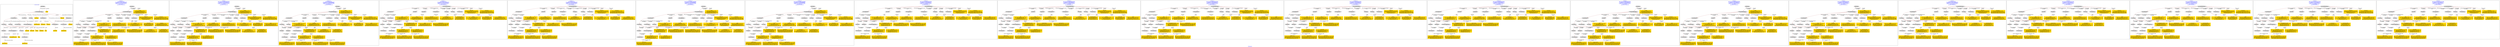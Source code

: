 digraph n0 {
fontcolor="blue"
remincross="true"
label="s06-npg.json"
subgraph cluster_0 {
label="1-correct model"
n2[style="filled",color="white",fillcolor="lightgray",label="E12_Production1"];
n3[style="filled",color="white",fillcolor="lightgray",label="E21_Person1"];
n4[style="filled",color="white",fillcolor="lightgray",label="E55_Type2"];
n5[style="filled",color="white",fillcolor="lightgray",label="E52_Time-Span4"];
n6[style="filled",color="white",fillcolor="lightgray",label="E69_Death1"];
n7[style="filled",color="white",fillcolor="lightgray",label="E82_Actor_Appellation1"];
n8[style="filled",color="white",fillcolor="lightgray",label="E67_Birth1"];
n9[shape="plaintext",style="filled",fillcolor="gold",label="Artist_URI"];
n10[style="filled",color="white",fillcolor="lightgray",label="E21_Person2"];
n11[style="filled",color="white",fillcolor="lightgray",label="E82_Actor_Appellation2"];
n12[style="filled",color="white",fillcolor="lightgray",label="E22_Man-Made_Object1"];
n13[style="filled",color="white",fillcolor="lightgray",label="E55_Type1"];
n14[shape="plaintext",style="filled",fillcolor="gold",label="Description"];
n15[style="filled",color="white",fillcolor="lightgray",label="E54_Dimension1"];
n16[style="filled",color="white",fillcolor="lightgray",label="E40_Legal_Body1"];
n17[shape="plaintext",style="filled",fillcolor="gold",label="ObjectURI"];
n18[style="filled",color="white",fillcolor="lightgray",label="E38_Image1"];
n19[shape="plaintext",style="filled",fillcolor="gold",label="Image"];
n20[shape="plaintext",style="filled",fillcolor="gold",label="OwnerURI"];
n21[style="filled",color="white",fillcolor="lightgray",label="E52_Time-Span1"];
n22[shape="plaintext",style="filled",fillcolor="gold",label="AquisitionDate"];
n23[style="filled",color="white",fillcolor="lightgray",label="E52_Time-Span2"];
n24[shape="plaintext",style="filled",fillcolor="gold",label="ArtistBornDate"];
n25[style="filled",color="white",fillcolor="lightgray",label="E52_Time-Span3"];
n26[shape="plaintext",style="filled",fillcolor="gold",label="ArtistDiedDate"];
n27[shape="plaintext",style="filled",fillcolor="gold",label="DateOfWork"];
n28[shape="plaintext",style="filled",fillcolor="gold",label="Dimension"];
n29[shape="plaintext",style="filled",fillcolor="gold",label="ClassificationURI"];
n30[shape="plaintext",style="filled",fillcolor="gold",label="Classification"];
n31[shape="plaintext",style="filled",fillcolor="gold",label="MediumURI"];
n32[shape="plaintext",style="filled",fillcolor="gold",label="Medium"];
n33[shape="plaintext",style="filled",fillcolor="gold",label="ArtistAppellation_URI"];
n34[shape="plaintext",style="filled",fillcolor="gold",label="Artist"];
n35[shape="plaintext",style="filled",fillcolor="gold",label="Title"];
n36[style="filled",color="white",fillcolor="lightgray",label="E8_Acquisition1"];
n37[shape="plaintext",style="filled",fillcolor="gold",label="CreditLine"];
}
subgraph cluster_1 {
label="candidate 0\nlink coherence:0.9375\nnode coherence:0.9333333333333333\nconfidence:0.40520911080823424\nmapping score:0.5017363702694114\ncost:130.99772\n-precision:0.62-recall:0.56"
n39[style="filled",color="white",fillcolor="lightgray",label="E12_Production1"];
n40[style="filled",color="white",fillcolor="lightgray",label="E21_Person1"];
n41[style="filled",color="white",fillcolor="lightgray",label="E52_Time-Span2"];
n42[style="filled",color="white",fillcolor="lightgray",label="E55_Type1"];
n43[style="filled",color="white",fillcolor="lightgray",label="E67_Birth1"];
n44[style="filled",color="white",fillcolor="lightgray",label="E69_Death1"];
n45[style="filled",color="white",fillcolor="lightgray",label="E82_Actor_Appellation1"];
n46[style="filled",color="white",fillcolor="lightgray",label="E22_Man-Made_Object1"];
n47[style="filled",color="white",fillcolor="lightgray",label="E35_Title1"];
n48[style="filled",color="white",fillcolor="lightgray",label="E54_Dimension1"];
n49[style="filled",color="white",fillcolor="lightgray",label="E55_Type2"];
n50[style="filled",color="white",fillcolor="lightgray",label="E8_Acquisition1"];
n51[style="filled",color="white",fillcolor="lightgray",label="E38_Image1"];
n52[style="filled",color="white",fillcolor="lightgray",label="E52_Time-Span1"];
n53[style="filled",color="white",fillcolor="lightgray",label="E52_Time-Span3"];
n54[shape="plaintext",style="filled",fillcolor="gold",label="CreditLine\n[E40_Legal_Body,label,0.502]\n[E8_Acquisition,P3_has_note,0.269]\n[E30_Right,P3_has_note,0.146]\n[E33_Linguistic_Object,P3_has_note,0.084]"];
n55[shape="plaintext",style="filled",fillcolor="gold",label="DateOfWork\n[E52_Time-Span,P82_at_some_time_within,0.42]\n[E52_Time-Span,P82a_begin_of_the_begin,0.304]\n[E52_Time-Span,P82b_end_of_the_end,0.209]\n[E33_Linguistic_Object,P3_has_note,0.067]"];
n56[shape="plaintext",style="filled",fillcolor="gold",label="Medium\n[E57_Material,label,0.316]\n[E29_Design_or_Procedure,P3_has_note,0.268]\n[E55_Type,label,0.26]\n[E57_Material,classLink,0.156]"];
n57[shape="plaintext",style="filled",fillcolor="gold",label="ObjectURI\n[E22_Man-Made_Object,classLink,0.93]\n[E22_Man-Made_Object,P3_has_note,0.024]\n[E38_Image,classLink,0.024]\n[E35_Title,label,0.021]"];
n58[shape="plaintext",style="filled",fillcolor="gold",label="ArtistAppellation_URI\n[E82_Actor_Appellation,classLink,0.595]\n[E21_Person,classLink,0.374]\n[E39_Actor,classLink,0.024]\n[E30_Right,P3_has_note,0.007]"];
n59[shape="plaintext",style="filled",fillcolor="gold",label="OwnerURI\n[E22_Man-Made_Object,classLink,0.365]\n[E38_Image,classLink,0.275]\n[E30_Right,P3_has_note,0.247]\n[E82_Actor_Appellation,label,0.114]"];
n60[shape="plaintext",style="filled",fillcolor="gold",label="Title\n[E82_Actor_Appellation,label,0.385]\n[E35_Title,label,0.238]\n[E21_Person,P3_has_note,0.229]\n[E22_Man-Made_Object,P3_has_note,0.149]"];
n61[shape="plaintext",style="filled",fillcolor="gold",label="Artist_URI\n[E21_Person,classLink,0.433]\n[E82_Actor_Appellation,classLink,0.369]\n[E39_Actor,classLink,0.157]\n[E30_Right,P3_has_note,0.042]"];
n62[shape="plaintext",style="filled",fillcolor="gold",label="Classification\n[E55_Type,label,0.375]\n[E55_Type,classLink,0.375]\n[E33_Linguistic_Object,P3_has_note,0.135]\n[E21_Person,P3_has_note,0.114]"];
n63[shape="plaintext",style="filled",fillcolor="gold",label="Description\n[E21_Person,P3_has_note,0.356]\n[E33_Linguistic_Object,P3_has_note,0.242]\n[E22_Man-Made_Object,P3_has_note,0.209]\n[E73_Information_Object,P3_has_note,0.194]"];
n64[shape="plaintext",style="filled",fillcolor="gold",label="ArtistDiedDate\n[E52_Time-Span,P82b_end_of_the_end,0.367]\n[E52_Time-Span,P82_at_some_time_within,0.277]\n[E52_Time-Span,P82a_begin_of_the_begin,0.242]\n[E34_Inscription,P3_has_note,0.115]"];
n65[shape="plaintext",style="filled",fillcolor="gold",label="AquisitionDate\n[E52_Time-Span,P82_at_some_time_within,0.36]\n[E52_Time-Span,P82b_end_of_the_end,0.29]\n[E52_Time-Span,P82a_begin_of_the_begin,0.182]\n[E69_Death,P82_at_some_time_within,0.168]"];
n66[shape="plaintext",style="filled",fillcolor="gold",label="Image\n[E38_Image,classLink,0.786]\n[E78_Collection,classLink,0.117]\n[E22_Man-Made_Object,classLink,0.055]\n[E39_Actor,classLink,0.041]"];
n67[shape="plaintext",style="filled",fillcolor="gold",label="ClassificationURI\n[E55_Type,classLink,0.604]\n[E55_Type,label,0.152]\n[E74_Group,classLink,0.131]\n[E57_Material,classLink,0.113]"];
n68[shape="plaintext",style="filled",fillcolor="gold",label="ArtistBornDate\n[E52_Time-Span,P82a_begin_of_the_begin,0.396]\n[E52_Time-Span,P82_at_some_time_within,0.312]\n[E52_Time-Span,P82b_end_of_the_end,0.199]\n[E34_Inscription,P3_has_note,0.092]"];
n69[shape="plaintext",style="filled",fillcolor="gold",label="Dimension\n[E54_Dimension,P3_has_note,0.716]\n[E22_Man-Made_Object,P3_has_note,0.104]\n[E34_Inscription,P3_has_note,0.097]\n[E73_Information_Object,P3_has_note,0.083]"];
n70[shape="plaintext",style="filled",fillcolor="gold",label="MediumURI\n[E55_Type,classLink,0.428]\n[E57_Material,classLink,0.374]\n[E74_Group,classLink,0.175]\n[E55_Type,label,0.023]"];
n71[shape="plaintext",style="filled",fillcolor="gold",label="Artist\n[E82_Actor_Appellation,label,0.578]\n[E21_Person,P3_has_note,0.163]\n[E8_Acquisition,P3_has_note,0.132]\n[E33_Linguistic_Object,P3_has_note,0.127]"];
}
subgraph cluster_2 {
label="candidate 1\nlink coherence:0.9090909090909091\nnode coherence:0.9032258064516129\nconfidence:0.4163933302039163\nmapping score:0.48616934184813937\ncost:32.99771\n-precision:0.61-recall:0.56"
n73[style="filled",color="white",fillcolor="lightgray",label="E12_Production1"];
n74[style="filled",color="white",fillcolor="lightgray",label="E21_Person1"];
n75[style="filled",color="white",fillcolor="lightgray",label="E52_Time-Span2"];
n76[style="filled",color="white",fillcolor="lightgray",label="E55_Type1"];
n77[style="filled",color="white",fillcolor="lightgray",label="E67_Birth1"];
n78[style="filled",color="white",fillcolor="lightgray",label="E69_Death1"];
n79[style="filled",color="white",fillcolor="lightgray",label="E82_Actor_Appellation1"];
n80[style="filled",color="white",fillcolor="lightgray",label="E22_Man-Made_Object1"];
n81[style="filled",color="white",fillcolor="lightgray",label="E35_Title1"];
n82[style="filled",color="white",fillcolor="lightgray",label="E40_Legal_Body1"];
n83[style="filled",color="white",fillcolor="lightgray",label="E54_Dimension1"];
n84[style="filled",color="white",fillcolor="lightgray",label="E55_Type2"];
n85[style="filled",color="white",fillcolor="lightgray",label="E8_Acquisition1"];
n86[style="filled",color="white",fillcolor="lightgray",label="E38_Image1"];
n87[style="filled",color="white",fillcolor="lightgray",label="E52_Time-Span1"];
n88[style="filled",color="white",fillcolor="lightgray",label="E52_Time-Span3"];
n89[shape="plaintext",style="filled",fillcolor="gold",label="Artist\n[E82_Actor_Appellation,label,0.578]\n[E21_Person,P3_has_note,0.163]\n[E8_Acquisition,P3_has_note,0.132]\n[E33_Linguistic_Object,P3_has_note,0.127]"];
n90[shape="plaintext",style="filled",fillcolor="gold",label="DateOfWork\n[E52_Time-Span,P82_at_some_time_within,0.42]\n[E52_Time-Span,P82a_begin_of_the_begin,0.304]\n[E52_Time-Span,P82b_end_of_the_end,0.209]\n[E33_Linguistic_Object,P3_has_note,0.067]"];
n91[shape="plaintext",style="filled",fillcolor="gold",label="Medium\n[E57_Material,label,0.316]\n[E29_Design_or_Procedure,P3_has_note,0.268]\n[E55_Type,label,0.26]\n[E57_Material,classLink,0.156]"];
n92[shape="plaintext",style="filled",fillcolor="gold",label="ObjectURI\n[E22_Man-Made_Object,classLink,0.93]\n[E22_Man-Made_Object,P3_has_note,0.024]\n[E38_Image,classLink,0.024]\n[E35_Title,label,0.021]"];
n93[shape="plaintext",style="filled",fillcolor="gold",label="ArtistAppellation_URI\n[E82_Actor_Appellation,classLink,0.595]\n[E21_Person,classLink,0.374]\n[E39_Actor,classLink,0.024]\n[E30_Right,P3_has_note,0.007]"];
n94[shape="plaintext",style="filled",fillcolor="gold",label="OwnerURI\n[E22_Man-Made_Object,classLink,0.365]\n[E38_Image,classLink,0.275]\n[E30_Right,P3_has_note,0.247]\n[E82_Actor_Appellation,label,0.114]"];
n95[shape="plaintext",style="filled",fillcolor="gold",label="Title\n[E82_Actor_Appellation,label,0.385]\n[E35_Title,label,0.238]\n[E21_Person,P3_has_note,0.229]\n[E22_Man-Made_Object,P3_has_note,0.149]"];
n96[shape="plaintext",style="filled",fillcolor="gold",label="Artist_URI\n[E21_Person,classLink,0.433]\n[E82_Actor_Appellation,classLink,0.369]\n[E39_Actor,classLink,0.157]\n[E30_Right,P3_has_note,0.042]"];
n97[shape="plaintext",style="filled",fillcolor="gold",label="Classification\n[E55_Type,label,0.375]\n[E55_Type,classLink,0.375]\n[E33_Linguistic_Object,P3_has_note,0.135]\n[E21_Person,P3_has_note,0.114]"];
n98[shape="plaintext",style="filled",fillcolor="gold",label="Description\n[E21_Person,P3_has_note,0.356]\n[E33_Linguistic_Object,P3_has_note,0.242]\n[E22_Man-Made_Object,P3_has_note,0.209]\n[E73_Information_Object,P3_has_note,0.194]"];
n99[shape="plaintext",style="filled",fillcolor="gold",label="AquisitionDate\n[E52_Time-Span,P82_at_some_time_within,0.36]\n[E52_Time-Span,P82b_end_of_the_end,0.29]\n[E52_Time-Span,P82a_begin_of_the_begin,0.182]\n[E69_Death,P82_at_some_time_within,0.168]"];
n100[shape="plaintext",style="filled",fillcolor="gold",label="Image\n[E38_Image,classLink,0.786]\n[E78_Collection,classLink,0.117]\n[E22_Man-Made_Object,classLink,0.055]\n[E39_Actor,classLink,0.041]"];
n101[shape="plaintext",style="filled",fillcolor="gold",label="ClassificationURI\n[E55_Type,classLink,0.604]\n[E55_Type,label,0.152]\n[E74_Group,classLink,0.131]\n[E57_Material,classLink,0.113]"];
n102[shape="plaintext",style="filled",fillcolor="gold",label="ArtistDiedDate\n[E52_Time-Span,P82b_end_of_the_end,0.367]\n[E52_Time-Span,P82_at_some_time_within,0.277]\n[E52_Time-Span,P82a_begin_of_the_begin,0.242]\n[E34_Inscription,P3_has_note,0.115]"];
n103[shape="plaintext",style="filled",fillcolor="gold",label="ArtistBornDate\n[E52_Time-Span,P82a_begin_of_the_begin,0.396]\n[E52_Time-Span,P82_at_some_time_within,0.312]\n[E52_Time-Span,P82b_end_of_the_end,0.199]\n[E34_Inscription,P3_has_note,0.092]"];
n104[shape="plaintext",style="filled",fillcolor="gold",label="CreditLine\n[E40_Legal_Body,label,0.502]\n[E8_Acquisition,P3_has_note,0.269]\n[E30_Right,P3_has_note,0.146]\n[E33_Linguistic_Object,P3_has_note,0.084]"];
n105[shape="plaintext",style="filled",fillcolor="gold",label="Dimension\n[E54_Dimension,P3_has_note,0.716]\n[E22_Man-Made_Object,P3_has_note,0.104]\n[E34_Inscription,P3_has_note,0.097]\n[E73_Information_Object,P3_has_note,0.083]"];
n106[shape="plaintext",style="filled",fillcolor="gold",label="MediumURI\n[E55_Type,classLink,0.428]\n[E57_Material,classLink,0.374]\n[E74_Group,classLink,0.175]\n[E55_Type,label,0.023]"];
}
subgraph cluster_3 {
label="candidate 10\nlink coherence:0.875\nnode coherence:0.8666666666666667\nconfidence:0.42104478549288593\nmapping score:0.4847927062754065\ncost:229.99787\n-precision:0.59-recall:0.53"
n108[style="filled",color="white",fillcolor="lightgray",label="E12_Production1"];
n109[style="filled",color="white",fillcolor="lightgray",label="E21_Person1"];
n110[style="filled",color="white",fillcolor="lightgray",label="E55_Type1"];
n111[style="filled",color="white",fillcolor="lightgray",label="E67_Birth1"];
n112[style="filled",color="white",fillcolor="lightgray",label="E69_Death1"];
n113[style="filled",color="white",fillcolor="lightgray",label="E82_Actor_Appellation1"];
n114[style="filled",color="white",fillcolor="lightgray",label="E22_Man-Made_Object1"];
n115[style="filled",color="white",fillcolor="lightgray",label="E35_Title1"];
n116[style="filled",color="white",fillcolor="lightgray",label="E40_Legal_Body1"];
n117[style="filled",color="white",fillcolor="lightgray",label="E54_Dimension1"];
n118[style="filled",color="white",fillcolor="lightgray",label="E55_Type2"];
n119[style="filled",color="white",fillcolor="lightgray",label="E8_Acquisition1"];
n120[style="filled",color="white",fillcolor="lightgray",label="E38_Image1"];
n121[style="filled",color="white",fillcolor="lightgray",label="E52_Time-Span1"];
n122[style="filled",color="white",fillcolor="lightgray",label="E52_Time-Span3"];
n123[shape="plaintext",style="filled",fillcolor="gold",label="Artist\n[E82_Actor_Appellation,label,0.578]\n[E21_Person,P3_has_note,0.163]\n[E8_Acquisition,P3_has_note,0.132]\n[E33_Linguistic_Object,P3_has_note,0.127]"];
n124[shape="plaintext",style="filled",fillcolor="gold",label="DateOfWork\n[E52_Time-Span,P82_at_some_time_within,0.42]\n[E52_Time-Span,P82a_begin_of_the_begin,0.304]\n[E52_Time-Span,P82b_end_of_the_end,0.209]\n[E33_Linguistic_Object,P3_has_note,0.067]"];
n125[shape="plaintext",style="filled",fillcolor="gold",label="Medium\n[E57_Material,label,0.316]\n[E29_Design_or_Procedure,P3_has_note,0.268]\n[E55_Type,label,0.26]\n[E57_Material,classLink,0.156]"];
n126[shape="plaintext",style="filled",fillcolor="gold",label="ObjectURI\n[E22_Man-Made_Object,classLink,0.93]\n[E22_Man-Made_Object,P3_has_note,0.024]\n[E38_Image,classLink,0.024]\n[E35_Title,label,0.021]"];
n127[shape="plaintext",style="filled",fillcolor="gold",label="ArtistAppellation_URI\n[E82_Actor_Appellation,classLink,0.595]\n[E21_Person,classLink,0.374]\n[E39_Actor,classLink,0.024]\n[E30_Right,P3_has_note,0.007]"];
n128[shape="plaintext",style="filled",fillcolor="gold",label="OwnerURI\n[E22_Man-Made_Object,classLink,0.365]\n[E38_Image,classLink,0.275]\n[E30_Right,P3_has_note,0.247]\n[E82_Actor_Appellation,label,0.114]"];
n129[shape="plaintext",style="filled",fillcolor="gold",label="Title\n[E82_Actor_Appellation,label,0.385]\n[E35_Title,label,0.238]\n[E21_Person,P3_has_note,0.229]\n[E22_Man-Made_Object,P3_has_note,0.149]"];
n130[shape="plaintext",style="filled",fillcolor="gold",label="Artist_URI\n[E21_Person,classLink,0.433]\n[E82_Actor_Appellation,classLink,0.369]\n[E39_Actor,classLink,0.157]\n[E30_Right,P3_has_note,0.042]"];
n131[shape="plaintext",style="filled",fillcolor="gold",label="Classification\n[E55_Type,label,0.375]\n[E55_Type,classLink,0.375]\n[E33_Linguistic_Object,P3_has_note,0.135]\n[E21_Person,P3_has_note,0.114]"];
n132[shape="plaintext",style="filled",fillcolor="gold",label="Description\n[E21_Person,P3_has_note,0.356]\n[E33_Linguistic_Object,P3_has_note,0.242]\n[E22_Man-Made_Object,P3_has_note,0.209]\n[E73_Information_Object,P3_has_note,0.194]"];
n133[shape="plaintext",style="filled",fillcolor="gold",label="ArtistDiedDate\n[E52_Time-Span,P82b_end_of_the_end,0.367]\n[E52_Time-Span,P82_at_some_time_within,0.277]\n[E52_Time-Span,P82a_begin_of_the_begin,0.242]\n[E34_Inscription,P3_has_note,0.115]"];
n134[shape="plaintext",style="filled",fillcolor="gold",label="AquisitionDate\n[E52_Time-Span,P82_at_some_time_within,0.36]\n[E52_Time-Span,P82b_end_of_the_end,0.29]\n[E52_Time-Span,P82a_begin_of_the_begin,0.182]\n[E69_Death,P82_at_some_time_within,0.168]"];
n135[shape="plaintext",style="filled",fillcolor="gold",label="Image\n[E38_Image,classLink,0.786]\n[E78_Collection,classLink,0.117]\n[E22_Man-Made_Object,classLink,0.055]\n[E39_Actor,classLink,0.041]"];
n136[shape="plaintext",style="filled",fillcolor="gold",label="ClassificationURI\n[E55_Type,classLink,0.604]\n[E55_Type,label,0.152]\n[E74_Group,classLink,0.131]\n[E57_Material,classLink,0.113]"];
n137[shape="plaintext",style="filled",fillcolor="gold",label="CreditLine\n[E40_Legal_Body,label,0.502]\n[E8_Acquisition,P3_has_note,0.269]\n[E30_Right,P3_has_note,0.146]\n[E33_Linguistic_Object,P3_has_note,0.084]"];
n138[shape="plaintext",style="filled",fillcolor="gold",label="Dimension\n[E54_Dimension,P3_has_note,0.716]\n[E22_Man-Made_Object,P3_has_note,0.104]\n[E34_Inscription,P3_has_note,0.097]\n[E73_Information_Object,P3_has_note,0.083]"];
n139[shape="plaintext",style="filled",fillcolor="gold",label="ArtistBornDate\n[E52_Time-Span,P82a_begin_of_the_begin,0.396]\n[E52_Time-Span,P82_at_some_time_within,0.312]\n[E52_Time-Span,P82b_end_of_the_end,0.199]\n[E34_Inscription,P3_has_note,0.092]"];
n140[shape="plaintext",style="filled",fillcolor="gold",label="MediumURI\n[E55_Type,classLink,0.428]\n[E57_Material,classLink,0.374]\n[E74_Group,classLink,0.175]\n[E55_Type,label,0.023]"];
}
subgraph cluster_4 {
label="candidate 11\nlink coherence:0.875\nnode coherence:0.9333333333333333\nconfidence:0.40520911080823424\nmapping score:0.5017363702694114\ncost:130.99798\n-precision:0.62-recall:0.56"
n142[style="filled",color="white",fillcolor="lightgray",label="E12_Production1"];
n143[style="filled",color="white",fillcolor="lightgray",label="E21_Person1"];
n144[style="filled",color="white",fillcolor="lightgray",label="E52_Time-Span2"];
n145[style="filled",color="white",fillcolor="lightgray",label="E67_Birth1"];
n146[style="filled",color="white",fillcolor="lightgray",label="E69_Death1"];
n147[style="filled",color="white",fillcolor="lightgray",label="E82_Actor_Appellation1"];
n148[style="filled",color="white",fillcolor="lightgray",label="E22_Man-Made_Object1"];
n149[style="filled",color="white",fillcolor="lightgray",label="E35_Title1"];
n150[style="filled",color="white",fillcolor="lightgray",label="E38_Image1"];
n151[style="filled",color="white",fillcolor="lightgray",label="E54_Dimension1"];
n152[style="filled",color="white",fillcolor="lightgray",label="E55_Type1"];
n153[style="filled",color="white",fillcolor="lightgray",label="E55_Type2"];
n154[style="filled",color="white",fillcolor="lightgray",label="E8_Acquisition1"];
n155[style="filled",color="white",fillcolor="lightgray",label="E52_Time-Span1"];
n156[style="filled",color="white",fillcolor="lightgray",label="E52_Time-Span3"];
n157[shape="plaintext",style="filled",fillcolor="gold",label="CreditLine\n[E40_Legal_Body,label,0.502]\n[E8_Acquisition,P3_has_note,0.269]\n[E30_Right,P3_has_note,0.146]\n[E33_Linguistic_Object,P3_has_note,0.084]"];
n158[shape="plaintext",style="filled",fillcolor="gold",label="DateOfWork\n[E52_Time-Span,P82_at_some_time_within,0.42]\n[E52_Time-Span,P82a_begin_of_the_begin,0.304]\n[E52_Time-Span,P82b_end_of_the_end,0.209]\n[E33_Linguistic_Object,P3_has_note,0.067]"];
n159[shape="plaintext",style="filled",fillcolor="gold",label="Medium\n[E57_Material,label,0.316]\n[E29_Design_or_Procedure,P3_has_note,0.268]\n[E55_Type,label,0.26]\n[E57_Material,classLink,0.156]"];
n160[shape="plaintext",style="filled",fillcolor="gold",label="ObjectURI\n[E22_Man-Made_Object,classLink,0.93]\n[E22_Man-Made_Object,P3_has_note,0.024]\n[E38_Image,classLink,0.024]\n[E35_Title,label,0.021]"];
n161[shape="plaintext",style="filled",fillcolor="gold",label="ArtistAppellation_URI\n[E82_Actor_Appellation,classLink,0.595]\n[E21_Person,classLink,0.374]\n[E39_Actor,classLink,0.024]\n[E30_Right,P3_has_note,0.007]"];
n162[shape="plaintext",style="filled",fillcolor="gold",label="OwnerURI\n[E22_Man-Made_Object,classLink,0.365]\n[E38_Image,classLink,0.275]\n[E30_Right,P3_has_note,0.247]\n[E82_Actor_Appellation,label,0.114]"];
n163[shape="plaintext",style="filled",fillcolor="gold",label="Title\n[E82_Actor_Appellation,label,0.385]\n[E35_Title,label,0.238]\n[E21_Person,P3_has_note,0.229]\n[E22_Man-Made_Object,P3_has_note,0.149]"];
n164[shape="plaintext",style="filled",fillcolor="gold",label="Artist_URI\n[E21_Person,classLink,0.433]\n[E82_Actor_Appellation,classLink,0.369]\n[E39_Actor,classLink,0.157]\n[E30_Right,P3_has_note,0.042]"];
n165[shape="plaintext",style="filled",fillcolor="gold",label="Classification\n[E55_Type,label,0.375]\n[E55_Type,classLink,0.375]\n[E33_Linguistic_Object,P3_has_note,0.135]\n[E21_Person,P3_has_note,0.114]"];
n166[shape="plaintext",style="filled",fillcolor="gold",label="Description\n[E21_Person,P3_has_note,0.356]\n[E33_Linguistic_Object,P3_has_note,0.242]\n[E22_Man-Made_Object,P3_has_note,0.209]\n[E73_Information_Object,P3_has_note,0.194]"];
n167[shape="plaintext",style="filled",fillcolor="gold",label="ArtistDiedDate\n[E52_Time-Span,P82b_end_of_the_end,0.367]\n[E52_Time-Span,P82_at_some_time_within,0.277]\n[E52_Time-Span,P82a_begin_of_the_begin,0.242]\n[E34_Inscription,P3_has_note,0.115]"];
n168[shape="plaintext",style="filled",fillcolor="gold",label="AquisitionDate\n[E52_Time-Span,P82_at_some_time_within,0.36]\n[E52_Time-Span,P82b_end_of_the_end,0.29]\n[E52_Time-Span,P82a_begin_of_the_begin,0.182]\n[E69_Death,P82_at_some_time_within,0.168]"];
n169[shape="plaintext",style="filled",fillcolor="gold",label="Image\n[E38_Image,classLink,0.786]\n[E78_Collection,classLink,0.117]\n[E22_Man-Made_Object,classLink,0.055]\n[E39_Actor,classLink,0.041]"];
n170[shape="plaintext",style="filled",fillcolor="gold",label="ClassificationURI\n[E55_Type,classLink,0.604]\n[E55_Type,label,0.152]\n[E74_Group,classLink,0.131]\n[E57_Material,classLink,0.113]"];
n171[shape="plaintext",style="filled",fillcolor="gold",label="ArtistBornDate\n[E52_Time-Span,P82a_begin_of_the_begin,0.396]\n[E52_Time-Span,P82_at_some_time_within,0.312]\n[E52_Time-Span,P82b_end_of_the_end,0.199]\n[E34_Inscription,P3_has_note,0.092]"];
n172[shape="plaintext",style="filled",fillcolor="gold",label="Dimension\n[E54_Dimension,P3_has_note,0.716]\n[E22_Man-Made_Object,P3_has_note,0.104]\n[E34_Inscription,P3_has_note,0.097]\n[E73_Information_Object,P3_has_note,0.083]"];
n173[shape="plaintext",style="filled",fillcolor="gold",label="MediumURI\n[E55_Type,classLink,0.428]\n[E57_Material,classLink,0.374]\n[E74_Group,classLink,0.175]\n[E55_Type,label,0.023]"];
n174[shape="plaintext",style="filled",fillcolor="gold",label="Artist\n[E82_Actor_Appellation,label,0.578]\n[E21_Person,P3_has_note,0.163]\n[E8_Acquisition,P3_has_note,0.132]\n[E33_Linguistic_Object,P3_has_note,0.127]"];
}
subgraph cluster_5 {
label="candidate 12\nlink coherence:0.875\nnode coherence:0.9333333333333333\nconfidence:0.40520911080823424\nmapping score:0.5017363702694114\ncost:130.99801\n-precision:0.59-recall:0.53"
n176[style="filled",color="white",fillcolor="lightgray",label="E12_Production1"];
n177[style="filled",color="white",fillcolor="lightgray",label="E21_Person1"];
n178[style="filled",color="white",fillcolor="lightgray",label="E52_Time-Span2"];
n179[style="filled",color="white",fillcolor="lightgray",label="E67_Birth1"];
n180[style="filled",color="white",fillcolor="lightgray",label="E69_Death1"];
n181[style="filled",color="white",fillcolor="lightgray",label="E82_Actor_Appellation1"];
n182[style="filled",color="white",fillcolor="lightgray",label="E22_Man-Made_Object1"];
n183[style="filled",color="white",fillcolor="lightgray",label="E35_Title1"];
n184[style="filled",color="white",fillcolor="lightgray",label="E38_Image1"];
n185[style="filled",color="white",fillcolor="lightgray",label="E54_Dimension1"];
n186[style="filled",color="white",fillcolor="lightgray",label="E55_Type1"];
n187[style="filled",color="white",fillcolor="lightgray",label="E55_Type2"];
n188[style="filled",color="white",fillcolor="lightgray",label="E8_Acquisition1"];
n189[style="filled",color="white",fillcolor="lightgray",label="E52_Time-Span1"];
n190[style="filled",color="white",fillcolor="lightgray",label="E52_Time-Span3"];
n191[shape="plaintext",style="filled",fillcolor="gold",label="CreditLine\n[E40_Legal_Body,label,0.502]\n[E8_Acquisition,P3_has_note,0.269]\n[E30_Right,P3_has_note,0.146]\n[E33_Linguistic_Object,P3_has_note,0.084]"];
n192[shape="plaintext",style="filled",fillcolor="gold",label="DateOfWork\n[E52_Time-Span,P82_at_some_time_within,0.42]\n[E52_Time-Span,P82a_begin_of_the_begin,0.304]\n[E52_Time-Span,P82b_end_of_the_end,0.209]\n[E33_Linguistic_Object,P3_has_note,0.067]"];
n193[shape="plaintext",style="filled",fillcolor="gold",label="Medium\n[E57_Material,label,0.316]\n[E29_Design_or_Procedure,P3_has_note,0.268]\n[E55_Type,label,0.26]\n[E57_Material,classLink,0.156]"];
n194[shape="plaintext",style="filled",fillcolor="gold",label="ObjectURI\n[E22_Man-Made_Object,classLink,0.93]\n[E22_Man-Made_Object,P3_has_note,0.024]\n[E38_Image,classLink,0.024]\n[E35_Title,label,0.021]"];
n195[shape="plaintext",style="filled",fillcolor="gold",label="ArtistAppellation_URI\n[E82_Actor_Appellation,classLink,0.595]\n[E21_Person,classLink,0.374]\n[E39_Actor,classLink,0.024]\n[E30_Right,P3_has_note,0.007]"];
n196[shape="plaintext",style="filled",fillcolor="gold",label="OwnerURI\n[E22_Man-Made_Object,classLink,0.365]\n[E38_Image,classLink,0.275]\n[E30_Right,P3_has_note,0.247]\n[E82_Actor_Appellation,label,0.114]"];
n197[shape="plaintext",style="filled",fillcolor="gold",label="Title\n[E82_Actor_Appellation,label,0.385]\n[E35_Title,label,0.238]\n[E21_Person,P3_has_note,0.229]\n[E22_Man-Made_Object,P3_has_note,0.149]"];
n198[shape="plaintext",style="filled",fillcolor="gold",label="Artist_URI\n[E21_Person,classLink,0.433]\n[E82_Actor_Appellation,classLink,0.369]\n[E39_Actor,classLink,0.157]\n[E30_Right,P3_has_note,0.042]"];
n199[shape="plaintext",style="filled",fillcolor="gold",label="Classification\n[E55_Type,label,0.375]\n[E55_Type,classLink,0.375]\n[E33_Linguistic_Object,P3_has_note,0.135]\n[E21_Person,P3_has_note,0.114]"];
n200[shape="plaintext",style="filled",fillcolor="gold",label="Description\n[E21_Person,P3_has_note,0.356]\n[E33_Linguistic_Object,P3_has_note,0.242]\n[E22_Man-Made_Object,P3_has_note,0.209]\n[E73_Information_Object,P3_has_note,0.194]"];
n201[shape="plaintext",style="filled",fillcolor="gold",label="ArtistDiedDate\n[E52_Time-Span,P82b_end_of_the_end,0.367]\n[E52_Time-Span,P82_at_some_time_within,0.277]\n[E52_Time-Span,P82a_begin_of_the_begin,0.242]\n[E34_Inscription,P3_has_note,0.115]"];
n202[shape="plaintext",style="filled",fillcolor="gold",label="AquisitionDate\n[E52_Time-Span,P82_at_some_time_within,0.36]\n[E52_Time-Span,P82b_end_of_the_end,0.29]\n[E52_Time-Span,P82a_begin_of_the_begin,0.182]\n[E69_Death,P82_at_some_time_within,0.168]"];
n203[shape="plaintext",style="filled",fillcolor="gold",label="Image\n[E38_Image,classLink,0.786]\n[E78_Collection,classLink,0.117]\n[E22_Man-Made_Object,classLink,0.055]\n[E39_Actor,classLink,0.041]"];
n204[shape="plaintext",style="filled",fillcolor="gold",label="ClassificationURI\n[E55_Type,classLink,0.604]\n[E55_Type,label,0.152]\n[E74_Group,classLink,0.131]\n[E57_Material,classLink,0.113]"];
n205[shape="plaintext",style="filled",fillcolor="gold",label="ArtistBornDate\n[E52_Time-Span,P82a_begin_of_the_begin,0.396]\n[E52_Time-Span,P82_at_some_time_within,0.312]\n[E52_Time-Span,P82b_end_of_the_end,0.199]\n[E34_Inscription,P3_has_note,0.092]"];
n206[shape="plaintext",style="filled",fillcolor="gold",label="Dimension\n[E54_Dimension,P3_has_note,0.716]\n[E22_Man-Made_Object,P3_has_note,0.104]\n[E34_Inscription,P3_has_note,0.097]\n[E73_Information_Object,P3_has_note,0.083]"];
n207[shape="plaintext",style="filled",fillcolor="gold",label="MediumURI\n[E55_Type,classLink,0.428]\n[E57_Material,classLink,0.374]\n[E74_Group,classLink,0.175]\n[E55_Type,label,0.023]"];
n208[shape="plaintext",style="filled",fillcolor="gold",label="Artist\n[E82_Actor_Appellation,label,0.578]\n[E21_Person,P3_has_note,0.163]\n[E8_Acquisition,P3_has_note,0.132]\n[E33_Linguistic_Object,P3_has_note,0.127]"];
}
subgraph cluster_6 {
label="candidate 13\nlink coherence:0.8709677419354839\nnode coherence:0.8666666666666667\nconfidence:0.42104478549288593\nmapping score:0.4847927062754065\ncost:30.99799\n-precision:0.58-recall:0.5"
n210[style="filled",color="white",fillcolor="lightgray",label="E12_Production1"];
n211[style="filled",color="white",fillcolor="lightgray",label="E21_Person1"];
n212[style="filled",color="white",fillcolor="lightgray",label="E52_Time-Span2"];
n213[style="filled",color="white",fillcolor="lightgray",label="E55_Type1"];
n214[style="filled",color="white",fillcolor="lightgray",label="E67_Birth1"];
n215[style="filled",color="white",fillcolor="lightgray",label="E82_Actor_Appellation1"];
n216[style="filled",color="white",fillcolor="lightgray",label="E22_Man-Made_Object1"];
n217[style="filled",color="white",fillcolor="lightgray",label="E35_Title1"];
n218[style="filled",color="white",fillcolor="lightgray",label="E40_Legal_Body1"];
n219[style="filled",color="white",fillcolor="lightgray",label="E54_Dimension1"];
n220[style="filled",color="white",fillcolor="lightgray",label="E55_Type2"];
n221[style="filled",color="white",fillcolor="lightgray",label="E8_Acquisition1"];
n222[style="filled",color="white",fillcolor="lightgray",label="E38_Image1"];
n223[style="filled",color="white",fillcolor="lightgray",label="E52_Time-Span1"];
n224[shape="plaintext",style="filled",fillcolor="gold",label="Artist\n[E82_Actor_Appellation,label,0.578]\n[E21_Person,P3_has_note,0.163]\n[E8_Acquisition,P3_has_note,0.132]\n[E33_Linguistic_Object,P3_has_note,0.127]"];
n225[shape="plaintext",style="filled",fillcolor="gold",label="Medium\n[E57_Material,label,0.316]\n[E29_Design_or_Procedure,P3_has_note,0.268]\n[E55_Type,label,0.26]\n[E57_Material,classLink,0.156]"];
n226[shape="plaintext",style="filled",fillcolor="gold",label="ObjectURI\n[E22_Man-Made_Object,classLink,0.93]\n[E22_Man-Made_Object,P3_has_note,0.024]\n[E38_Image,classLink,0.024]\n[E35_Title,label,0.021]"];
n227[shape="plaintext",style="filled",fillcolor="gold",label="ArtistAppellation_URI\n[E82_Actor_Appellation,classLink,0.595]\n[E21_Person,classLink,0.374]\n[E39_Actor,classLink,0.024]\n[E30_Right,P3_has_note,0.007]"];
n228[shape="plaintext",style="filled",fillcolor="gold",label="OwnerURI\n[E22_Man-Made_Object,classLink,0.365]\n[E38_Image,classLink,0.275]\n[E30_Right,P3_has_note,0.247]\n[E82_Actor_Appellation,label,0.114]"];
n229[shape="plaintext",style="filled",fillcolor="gold",label="Title\n[E82_Actor_Appellation,label,0.385]\n[E35_Title,label,0.238]\n[E21_Person,P3_has_note,0.229]\n[E22_Man-Made_Object,P3_has_note,0.149]"];
n230[shape="plaintext",style="filled",fillcolor="gold",label="Artist_URI\n[E21_Person,classLink,0.433]\n[E82_Actor_Appellation,classLink,0.369]\n[E39_Actor,classLink,0.157]\n[E30_Right,P3_has_note,0.042]"];
n231[shape="plaintext",style="filled",fillcolor="gold",label="Classification\n[E55_Type,label,0.375]\n[E55_Type,classLink,0.375]\n[E33_Linguistic_Object,P3_has_note,0.135]\n[E21_Person,P3_has_note,0.114]"];
n232[shape="plaintext",style="filled",fillcolor="gold",label="Description\n[E21_Person,P3_has_note,0.356]\n[E33_Linguistic_Object,P3_has_note,0.242]\n[E22_Man-Made_Object,P3_has_note,0.209]\n[E73_Information_Object,P3_has_note,0.194]"];
n233[shape="plaintext",style="filled",fillcolor="gold",label="DateOfWork\n[E52_Time-Span,P82_at_some_time_within,0.42]\n[E52_Time-Span,P82a_begin_of_the_begin,0.304]\n[E52_Time-Span,P82b_end_of_the_end,0.209]\n[E33_Linguistic_Object,P3_has_note,0.067]"];
n234[shape="plaintext",style="filled",fillcolor="gold",label="Image\n[E38_Image,classLink,0.786]\n[E78_Collection,classLink,0.117]\n[E22_Man-Made_Object,classLink,0.055]\n[E39_Actor,classLink,0.041]"];
n235[shape="plaintext",style="filled",fillcolor="gold",label="ClassificationURI\n[E55_Type,classLink,0.604]\n[E55_Type,label,0.152]\n[E74_Group,classLink,0.131]\n[E57_Material,classLink,0.113]"];
n236[shape="plaintext",style="filled",fillcolor="gold",label="ArtistDiedDate\n[E52_Time-Span,P82b_end_of_the_end,0.367]\n[E52_Time-Span,P82_at_some_time_within,0.277]\n[E52_Time-Span,P82a_begin_of_the_begin,0.242]\n[E34_Inscription,P3_has_note,0.115]"];
n237[shape="plaintext",style="filled",fillcolor="gold",label="AquisitionDate\n[E52_Time-Span,P82_at_some_time_within,0.36]\n[E52_Time-Span,P82b_end_of_the_end,0.29]\n[E52_Time-Span,P82a_begin_of_the_begin,0.182]\n[E69_Death,P82_at_some_time_within,0.168]"];
n238[shape="plaintext",style="filled",fillcolor="gold",label="ArtistBornDate\n[E52_Time-Span,P82a_begin_of_the_begin,0.396]\n[E52_Time-Span,P82_at_some_time_within,0.312]\n[E52_Time-Span,P82b_end_of_the_end,0.199]\n[E34_Inscription,P3_has_note,0.092]"];
n239[shape="plaintext",style="filled",fillcolor="gold",label="CreditLine\n[E40_Legal_Body,label,0.502]\n[E8_Acquisition,P3_has_note,0.269]\n[E30_Right,P3_has_note,0.146]\n[E33_Linguistic_Object,P3_has_note,0.084]"];
n240[shape="plaintext",style="filled",fillcolor="gold",label="Dimension\n[E54_Dimension,P3_has_note,0.716]\n[E22_Man-Made_Object,P3_has_note,0.104]\n[E34_Inscription,P3_has_note,0.097]\n[E73_Information_Object,P3_has_note,0.083]"];
n241[shape="plaintext",style="filled",fillcolor="gold",label="MediumURI\n[E55_Type,classLink,0.428]\n[E57_Material,classLink,0.374]\n[E74_Group,classLink,0.175]\n[E55_Type,label,0.023]"];
}
subgraph cluster_7 {
label="candidate 14\nlink coherence:0.8709677419354839\nnode coherence:0.8666666666666667\nconfidence:0.42104478549288593\nmapping score:0.4847927062754065\ncost:228.99799\n-precision:0.61-recall:0.53"
n243[style="filled",color="white",fillcolor="lightgray",label="E12_Production1"];
n244[style="filled",color="white",fillcolor="lightgray",label="E21_Person1"];
n245[style="filled",color="white",fillcolor="lightgray",label="E52_Time-Span2"];
n246[style="filled",color="white",fillcolor="lightgray",label="E55_Type1"];
n247[style="filled",color="white",fillcolor="lightgray",label="E67_Birth1"];
n248[style="filled",color="white",fillcolor="lightgray",label="E82_Actor_Appellation1"];
n249[style="filled",color="white",fillcolor="lightgray",label="E22_Man-Made_Object1"];
n250[style="filled",color="white",fillcolor="lightgray",label="E35_Title1"];
n251[style="filled",color="white",fillcolor="lightgray",label="E40_Legal_Body1"];
n252[style="filled",color="white",fillcolor="lightgray",label="E54_Dimension1"];
n253[style="filled",color="white",fillcolor="lightgray",label="E55_Type2"];
n254[style="filled",color="white",fillcolor="lightgray",label="E8_Acquisition1"];
n255[style="filled",color="white",fillcolor="lightgray",label="E38_Image1"];
n256[style="filled",color="white",fillcolor="lightgray",label="E52_Time-Span1"];
n257[shape="plaintext",style="filled",fillcolor="gold",label="Artist\n[E82_Actor_Appellation,label,0.578]\n[E21_Person,P3_has_note,0.163]\n[E8_Acquisition,P3_has_note,0.132]\n[E33_Linguistic_Object,P3_has_note,0.127]"];
n258[shape="plaintext",style="filled",fillcolor="gold",label="Medium\n[E57_Material,label,0.316]\n[E29_Design_or_Procedure,P3_has_note,0.268]\n[E55_Type,label,0.26]\n[E57_Material,classLink,0.156]"];
n259[shape="plaintext",style="filled",fillcolor="gold",label="ObjectURI\n[E22_Man-Made_Object,classLink,0.93]\n[E22_Man-Made_Object,P3_has_note,0.024]\n[E38_Image,classLink,0.024]\n[E35_Title,label,0.021]"];
n260[shape="plaintext",style="filled",fillcolor="gold",label="ArtistAppellation_URI\n[E82_Actor_Appellation,classLink,0.595]\n[E21_Person,classLink,0.374]\n[E39_Actor,classLink,0.024]\n[E30_Right,P3_has_note,0.007]"];
n261[shape="plaintext",style="filled",fillcolor="gold",label="OwnerURI\n[E22_Man-Made_Object,classLink,0.365]\n[E38_Image,classLink,0.275]\n[E30_Right,P3_has_note,0.247]\n[E82_Actor_Appellation,label,0.114]"];
n262[shape="plaintext",style="filled",fillcolor="gold",label="Title\n[E82_Actor_Appellation,label,0.385]\n[E35_Title,label,0.238]\n[E21_Person,P3_has_note,0.229]\n[E22_Man-Made_Object,P3_has_note,0.149]"];
n263[shape="plaintext",style="filled",fillcolor="gold",label="Artist_URI\n[E21_Person,classLink,0.433]\n[E82_Actor_Appellation,classLink,0.369]\n[E39_Actor,classLink,0.157]\n[E30_Right,P3_has_note,0.042]"];
n264[shape="plaintext",style="filled",fillcolor="gold",label="Classification\n[E55_Type,label,0.375]\n[E55_Type,classLink,0.375]\n[E33_Linguistic_Object,P3_has_note,0.135]\n[E21_Person,P3_has_note,0.114]"];
n265[shape="plaintext",style="filled",fillcolor="gold",label="Description\n[E21_Person,P3_has_note,0.356]\n[E33_Linguistic_Object,P3_has_note,0.242]\n[E22_Man-Made_Object,P3_has_note,0.209]\n[E73_Information_Object,P3_has_note,0.194]"];
n266[shape="plaintext",style="filled",fillcolor="gold",label="ArtistDiedDate\n[E52_Time-Span,P82b_end_of_the_end,0.367]\n[E52_Time-Span,P82_at_some_time_within,0.277]\n[E52_Time-Span,P82a_begin_of_the_begin,0.242]\n[E34_Inscription,P3_has_note,0.115]"];
n267[shape="plaintext",style="filled",fillcolor="gold",label="AquisitionDate\n[E52_Time-Span,P82_at_some_time_within,0.36]\n[E52_Time-Span,P82b_end_of_the_end,0.29]\n[E52_Time-Span,P82a_begin_of_the_begin,0.182]\n[E69_Death,P82_at_some_time_within,0.168]"];
n268[shape="plaintext",style="filled",fillcolor="gold",label="Image\n[E38_Image,classLink,0.786]\n[E78_Collection,classLink,0.117]\n[E22_Man-Made_Object,classLink,0.055]\n[E39_Actor,classLink,0.041]"];
n269[shape="plaintext",style="filled",fillcolor="gold",label="ClassificationURI\n[E55_Type,classLink,0.604]\n[E55_Type,label,0.152]\n[E74_Group,classLink,0.131]\n[E57_Material,classLink,0.113]"];
n270[shape="plaintext",style="filled",fillcolor="gold",label="DateOfWork\n[E52_Time-Span,P82_at_some_time_within,0.42]\n[E52_Time-Span,P82a_begin_of_the_begin,0.304]\n[E52_Time-Span,P82b_end_of_the_end,0.209]\n[E33_Linguistic_Object,P3_has_note,0.067]"];
n271[shape="plaintext",style="filled",fillcolor="gold",label="CreditLine\n[E40_Legal_Body,label,0.502]\n[E8_Acquisition,P3_has_note,0.269]\n[E30_Right,P3_has_note,0.146]\n[E33_Linguistic_Object,P3_has_note,0.084]"];
n272[shape="plaintext",style="filled",fillcolor="gold",label="Dimension\n[E54_Dimension,P3_has_note,0.716]\n[E22_Man-Made_Object,P3_has_note,0.104]\n[E34_Inscription,P3_has_note,0.097]\n[E73_Information_Object,P3_has_note,0.083]"];
n273[shape="plaintext",style="filled",fillcolor="gold",label="ArtistBornDate\n[E52_Time-Span,P82a_begin_of_the_begin,0.396]\n[E52_Time-Span,P82_at_some_time_within,0.312]\n[E52_Time-Span,P82b_end_of_the_end,0.199]\n[E34_Inscription,P3_has_note,0.092]"];
n274[shape="plaintext",style="filled",fillcolor="gold",label="MediumURI\n[E55_Type,classLink,0.428]\n[E57_Material,classLink,0.374]\n[E74_Group,classLink,0.175]\n[E55_Type,label,0.023]"];
}
subgraph cluster_8 {
label="candidate 15\nlink coherence:0.8484848484848485\nnode coherence:0.9032258064516129\nconfidence:0.4163933302039163\nmapping score:0.48616934184813937\ncost:32.99797\n-precision:0.61-recall:0.56"
n276[style="filled",color="white",fillcolor="lightgray",label="E12_Production1"];
n277[style="filled",color="white",fillcolor="lightgray",label="E21_Person1"];
n278[style="filled",color="white",fillcolor="lightgray",label="E52_Time-Span2"];
n279[style="filled",color="white",fillcolor="lightgray",label="E67_Birth1"];
n280[style="filled",color="white",fillcolor="lightgray",label="E69_Death1"];
n281[style="filled",color="white",fillcolor="lightgray",label="E82_Actor_Appellation1"];
n282[style="filled",color="white",fillcolor="lightgray",label="E22_Man-Made_Object1"];
n283[style="filled",color="white",fillcolor="lightgray",label="E35_Title1"];
n284[style="filled",color="white",fillcolor="lightgray",label="E38_Image1"];
n285[style="filled",color="white",fillcolor="lightgray",label="E40_Legal_Body1"];
n286[style="filled",color="white",fillcolor="lightgray",label="E54_Dimension1"];
n287[style="filled",color="white",fillcolor="lightgray",label="E55_Type1"];
n288[style="filled",color="white",fillcolor="lightgray",label="E55_Type2"];
n289[style="filled",color="white",fillcolor="lightgray",label="E8_Acquisition1"];
n290[style="filled",color="white",fillcolor="lightgray",label="E52_Time-Span1"];
n291[style="filled",color="white",fillcolor="lightgray",label="E52_Time-Span3"];
n292[shape="plaintext",style="filled",fillcolor="gold",label="Artist\n[E82_Actor_Appellation,label,0.578]\n[E21_Person,P3_has_note,0.163]\n[E8_Acquisition,P3_has_note,0.132]\n[E33_Linguistic_Object,P3_has_note,0.127]"];
n293[shape="plaintext",style="filled",fillcolor="gold",label="DateOfWork\n[E52_Time-Span,P82_at_some_time_within,0.42]\n[E52_Time-Span,P82a_begin_of_the_begin,0.304]\n[E52_Time-Span,P82b_end_of_the_end,0.209]\n[E33_Linguistic_Object,P3_has_note,0.067]"];
n294[shape="plaintext",style="filled",fillcolor="gold",label="Medium\n[E57_Material,label,0.316]\n[E29_Design_or_Procedure,P3_has_note,0.268]\n[E55_Type,label,0.26]\n[E57_Material,classLink,0.156]"];
n295[shape="plaintext",style="filled",fillcolor="gold",label="ObjectURI\n[E22_Man-Made_Object,classLink,0.93]\n[E22_Man-Made_Object,P3_has_note,0.024]\n[E38_Image,classLink,0.024]\n[E35_Title,label,0.021]"];
n296[shape="plaintext",style="filled",fillcolor="gold",label="ArtistAppellation_URI\n[E82_Actor_Appellation,classLink,0.595]\n[E21_Person,classLink,0.374]\n[E39_Actor,classLink,0.024]\n[E30_Right,P3_has_note,0.007]"];
n297[shape="plaintext",style="filled",fillcolor="gold",label="OwnerURI\n[E22_Man-Made_Object,classLink,0.365]\n[E38_Image,classLink,0.275]\n[E30_Right,P3_has_note,0.247]\n[E82_Actor_Appellation,label,0.114]"];
n298[shape="plaintext",style="filled",fillcolor="gold",label="Title\n[E82_Actor_Appellation,label,0.385]\n[E35_Title,label,0.238]\n[E21_Person,P3_has_note,0.229]\n[E22_Man-Made_Object,P3_has_note,0.149]"];
n299[shape="plaintext",style="filled",fillcolor="gold",label="Artist_URI\n[E21_Person,classLink,0.433]\n[E82_Actor_Appellation,classLink,0.369]\n[E39_Actor,classLink,0.157]\n[E30_Right,P3_has_note,0.042]"];
n300[shape="plaintext",style="filled",fillcolor="gold",label="Classification\n[E55_Type,label,0.375]\n[E55_Type,classLink,0.375]\n[E33_Linguistic_Object,P3_has_note,0.135]\n[E21_Person,P3_has_note,0.114]"];
n301[shape="plaintext",style="filled",fillcolor="gold",label="Description\n[E21_Person,P3_has_note,0.356]\n[E33_Linguistic_Object,P3_has_note,0.242]\n[E22_Man-Made_Object,P3_has_note,0.209]\n[E73_Information_Object,P3_has_note,0.194]"];
n302[shape="plaintext",style="filled",fillcolor="gold",label="AquisitionDate\n[E52_Time-Span,P82_at_some_time_within,0.36]\n[E52_Time-Span,P82b_end_of_the_end,0.29]\n[E52_Time-Span,P82a_begin_of_the_begin,0.182]\n[E69_Death,P82_at_some_time_within,0.168]"];
n303[shape="plaintext",style="filled",fillcolor="gold",label="Image\n[E38_Image,classLink,0.786]\n[E78_Collection,classLink,0.117]\n[E22_Man-Made_Object,classLink,0.055]\n[E39_Actor,classLink,0.041]"];
n304[shape="plaintext",style="filled",fillcolor="gold",label="ClassificationURI\n[E55_Type,classLink,0.604]\n[E55_Type,label,0.152]\n[E74_Group,classLink,0.131]\n[E57_Material,classLink,0.113]"];
n305[shape="plaintext",style="filled",fillcolor="gold",label="ArtistDiedDate\n[E52_Time-Span,P82b_end_of_the_end,0.367]\n[E52_Time-Span,P82_at_some_time_within,0.277]\n[E52_Time-Span,P82a_begin_of_the_begin,0.242]\n[E34_Inscription,P3_has_note,0.115]"];
n306[shape="plaintext",style="filled",fillcolor="gold",label="ArtistBornDate\n[E52_Time-Span,P82a_begin_of_the_begin,0.396]\n[E52_Time-Span,P82_at_some_time_within,0.312]\n[E52_Time-Span,P82b_end_of_the_end,0.199]\n[E34_Inscription,P3_has_note,0.092]"];
n307[shape="plaintext",style="filled",fillcolor="gold",label="CreditLine\n[E40_Legal_Body,label,0.502]\n[E8_Acquisition,P3_has_note,0.269]\n[E30_Right,P3_has_note,0.146]\n[E33_Linguistic_Object,P3_has_note,0.084]"];
n308[shape="plaintext",style="filled",fillcolor="gold",label="Dimension\n[E54_Dimension,P3_has_note,0.716]\n[E22_Man-Made_Object,P3_has_note,0.104]\n[E34_Inscription,P3_has_note,0.097]\n[E73_Information_Object,P3_has_note,0.083]"];
n309[shape="plaintext",style="filled",fillcolor="gold",label="MediumURI\n[E55_Type,classLink,0.428]\n[E57_Material,classLink,0.374]\n[E74_Group,classLink,0.175]\n[E55_Type,label,0.023]"];
}
subgraph cluster_9 {
label="candidate 16\nlink coherence:0.8484848484848485\nnode coherence:0.9032258064516129\nconfidence:0.4163933302039163\nmapping score:0.48616934184813937\ncost:32.998\n-precision:0.58-recall:0.53"
n311[style="filled",color="white",fillcolor="lightgray",label="E12_Production1"];
n312[style="filled",color="white",fillcolor="lightgray",label="E21_Person1"];
n313[style="filled",color="white",fillcolor="lightgray",label="E52_Time-Span2"];
n314[style="filled",color="white",fillcolor="lightgray",label="E67_Birth1"];
n315[style="filled",color="white",fillcolor="lightgray",label="E69_Death1"];
n316[style="filled",color="white",fillcolor="lightgray",label="E82_Actor_Appellation1"];
n317[style="filled",color="white",fillcolor="lightgray",label="E22_Man-Made_Object1"];
n318[style="filled",color="white",fillcolor="lightgray",label="E35_Title1"];
n319[style="filled",color="white",fillcolor="lightgray",label="E38_Image1"];
n320[style="filled",color="white",fillcolor="lightgray",label="E40_Legal_Body1"];
n321[style="filled",color="white",fillcolor="lightgray",label="E54_Dimension1"];
n322[style="filled",color="white",fillcolor="lightgray",label="E55_Type1"];
n323[style="filled",color="white",fillcolor="lightgray",label="E55_Type2"];
n324[style="filled",color="white",fillcolor="lightgray",label="E8_Acquisition1"];
n325[style="filled",color="white",fillcolor="lightgray",label="E52_Time-Span1"];
n326[style="filled",color="white",fillcolor="lightgray",label="E52_Time-Span3"];
n327[shape="plaintext",style="filled",fillcolor="gold",label="Artist\n[E82_Actor_Appellation,label,0.578]\n[E21_Person,P3_has_note,0.163]\n[E8_Acquisition,P3_has_note,0.132]\n[E33_Linguistic_Object,P3_has_note,0.127]"];
n328[shape="plaintext",style="filled",fillcolor="gold",label="DateOfWork\n[E52_Time-Span,P82_at_some_time_within,0.42]\n[E52_Time-Span,P82a_begin_of_the_begin,0.304]\n[E52_Time-Span,P82b_end_of_the_end,0.209]\n[E33_Linguistic_Object,P3_has_note,0.067]"];
n329[shape="plaintext",style="filled",fillcolor="gold",label="Medium\n[E57_Material,label,0.316]\n[E29_Design_or_Procedure,P3_has_note,0.268]\n[E55_Type,label,0.26]\n[E57_Material,classLink,0.156]"];
n330[shape="plaintext",style="filled",fillcolor="gold",label="ObjectURI\n[E22_Man-Made_Object,classLink,0.93]\n[E22_Man-Made_Object,P3_has_note,0.024]\n[E38_Image,classLink,0.024]\n[E35_Title,label,0.021]"];
n331[shape="plaintext",style="filled",fillcolor="gold",label="ArtistAppellation_URI\n[E82_Actor_Appellation,classLink,0.595]\n[E21_Person,classLink,0.374]\n[E39_Actor,classLink,0.024]\n[E30_Right,P3_has_note,0.007]"];
n332[shape="plaintext",style="filled",fillcolor="gold",label="OwnerURI\n[E22_Man-Made_Object,classLink,0.365]\n[E38_Image,classLink,0.275]\n[E30_Right,P3_has_note,0.247]\n[E82_Actor_Appellation,label,0.114]"];
n333[shape="plaintext",style="filled",fillcolor="gold",label="Title\n[E82_Actor_Appellation,label,0.385]\n[E35_Title,label,0.238]\n[E21_Person,P3_has_note,0.229]\n[E22_Man-Made_Object,P3_has_note,0.149]"];
n334[shape="plaintext",style="filled",fillcolor="gold",label="Artist_URI\n[E21_Person,classLink,0.433]\n[E82_Actor_Appellation,classLink,0.369]\n[E39_Actor,classLink,0.157]\n[E30_Right,P3_has_note,0.042]"];
n335[shape="plaintext",style="filled",fillcolor="gold",label="Classification\n[E55_Type,label,0.375]\n[E55_Type,classLink,0.375]\n[E33_Linguistic_Object,P3_has_note,0.135]\n[E21_Person,P3_has_note,0.114]"];
n336[shape="plaintext",style="filled",fillcolor="gold",label="Description\n[E21_Person,P3_has_note,0.356]\n[E33_Linguistic_Object,P3_has_note,0.242]\n[E22_Man-Made_Object,P3_has_note,0.209]\n[E73_Information_Object,P3_has_note,0.194]"];
n337[shape="plaintext",style="filled",fillcolor="gold",label="AquisitionDate\n[E52_Time-Span,P82_at_some_time_within,0.36]\n[E52_Time-Span,P82b_end_of_the_end,0.29]\n[E52_Time-Span,P82a_begin_of_the_begin,0.182]\n[E69_Death,P82_at_some_time_within,0.168]"];
n338[shape="plaintext",style="filled",fillcolor="gold",label="Image\n[E38_Image,classLink,0.786]\n[E78_Collection,classLink,0.117]\n[E22_Man-Made_Object,classLink,0.055]\n[E39_Actor,classLink,0.041]"];
n339[shape="plaintext",style="filled",fillcolor="gold",label="ClassificationURI\n[E55_Type,classLink,0.604]\n[E55_Type,label,0.152]\n[E74_Group,classLink,0.131]\n[E57_Material,classLink,0.113]"];
n340[shape="plaintext",style="filled",fillcolor="gold",label="ArtistDiedDate\n[E52_Time-Span,P82b_end_of_the_end,0.367]\n[E52_Time-Span,P82_at_some_time_within,0.277]\n[E52_Time-Span,P82a_begin_of_the_begin,0.242]\n[E34_Inscription,P3_has_note,0.115]"];
n341[shape="plaintext",style="filled",fillcolor="gold",label="ArtistBornDate\n[E52_Time-Span,P82a_begin_of_the_begin,0.396]\n[E52_Time-Span,P82_at_some_time_within,0.312]\n[E52_Time-Span,P82b_end_of_the_end,0.199]\n[E34_Inscription,P3_has_note,0.092]"];
n342[shape="plaintext",style="filled",fillcolor="gold",label="CreditLine\n[E40_Legal_Body,label,0.502]\n[E8_Acquisition,P3_has_note,0.269]\n[E30_Right,P3_has_note,0.146]\n[E33_Linguistic_Object,P3_has_note,0.084]"];
n343[shape="plaintext",style="filled",fillcolor="gold",label="Dimension\n[E54_Dimension,P3_has_note,0.716]\n[E22_Man-Made_Object,P3_has_note,0.104]\n[E34_Inscription,P3_has_note,0.097]\n[E73_Information_Object,P3_has_note,0.083]"];
n344[shape="plaintext",style="filled",fillcolor="gold",label="MediumURI\n[E55_Type,classLink,0.428]\n[E57_Material,classLink,0.374]\n[E74_Group,classLink,0.175]\n[E55_Type,label,0.023]"];
}
subgraph cluster_10 {
label="candidate 17\nlink coherence:0.8484848484848485\nnode coherence:0.9032258064516129\nconfidence:0.4163933302039163\nmapping score:0.48616934184813937\ncost:131.99797\n-precision:0.61-recall:0.56"
n346[style="filled",color="white",fillcolor="lightgray",label="E12_Production1"];
n347[style="filled",color="white",fillcolor="lightgray",label="E21_Person1"];
n348[style="filled",color="white",fillcolor="lightgray",label="E52_Time-Span2"];
n349[style="filled",color="white",fillcolor="lightgray",label="E67_Birth1"];
n350[style="filled",color="white",fillcolor="lightgray",label="E69_Death1"];
n351[style="filled",color="white",fillcolor="lightgray",label="E82_Actor_Appellation1"];
n352[style="filled",color="white",fillcolor="lightgray",label="E22_Man-Made_Object1"];
n353[style="filled",color="white",fillcolor="lightgray",label="E35_Title1"];
n354[style="filled",color="white",fillcolor="lightgray",label="E38_Image1"];
n355[style="filled",color="white",fillcolor="lightgray",label="E40_Legal_Body1"];
n356[style="filled",color="white",fillcolor="lightgray",label="E54_Dimension1"];
n357[style="filled",color="white",fillcolor="lightgray",label="E55_Type1"];
n358[style="filled",color="white",fillcolor="lightgray",label="E55_Type2"];
n359[style="filled",color="white",fillcolor="lightgray",label="E8_Acquisition1"];
n360[style="filled",color="white",fillcolor="lightgray",label="E52_Time-Span1"];
n361[style="filled",color="white",fillcolor="lightgray",label="E52_Time-Span3"];
n362[shape="plaintext",style="filled",fillcolor="gold",label="Artist\n[E82_Actor_Appellation,label,0.578]\n[E21_Person,P3_has_note,0.163]\n[E8_Acquisition,P3_has_note,0.132]\n[E33_Linguistic_Object,P3_has_note,0.127]"];
n363[shape="plaintext",style="filled",fillcolor="gold",label="DateOfWork\n[E52_Time-Span,P82_at_some_time_within,0.42]\n[E52_Time-Span,P82a_begin_of_the_begin,0.304]\n[E52_Time-Span,P82b_end_of_the_end,0.209]\n[E33_Linguistic_Object,P3_has_note,0.067]"];
n364[shape="plaintext",style="filled",fillcolor="gold",label="Medium\n[E57_Material,label,0.316]\n[E29_Design_or_Procedure,P3_has_note,0.268]\n[E55_Type,label,0.26]\n[E57_Material,classLink,0.156]"];
n365[shape="plaintext",style="filled",fillcolor="gold",label="ObjectURI\n[E22_Man-Made_Object,classLink,0.93]\n[E22_Man-Made_Object,P3_has_note,0.024]\n[E38_Image,classLink,0.024]\n[E35_Title,label,0.021]"];
n366[shape="plaintext",style="filled",fillcolor="gold",label="ArtistAppellation_URI\n[E82_Actor_Appellation,classLink,0.595]\n[E21_Person,classLink,0.374]\n[E39_Actor,classLink,0.024]\n[E30_Right,P3_has_note,0.007]"];
n367[shape="plaintext",style="filled",fillcolor="gold",label="OwnerURI\n[E22_Man-Made_Object,classLink,0.365]\n[E38_Image,classLink,0.275]\n[E30_Right,P3_has_note,0.247]\n[E82_Actor_Appellation,label,0.114]"];
n368[shape="plaintext",style="filled",fillcolor="gold",label="Title\n[E82_Actor_Appellation,label,0.385]\n[E35_Title,label,0.238]\n[E21_Person,P3_has_note,0.229]\n[E22_Man-Made_Object,P3_has_note,0.149]"];
n369[shape="plaintext",style="filled",fillcolor="gold",label="Artist_URI\n[E21_Person,classLink,0.433]\n[E82_Actor_Appellation,classLink,0.369]\n[E39_Actor,classLink,0.157]\n[E30_Right,P3_has_note,0.042]"];
n370[shape="plaintext",style="filled",fillcolor="gold",label="Classification\n[E55_Type,label,0.375]\n[E55_Type,classLink,0.375]\n[E33_Linguistic_Object,P3_has_note,0.135]\n[E21_Person,P3_has_note,0.114]"];
n371[shape="plaintext",style="filled",fillcolor="gold",label="Description\n[E21_Person,P3_has_note,0.356]\n[E33_Linguistic_Object,P3_has_note,0.242]\n[E22_Man-Made_Object,P3_has_note,0.209]\n[E73_Information_Object,P3_has_note,0.194]"];
n372[shape="plaintext",style="filled",fillcolor="gold",label="ArtistDiedDate\n[E52_Time-Span,P82b_end_of_the_end,0.367]\n[E52_Time-Span,P82_at_some_time_within,0.277]\n[E52_Time-Span,P82a_begin_of_the_begin,0.242]\n[E34_Inscription,P3_has_note,0.115]"];
n373[shape="plaintext",style="filled",fillcolor="gold",label="AquisitionDate\n[E52_Time-Span,P82_at_some_time_within,0.36]\n[E52_Time-Span,P82b_end_of_the_end,0.29]\n[E52_Time-Span,P82a_begin_of_the_begin,0.182]\n[E69_Death,P82_at_some_time_within,0.168]"];
n374[shape="plaintext",style="filled",fillcolor="gold",label="Image\n[E38_Image,classLink,0.786]\n[E78_Collection,classLink,0.117]\n[E22_Man-Made_Object,classLink,0.055]\n[E39_Actor,classLink,0.041]"];
n375[shape="plaintext",style="filled",fillcolor="gold",label="ClassificationURI\n[E55_Type,classLink,0.604]\n[E55_Type,label,0.152]\n[E74_Group,classLink,0.131]\n[E57_Material,classLink,0.113]"];
n376[shape="plaintext",style="filled",fillcolor="gold",label="ArtistBornDate\n[E52_Time-Span,P82a_begin_of_the_begin,0.396]\n[E52_Time-Span,P82_at_some_time_within,0.312]\n[E52_Time-Span,P82b_end_of_the_end,0.199]\n[E34_Inscription,P3_has_note,0.092]"];
n377[shape="plaintext",style="filled",fillcolor="gold",label="CreditLine\n[E40_Legal_Body,label,0.502]\n[E8_Acquisition,P3_has_note,0.269]\n[E30_Right,P3_has_note,0.146]\n[E33_Linguistic_Object,P3_has_note,0.084]"];
n378[shape="plaintext",style="filled",fillcolor="gold",label="Dimension\n[E54_Dimension,P3_has_note,0.716]\n[E22_Man-Made_Object,P3_has_note,0.104]\n[E34_Inscription,P3_has_note,0.097]\n[E73_Information_Object,P3_has_note,0.083]"];
n379[shape="plaintext",style="filled",fillcolor="gold",label="MediumURI\n[E55_Type,classLink,0.428]\n[E57_Material,classLink,0.374]\n[E74_Group,classLink,0.175]\n[E55_Type,label,0.023]"];
}
subgraph cluster_11 {
label="candidate 18\nlink coherence:0.8484848484848485\nnode coherence:0.9032258064516129\nconfidence:0.4163933302039163\nmapping score:0.48616934184813937\ncost:131.998\n-precision:0.58-recall:0.53"
n381[style="filled",color="white",fillcolor="lightgray",label="E12_Production1"];
n382[style="filled",color="white",fillcolor="lightgray",label="E21_Person1"];
n383[style="filled",color="white",fillcolor="lightgray",label="E52_Time-Span2"];
n384[style="filled",color="white",fillcolor="lightgray",label="E67_Birth1"];
n385[style="filled",color="white",fillcolor="lightgray",label="E69_Death1"];
n386[style="filled",color="white",fillcolor="lightgray",label="E82_Actor_Appellation1"];
n387[style="filled",color="white",fillcolor="lightgray",label="E22_Man-Made_Object1"];
n388[style="filled",color="white",fillcolor="lightgray",label="E35_Title1"];
n389[style="filled",color="white",fillcolor="lightgray",label="E38_Image1"];
n390[style="filled",color="white",fillcolor="lightgray",label="E40_Legal_Body1"];
n391[style="filled",color="white",fillcolor="lightgray",label="E54_Dimension1"];
n392[style="filled",color="white",fillcolor="lightgray",label="E55_Type1"];
n393[style="filled",color="white",fillcolor="lightgray",label="E55_Type2"];
n394[style="filled",color="white",fillcolor="lightgray",label="E8_Acquisition1"];
n395[style="filled",color="white",fillcolor="lightgray",label="E52_Time-Span1"];
n396[style="filled",color="white",fillcolor="lightgray",label="E52_Time-Span3"];
n397[shape="plaintext",style="filled",fillcolor="gold",label="Artist\n[E82_Actor_Appellation,label,0.578]\n[E21_Person,P3_has_note,0.163]\n[E8_Acquisition,P3_has_note,0.132]\n[E33_Linguistic_Object,P3_has_note,0.127]"];
n398[shape="plaintext",style="filled",fillcolor="gold",label="DateOfWork\n[E52_Time-Span,P82_at_some_time_within,0.42]\n[E52_Time-Span,P82a_begin_of_the_begin,0.304]\n[E52_Time-Span,P82b_end_of_the_end,0.209]\n[E33_Linguistic_Object,P3_has_note,0.067]"];
n399[shape="plaintext",style="filled",fillcolor="gold",label="Medium\n[E57_Material,label,0.316]\n[E29_Design_or_Procedure,P3_has_note,0.268]\n[E55_Type,label,0.26]\n[E57_Material,classLink,0.156]"];
n400[shape="plaintext",style="filled",fillcolor="gold",label="ObjectURI\n[E22_Man-Made_Object,classLink,0.93]\n[E22_Man-Made_Object,P3_has_note,0.024]\n[E38_Image,classLink,0.024]\n[E35_Title,label,0.021]"];
n401[shape="plaintext",style="filled",fillcolor="gold",label="ArtistAppellation_URI\n[E82_Actor_Appellation,classLink,0.595]\n[E21_Person,classLink,0.374]\n[E39_Actor,classLink,0.024]\n[E30_Right,P3_has_note,0.007]"];
n402[shape="plaintext",style="filled",fillcolor="gold",label="OwnerURI\n[E22_Man-Made_Object,classLink,0.365]\n[E38_Image,classLink,0.275]\n[E30_Right,P3_has_note,0.247]\n[E82_Actor_Appellation,label,0.114]"];
n403[shape="plaintext",style="filled",fillcolor="gold",label="Title\n[E82_Actor_Appellation,label,0.385]\n[E35_Title,label,0.238]\n[E21_Person,P3_has_note,0.229]\n[E22_Man-Made_Object,P3_has_note,0.149]"];
n404[shape="plaintext",style="filled",fillcolor="gold",label="Artist_URI\n[E21_Person,classLink,0.433]\n[E82_Actor_Appellation,classLink,0.369]\n[E39_Actor,classLink,0.157]\n[E30_Right,P3_has_note,0.042]"];
n405[shape="plaintext",style="filled",fillcolor="gold",label="Classification\n[E55_Type,label,0.375]\n[E55_Type,classLink,0.375]\n[E33_Linguistic_Object,P3_has_note,0.135]\n[E21_Person,P3_has_note,0.114]"];
n406[shape="plaintext",style="filled",fillcolor="gold",label="Description\n[E21_Person,P3_has_note,0.356]\n[E33_Linguistic_Object,P3_has_note,0.242]\n[E22_Man-Made_Object,P3_has_note,0.209]\n[E73_Information_Object,P3_has_note,0.194]"];
n407[shape="plaintext",style="filled",fillcolor="gold",label="ArtistDiedDate\n[E52_Time-Span,P82b_end_of_the_end,0.367]\n[E52_Time-Span,P82_at_some_time_within,0.277]\n[E52_Time-Span,P82a_begin_of_the_begin,0.242]\n[E34_Inscription,P3_has_note,0.115]"];
n408[shape="plaintext",style="filled",fillcolor="gold",label="AquisitionDate\n[E52_Time-Span,P82_at_some_time_within,0.36]\n[E52_Time-Span,P82b_end_of_the_end,0.29]\n[E52_Time-Span,P82a_begin_of_the_begin,0.182]\n[E69_Death,P82_at_some_time_within,0.168]"];
n409[shape="plaintext",style="filled",fillcolor="gold",label="Image\n[E38_Image,classLink,0.786]\n[E78_Collection,classLink,0.117]\n[E22_Man-Made_Object,classLink,0.055]\n[E39_Actor,classLink,0.041]"];
n410[shape="plaintext",style="filled",fillcolor="gold",label="ClassificationURI\n[E55_Type,classLink,0.604]\n[E55_Type,label,0.152]\n[E74_Group,classLink,0.131]\n[E57_Material,classLink,0.113]"];
n411[shape="plaintext",style="filled",fillcolor="gold",label="ArtistBornDate\n[E52_Time-Span,P82a_begin_of_the_begin,0.396]\n[E52_Time-Span,P82_at_some_time_within,0.312]\n[E52_Time-Span,P82b_end_of_the_end,0.199]\n[E34_Inscription,P3_has_note,0.092]"];
n412[shape="plaintext",style="filled",fillcolor="gold",label="CreditLine\n[E40_Legal_Body,label,0.502]\n[E8_Acquisition,P3_has_note,0.269]\n[E30_Right,P3_has_note,0.146]\n[E33_Linguistic_Object,P3_has_note,0.084]"];
n413[shape="plaintext",style="filled",fillcolor="gold",label="Dimension\n[E54_Dimension,P3_has_note,0.716]\n[E22_Man-Made_Object,P3_has_note,0.104]\n[E34_Inscription,P3_has_note,0.097]\n[E73_Information_Object,P3_has_note,0.083]"];
n414[shape="plaintext",style="filled",fillcolor="gold",label="MediumURI\n[E55_Type,classLink,0.428]\n[E57_Material,classLink,0.374]\n[E74_Group,classLink,0.175]\n[E55_Type,label,0.023]"];
}
subgraph cluster_12 {
label="candidate 19\nlink coherence:0.8484848484848485\nnode coherence:0.9032258064516129\nconfidence:0.416045236544451\nmapping score:0.4860533106283176\ncost:32.99797\n-precision:0.61-recall:0.56"
n416[style="filled",color="white",fillcolor="lightgray",label="E12_Production1"];
n417[style="filled",color="white",fillcolor="lightgray",label="E21_Person1"];
n418[style="filled",color="white",fillcolor="lightgray",label="E52_Time-Span2"];
n419[style="filled",color="white",fillcolor="lightgray",label="E67_Birth1"];
n420[style="filled",color="white",fillcolor="lightgray",label="E69_Death1"];
n421[style="filled",color="white",fillcolor="lightgray",label="E82_Actor_Appellation1"];
n422[style="filled",color="white",fillcolor="lightgray",label="E22_Man-Made_Object1"];
n423[style="filled",color="white",fillcolor="lightgray",label="E35_Title1"];
n424[style="filled",color="white",fillcolor="lightgray",label="E38_Image1"];
n425[style="filled",color="white",fillcolor="lightgray",label="E40_Legal_Body1"];
n426[style="filled",color="white",fillcolor="lightgray",label="E54_Dimension1"];
n427[style="filled",color="white",fillcolor="lightgray",label="E55_Type1"];
n428[style="filled",color="white",fillcolor="lightgray",label="E55_Type2"];
n429[style="filled",color="white",fillcolor="lightgray",label="E8_Acquisition1"];
n430[style="filled",color="white",fillcolor="lightgray",label="E52_Time-Span1"];
n431[style="filled",color="white",fillcolor="lightgray",label="E52_Time-Span3"];
n432[shape="plaintext",style="filled",fillcolor="gold",label="Artist\n[E82_Actor_Appellation,label,0.578]\n[E21_Person,P3_has_note,0.163]\n[E8_Acquisition,P3_has_note,0.132]\n[E33_Linguistic_Object,P3_has_note,0.127]"];
n433[shape="plaintext",style="filled",fillcolor="gold",label="DateOfWork\n[E52_Time-Span,P82_at_some_time_within,0.42]\n[E52_Time-Span,P82a_begin_of_the_begin,0.304]\n[E52_Time-Span,P82b_end_of_the_end,0.209]\n[E33_Linguistic_Object,P3_has_note,0.067]"];
n434[shape="plaintext",style="filled",fillcolor="gold",label="Medium\n[E57_Material,label,0.316]\n[E29_Design_or_Procedure,P3_has_note,0.268]\n[E55_Type,label,0.26]\n[E57_Material,classLink,0.156]"];
n435[shape="plaintext",style="filled",fillcolor="gold",label="ObjectURI\n[E22_Man-Made_Object,classLink,0.93]\n[E22_Man-Made_Object,P3_has_note,0.024]\n[E38_Image,classLink,0.024]\n[E35_Title,label,0.021]"];
n436[shape="plaintext",style="filled",fillcolor="gold",label="ArtistAppellation_URI\n[E82_Actor_Appellation,classLink,0.595]\n[E21_Person,classLink,0.374]\n[E39_Actor,classLink,0.024]\n[E30_Right,P3_has_note,0.007]"];
n437[shape="plaintext",style="filled",fillcolor="gold",label="OwnerURI\n[E22_Man-Made_Object,classLink,0.365]\n[E38_Image,classLink,0.275]\n[E30_Right,P3_has_note,0.247]\n[E82_Actor_Appellation,label,0.114]"];
n438[shape="plaintext",style="filled",fillcolor="gold",label="Title\n[E82_Actor_Appellation,label,0.385]\n[E35_Title,label,0.238]\n[E21_Person,P3_has_note,0.229]\n[E22_Man-Made_Object,P3_has_note,0.149]"];
n439[shape="plaintext",style="filled",fillcolor="gold",label="Artist_URI\n[E21_Person,classLink,0.433]\n[E82_Actor_Appellation,classLink,0.369]\n[E39_Actor,classLink,0.157]\n[E30_Right,P3_has_note,0.042]"];
n440[shape="plaintext",style="filled",fillcolor="gold",label="Classification\n[E55_Type,label,0.375]\n[E55_Type,classLink,0.375]\n[E33_Linguistic_Object,P3_has_note,0.135]\n[E21_Person,P3_has_note,0.114]"];
n441[shape="plaintext",style="filled",fillcolor="gold",label="Description\n[E21_Person,P3_has_note,0.356]\n[E33_Linguistic_Object,P3_has_note,0.242]\n[E22_Man-Made_Object,P3_has_note,0.209]\n[E73_Information_Object,P3_has_note,0.194]"];
n442[shape="plaintext",style="filled",fillcolor="gold",label="ArtistDiedDate\n[E52_Time-Span,P82b_end_of_the_end,0.367]\n[E52_Time-Span,P82_at_some_time_within,0.277]\n[E52_Time-Span,P82a_begin_of_the_begin,0.242]\n[E34_Inscription,P3_has_note,0.115]"];
n443[shape="plaintext",style="filled",fillcolor="gold",label="Image\n[E38_Image,classLink,0.786]\n[E78_Collection,classLink,0.117]\n[E22_Man-Made_Object,classLink,0.055]\n[E39_Actor,classLink,0.041]"];
n444[shape="plaintext",style="filled",fillcolor="gold",label="ClassificationURI\n[E55_Type,classLink,0.604]\n[E55_Type,label,0.152]\n[E74_Group,classLink,0.131]\n[E57_Material,classLink,0.113]"];
n445[shape="plaintext",style="filled",fillcolor="gold",label="AquisitionDate\n[E52_Time-Span,P82_at_some_time_within,0.36]\n[E52_Time-Span,P82b_end_of_the_end,0.29]\n[E52_Time-Span,P82a_begin_of_the_begin,0.182]\n[E69_Death,P82_at_some_time_within,0.168]"];
n446[shape="plaintext",style="filled",fillcolor="gold",label="ArtistBornDate\n[E52_Time-Span,P82a_begin_of_the_begin,0.396]\n[E52_Time-Span,P82_at_some_time_within,0.312]\n[E52_Time-Span,P82b_end_of_the_end,0.199]\n[E34_Inscription,P3_has_note,0.092]"];
n447[shape="plaintext",style="filled",fillcolor="gold",label="CreditLine\n[E40_Legal_Body,label,0.502]\n[E8_Acquisition,P3_has_note,0.269]\n[E30_Right,P3_has_note,0.146]\n[E33_Linguistic_Object,P3_has_note,0.084]"];
n448[shape="plaintext",style="filled",fillcolor="gold",label="Dimension\n[E54_Dimension,P3_has_note,0.716]\n[E22_Man-Made_Object,P3_has_note,0.104]\n[E34_Inscription,P3_has_note,0.097]\n[E73_Information_Object,P3_has_note,0.083]"];
n449[shape="plaintext",style="filled",fillcolor="gold",label="MediumURI\n[E55_Type,classLink,0.428]\n[E57_Material,classLink,0.374]\n[E74_Group,classLink,0.175]\n[E55_Type,label,0.023]"];
}
subgraph cluster_13 {
label="candidate 2\nlink coherence:0.9090909090909091\nnode coherence:0.9032258064516129\nconfidence:0.4163933302039163\nmapping score:0.48616934184813937\ncost:131.99771\n-precision:0.61-recall:0.56"
n451[style="filled",color="white",fillcolor="lightgray",label="E12_Production1"];
n452[style="filled",color="white",fillcolor="lightgray",label="E21_Person1"];
n453[style="filled",color="white",fillcolor="lightgray",label="E52_Time-Span2"];
n454[style="filled",color="white",fillcolor="lightgray",label="E55_Type1"];
n455[style="filled",color="white",fillcolor="lightgray",label="E67_Birth1"];
n456[style="filled",color="white",fillcolor="lightgray",label="E69_Death1"];
n457[style="filled",color="white",fillcolor="lightgray",label="E82_Actor_Appellation1"];
n458[style="filled",color="white",fillcolor="lightgray",label="E22_Man-Made_Object1"];
n459[style="filled",color="white",fillcolor="lightgray",label="E35_Title1"];
n460[style="filled",color="white",fillcolor="lightgray",label="E40_Legal_Body1"];
n461[style="filled",color="white",fillcolor="lightgray",label="E54_Dimension1"];
n462[style="filled",color="white",fillcolor="lightgray",label="E55_Type2"];
n463[style="filled",color="white",fillcolor="lightgray",label="E8_Acquisition1"];
n464[style="filled",color="white",fillcolor="lightgray",label="E38_Image1"];
n465[style="filled",color="white",fillcolor="lightgray",label="E52_Time-Span1"];
n466[style="filled",color="white",fillcolor="lightgray",label="E52_Time-Span3"];
n467[shape="plaintext",style="filled",fillcolor="gold",label="Artist\n[E82_Actor_Appellation,label,0.578]\n[E21_Person,P3_has_note,0.163]\n[E8_Acquisition,P3_has_note,0.132]\n[E33_Linguistic_Object,P3_has_note,0.127]"];
n468[shape="plaintext",style="filled",fillcolor="gold",label="DateOfWork\n[E52_Time-Span,P82_at_some_time_within,0.42]\n[E52_Time-Span,P82a_begin_of_the_begin,0.304]\n[E52_Time-Span,P82b_end_of_the_end,0.209]\n[E33_Linguistic_Object,P3_has_note,0.067]"];
n469[shape="plaintext",style="filled",fillcolor="gold",label="Medium\n[E57_Material,label,0.316]\n[E29_Design_or_Procedure,P3_has_note,0.268]\n[E55_Type,label,0.26]\n[E57_Material,classLink,0.156]"];
n470[shape="plaintext",style="filled",fillcolor="gold",label="ObjectURI\n[E22_Man-Made_Object,classLink,0.93]\n[E22_Man-Made_Object,P3_has_note,0.024]\n[E38_Image,classLink,0.024]\n[E35_Title,label,0.021]"];
n471[shape="plaintext",style="filled",fillcolor="gold",label="ArtistAppellation_URI\n[E82_Actor_Appellation,classLink,0.595]\n[E21_Person,classLink,0.374]\n[E39_Actor,classLink,0.024]\n[E30_Right,P3_has_note,0.007]"];
n472[shape="plaintext",style="filled",fillcolor="gold",label="OwnerURI\n[E22_Man-Made_Object,classLink,0.365]\n[E38_Image,classLink,0.275]\n[E30_Right,P3_has_note,0.247]\n[E82_Actor_Appellation,label,0.114]"];
n473[shape="plaintext",style="filled",fillcolor="gold",label="Title\n[E82_Actor_Appellation,label,0.385]\n[E35_Title,label,0.238]\n[E21_Person,P3_has_note,0.229]\n[E22_Man-Made_Object,P3_has_note,0.149]"];
n474[shape="plaintext",style="filled",fillcolor="gold",label="Artist_URI\n[E21_Person,classLink,0.433]\n[E82_Actor_Appellation,classLink,0.369]\n[E39_Actor,classLink,0.157]\n[E30_Right,P3_has_note,0.042]"];
n475[shape="plaintext",style="filled",fillcolor="gold",label="Classification\n[E55_Type,label,0.375]\n[E55_Type,classLink,0.375]\n[E33_Linguistic_Object,P3_has_note,0.135]\n[E21_Person,P3_has_note,0.114]"];
n476[shape="plaintext",style="filled",fillcolor="gold",label="Description\n[E21_Person,P3_has_note,0.356]\n[E33_Linguistic_Object,P3_has_note,0.242]\n[E22_Man-Made_Object,P3_has_note,0.209]\n[E73_Information_Object,P3_has_note,0.194]"];
n477[shape="plaintext",style="filled",fillcolor="gold",label="ArtistDiedDate\n[E52_Time-Span,P82b_end_of_the_end,0.367]\n[E52_Time-Span,P82_at_some_time_within,0.277]\n[E52_Time-Span,P82a_begin_of_the_begin,0.242]\n[E34_Inscription,P3_has_note,0.115]"];
n478[shape="plaintext",style="filled",fillcolor="gold",label="AquisitionDate\n[E52_Time-Span,P82_at_some_time_within,0.36]\n[E52_Time-Span,P82b_end_of_the_end,0.29]\n[E52_Time-Span,P82a_begin_of_the_begin,0.182]\n[E69_Death,P82_at_some_time_within,0.168]"];
n479[shape="plaintext",style="filled",fillcolor="gold",label="Image\n[E38_Image,classLink,0.786]\n[E78_Collection,classLink,0.117]\n[E22_Man-Made_Object,classLink,0.055]\n[E39_Actor,classLink,0.041]"];
n480[shape="plaintext",style="filled",fillcolor="gold",label="ClassificationURI\n[E55_Type,classLink,0.604]\n[E55_Type,label,0.152]\n[E74_Group,classLink,0.131]\n[E57_Material,classLink,0.113]"];
n481[shape="plaintext",style="filled",fillcolor="gold",label="ArtistBornDate\n[E52_Time-Span,P82a_begin_of_the_begin,0.396]\n[E52_Time-Span,P82_at_some_time_within,0.312]\n[E52_Time-Span,P82b_end_of_the_end,0.199]\n[E34_Inscription,P3_has_note,0.092]"];
n482[shape="plaintext",style="filled",fillcolor="gold",label="CreditLine\n[E40_Legal_Body,label,0.502]\n[E8_Acquisition,P3_has_note,0.269]\n[E30_Right,P3_has_note,0.146]\n[E33_Linguistic_Object,P3_has_note,0.084]"];
n483[shape="plaintext",style="filled",fillcolor="gold",label="Dimension\n[E54_Dimension,P3_has_note,0.716]\n[E22_Man-Made_Object,P3_has_note,0.104]\n[E34_Inscription,P3_has_note,0.097]\n[E73_Information_Object,P3_has_note,0.083]"];
n484[shape="plaintext",style="filled",fillcolor="gold",label="MediumURI\n[E55_Type,classLink,0.428]\n[E57_Material,classLink,0.374]\n[E74_Group,classLink,0.175]\n[E55_Type,label,0.023]"];
}
subgraph cluster_14 {
label="candidate 3\nlink coherence:0.9090909090909091\nnode coherence:0.9032258064516129\nconfidence:0.416045236544451\nmapping score:0.4860533106283176\ncost:32.99771\n-precision:0.61-recall:0.56"
n486[style="filled",color="white",fillcolor="lightgray",label="E12_Production1"];
n487[style="filled",color="white",fillcolor="lightgray",label="E21_Person1"];
n488[style="filled",color="white",fillcolor="lightgray",label="E52_Time-Span2"];
n489[style="filled",color="white",fillcolor="lightgray",label="E55_Type1"];
n490[style="filled",color="white",fillcolor="lightgray",label="E67_Birth1"];
n491[style="filled",color="white",fillcolor="lightgray",label="E69_Death1"];
n492[style="filled",color="white",fillcolor="lightgray",label="E82_Actor_Appellation1"];
n493[style="filled",color="white",fillcolor="lightgray",label="E22_Man-Made_Object1"];
n494[style="filled",color="white",fillcolor="lightgray",label="E35_Title1"];
n495[style="filled",color="white",fillcolor="lightgray",label="E40_Legal_Body1"];
n496[style="filled",color="white",fillcolor="lightgray",label="E54_Dimension1"];
n497[style="filled",color="white",fillcolor="lightgray",label="E55_Type2"];
n498[style="filled",color="white",fillcolor="lightgray",label="E8_Acquisition1"];
n499[style="filled",color="white",fillcolor="lightgray",label="E38_Image1"];
n500[style="filled",color="white",fillcolor="lightgray",label="E52_Time-Span1"];
n501[style="filled",color="white",fillcolor="lightgray",label="E52_Time-Span3"];
n502[shape="plaintext",style="filled",fillcolor="gold",label="Artist\n[E82_Actor_Appellation,label,0.578]\n[E21_Person,P3_has_note,0.163]\n[E8_Acquisition,P3_has_note,0.132]\n[E33_Linguistic_Object,P3_has_note,0.127]"];
n503[shape="plaintext",style="filled",fillcolor="gold",label="DateOfWork\n[E52_Time-Span,P82_at_some_time_within,0.42]\n[E52_Time-Span,P82a_begin_of_the_begin,0.304]\n[E52_Time-Span,P82b_end_of_the_end,0.209]\n[E33_Linguistic_Object,P3_has_note,0.067]"];
n504[shape="plaintext",style="filled",fillcolor="gold",label="Medium\n[E57_Material,label,0.316]\n[E29_Design_or_Procedure,P3_has_note,0.268]\n[E55_Type,label,0.26]\n[E57_Material,classLink,0.156]"];
n505[shape="plaintext",style="filled",fillcolor="gold",label="ObjectURI\n[E22_Man-Made_Object,classLink,0.93]\n[E22_Man-Made_Object,P3_has_note,0.024]\n[E38_Image,classLink,0.024]\n[E35_Title,label,0.021]"];
n506[shape="plaintext",style="filled",fillcolor="gold",label="ArtistAppellation_URI\n[E82_Actor_Appellation,classLink,0.595]\n[E21_Person,classLink,0.374]\n[E39_Actor,classLink,0.024]\n[E30_Right,P3_has_note,0.007]"];
n507[shape="plaintext",style="filled",fillcolor="gold",label="OwnerURI\n[E22_Man-Made_Object,classLink,0.365]\n[E38_Image,classLink,0.275]\n[E30_Right,P3_has_note,0.247]\n[E82_Actor_Appellation,label,0.114]"];
n508[shape="plaintext",style="filled",fillcolor="gold",label="Title\n[E82_Actor_Appellation,label,0.385]\n[E35_Title,label,0.238]\n[E21_Person,P3_has_note,0.229]\n[E22_Man-Made_Object,P3_has_note,0.149]"];
n509[shape="plaintext",style="filled",fillcolor="gold",label="Artist_URI\n[E21_Person,classLink,0.433]\n[E82_Actor_Appellation,classLink,0.369]\n[E39_Actor,classLink,0.157]\n[E30_Right,P3_has_note,0.042]"];
n510[shape="plaintext",style="filled",fillcolor="gold",label="Classification\n[E55_Type,label,0.375]\n[E55_Type,classLink,0.375]\n[E33_Linguistic_Object,P3_has_note,0.135]\n[E21_Person,P3_has_note,0.114]"];
n511[shape="plaintext",style="filled",fillcolor="gold",label="Description\n[E21_Person,P3_has_note,0.356]\n[E33_Linguistic_Object,P3_has_note,0.242]\n[E22_Man-Made_Object,P3_has_note,0.209]\n[E73_Information_Object,P3_has_note,0.194]"];
n512[shape="plaintext",style="filled",fillcolor="gold",label="ArtistDiedDate\n[E52_Time-Span,P82b_end_of_the_end,0.367]\n[E52_Time-Span,P82_at_some_time_within,0.277]\n[E52_Time-Span,P82a_begin_of_the_begin,0.242]\n[E34_Inscription,P3_has_note,0.115]"];
n513[shape="plaintext",style="filled",fillcolor="gold",label="Image\n[E38_Image,classLink,0.786]\n[E78_Collection,classLink,0.117]\n[E22_Man-Made_Object,classLink,0.055]\n[E39_Actor,classLink,0.041]"];
n514[shape="plaintext",style="filled",fillcolor="gold",label="ClassificationURI\n[E55_Type,classLink,0.604]\n[E55_Type,label,0.152]\n[E74_Group,classLink,0.131]\n[E57_Material,classLink,0.113]"];
n515[shape="plaintext",style="filled",fillcolor="gold",label="AquisitionDate\n[E52_Time-Span,P82_at_some_time_within,0.36]\n[E52_Time-Span,P82b_end_of_the_end,0.29]\n[E52_Time-Span,P82a_begin_of_the_begin,0.182]\n[E69_Death,P82_at_some_time_within,0.168]"];
n516[shape="plaintext",style="filled",fillcolor="gold",label="ArtistBornDate\n[E52_Time-Span,P82a_begin_of_the_begin,0.396]\n[E52_Time-Span,P82_at_some_time_within,0.312]\n[E52_Time-Span,P82b_end_of_the_end,0.199]\n[E34_Inscription,P3_has_note,0.092]"];
n517[shape="plaintext",style="filled",fillcolor="gold",label="CreditLine\n[E40_Legal_Body,label,0.502]\n[E8_Acquisition,P3_has_note,0.269]\n[E30_Right,P3_has_note,0.146]\n[E33_Linguistic_Object,P3_has_note,0.084]"];
n518[shape="plaintext",style="filled",fillcolor="gold",label="Dimension\n[E54_Dimension,P3_has_note,0.716]\n[E22_Man-Made_Object,P3_has_note,0.104]\n[E34_Inscription,P3_has_note,0.097]\n[E73_Information_Object,P3_has_note,0.083]"];
n519[shape="plaintext",style="filled",fillcolor="gold",label="MediumURI\n[E55_Type,classLink,0.428]\n[E57_Material,classLink,0.374]\n[E74_Group,classLink,0.175]\n[E55_Type,label,0.023]"];
}
subgraph cluster_15 {
label="candidate 4\nlink coherence:0.9090909090909091\nnode coherence:0.9032258064516129\nconfidence:0.416045236544451\nmapping score:0.4860533106283176\ncost:131.99771\n-precision:0.58-recall:0.53"
n521[style="filled",color="white",fillcolor="lightgray",label="E12_Production1"];
n522[style="filled",color="white",fillcolor="lightgray",label="E21_Person1"];
n523[style="filled",color="white",fillcolor="lightgray",label="E52_Time-Span2"];
n524[style="filled",color="white",fillcolor="lightgray",label="E55_Type1"];
n525[style="filled",color="white",fillcolor="lightgray",label="E67_Birth1"];
n526[style="filled",color="white",fillcolor="lightgray",label="E69_Death1"];
n527[style="filled",color="white",fillcolor="lightgray",label="E82_Actor_Appellation1"];
n528[style="filled",color="white",fillcolor="lightgray",label="E22_Man-Made_Object1"];
n529[style="filled",color="white",fillcolor="lightgray",label="E35_Title1"];
n530[style="filled",color="white",fillcolor="lightgray",label="E40_Legal_Body1"];
n531[style="filled",color="white",fillcolor="lightgray",label="E54_Dimension1"];
n532[style="filled",color="white",fillcolor="lightgray",label="E55_Type2"];
n533[style="filled",color="white",fillcolor="lightgray",label="E8_Acquisition1"];
n534[style="filled",color="white",fillcolor="lightgray",label="E38_Image1"];
n535[style="filled",color="white",fillcolor="lightgray",label="E52_Time-Span1"];
n536[style="filled",color="white",fillcolor="lightgray",label="E52_Time-Span3"];
n537[shape="plaintext",style="filled",fillcolor="gold",label="Artist\n[E82_Actor_Appellation,label,0.578]\n[E21_Person,P3_has_note,0.163]\n[E8_Acquisition,P3_has_note,0.132]\n[E33_Linguistic_Object,P3_has_note,0.127]"];
n538[shape="plaintext",style="filled",fillcolor="gold",label="DateOfWork\n[E52_Time-Span,P82_at_some_time_within,0.42]\n[E52_Time-Span,P82a_begin_of_the_begin,0.304]\n[E52_Time-Span,P82b_end_of_the_end,0.209]\n[E33_Linguistic_Object,P3_has_note,0.067]"];
n539[shape="plaintext",style="filled",fillcolor="gold",label="Medium\n[E57_Material,label,0.316]\n[E29_Design_or_Procedure,P3_has_note,0.268]\n[E55_Type,label,0.26]\n[E57_Material,classLink,0.156]"];
n540[shape="plaintext",style="filled",fillcolor="gold",label="ObjectURI\n[E22_Man-Made_Object,classLink,0.93]\n[E22_Man-Made_Object,P3_has_note,0.024]\n[E38_Image,classLink,0.024]\n[E35_Title,label,0.021]"];
n541[shape="plaintext",style="filled",fillcolor="gold",label="ArtistAppellation_URI\n[E82_Actor_Appellation,classLink,0.595]\n[E21_Person,classLink,0.374]\n[E39_Actor,classLink,0.024]\n[E30_Right,P3_has_note,0.007]"];
n542[shape="plaintext",style="filled",fillcolor="gold",label="OwnerURI\n[E22_Man-Made_Object,classLink,0.365]\n[E38_Image,classLink,0.275]\n[E30_Right,P3_has_note,0.247]\n[E82_Actor_Appellation,label,0.114]"];
n543[shape="plaintext",style="filled",fillcolor="gold",label="Title\n[E82_Actor_Appellation,label,0.385]\n[E35_Title,label,0.238]\n[E21_Person,P3_has_note,0.229]\n[E22_Man-Made_Object,P3_has_note,0.149]"];
n544[shape="plaintext",style="filled",fillcolor="gold",label="Artist_URI\n[E21_Person,classLink,0.433]\n[E82_Actor_Appellation,classLink,0.369]\n[E39_Actor,classLink,0.157]\n[E30_Right,P3_has_note,0.042]"];
n545[shape="plaintext",style="filled",fillcolor="gold",label="Classification\n[E55_Type,label,0.375]\n[E55_Type,classLink,0.375]\n[E33_Linguistic_Object,P3_has_note,0.135]\n[E21_Person,P3_has_note,0.114]"];
n546[shape="plaintext",style="filled",fillcolor="gold",label="Description\n[E21_Person,P3_has_note,0.356]\n[E33_Linguistic_Object,P3_has_note,0.242]\n[E22_Man-Made_Object,P3_has_note,0.209]\n[E73_Information_Object,P3_has_note,0.194]"];
n547[shape="plaintext",style="filled",fillcolor="gold",label="AquisitionDate\n[E52_Time-Span,P82_at_some_time_within,0.36]\n[E52_Time-Span,P82b_end_of_the_end,0.29]\n[E52_Time-Span,P82a_begin_of_the_begin,0.182]\n[E69_Death,P82_at_some_time_within,0.168]"];
n548[shape="plaintext",style="filled",fillcolor="gold",label="Image\n[E38_Image,classLink,0.786]\n[E78_Collection,classLink,0.117]\n[E22_Man-Made_Object,classLink,0.055]\n[E39_Actor,classLink,0.041]"];
n549[shape="plaintext",style="filled",fillcolor="gold",label="ClassificationURI\n[E55_Type,classLink,0.604]\n[E55_Type,label,0.152]\n[E74_Group,classLink,0.131]\n[E57_Material,classLink,0.113]"];
n550[shape="plaintext",style="filled",fillcolor="gold",label="ArtistDiedDate\n[E52_Time-Span,P82b_end_of_the_end,0.367]\n[E52_Time-Span,P82_at_some_time_within,0.277]\n[E52_Time-Span,P82a_begin_of_the_begin,0.242]\n[E34_Inscription,P3_has_note,0.115]"];
n551[shape="plaintext",style="filled",fillcolor="gold",label="CreditLine\n[E40_Legal_Body,label,0.502]\n[E8_Acquisition,P3_has_note,0.269]\n[E30_Right,P3_has_note,0.146]\n[E33_Linguistic_Object,P3_has_note,0.084]"];
n552[shape="plaintext",style="filled",fillcolor="gold",label="Dimension\n[E54_Dimension,P3_has_note,0.716]\n[E22_Man-Made_Object,P3_has_note,0.104]\n[E34_Inscription,P3_has_note,0.097]\n[E73_Information_Object,P3_has_note,0.083]"];
n553[shape="plaintext",style="filled",fillcolor="gold",label="ArtistBornDate\n[E52_Time-Span,P82a_begin_of_the_begin,0.396]\n[E52_Time-Span,P82_at_some_time_within,0.312]\n[E52_Time-Span,P82b_end_of_the_end,0.199]\n[E34_Inscription,P3_has_note,0.092]"];
n554[shape="plaintext",style="filled",fillcolor="gold",label="MediumURI\n[E55_Type,classLink,0.428]\n[E57_Material,classLink,0.374]\n[E74_Group,classLink,0.175]\n[E55_Type,label,0.023]"];
}
subgraph cluster_16 {
label="candidate 5\nlink coherence:0.90625\nnode coherence:0.9333333333333333\nconfidence:0.40520911080823424\nmapping score:0.5017363702694114\ncost:130.99789\n-precision:0.59-recall:0.53"
n556[style="filled",color="white",fillcolor="lightgray",label="E12_Production1"];
n557[style="filled",color="white",fillcolor="lightgray",label="E21_Person1"];
n558[style="filled",color="white",fillcolor="lightgray",label="E52_Time-Span2"];
n559[style="filled",color="white",fillcolor="lightgray",label="E55_Type1"];
n560[style="filled",color="white",fillcolor="lightgray",label="E67_Birth1"];
n561[style="filled",color="white",fillcolor="lightgray",label="E69_Death1"];
n562[style="filled",color="white",fillcolor="lightgray",label="E82_Actor_Appellation1"];
n563[style="filled",color="white",fillcolor="lightgray",label="E22_Man-Made_Object1"];
n564[style="filled",color="white",fillcolor="lightgray",label="E35_Title1"];
n565[style="filled",color="white",fillcolor="lightgray",label="E38_Image1"];
n566[style="filled",color="white",fillcolor="lightgray",label="E54_Dimension1"];
n567[style="filled",color="white",fillcolor="lightgray",label="E55_Type2"];
n568[style="filled",color="white",fillcolor="lightgray",label="E8_Acquisition1"];
n569[style="filled",color="white",fillcolor="lightgray",label="E52_Time-Span1"];
n570[style="filled",color="white",fillcolor="lightgray",label="E52_Time-Span3"];
n571[shape="plaintext",style="filled",fillcolor="gold",label="CreditLine\n[E40_Legal_Body,label,0.502]\n[E8_Acquisition,P3_has_note,0.269]\n[E30_Right,P3_has_note,0.146]\n[E33_Linguistic_Object,P3_has_note,0.084]"];
n572[shape="plaintext",style="filled",fillcolor="gold",label="DateOfWork\n[E52_Time-Span,P82_at_some_time_within,0.42]\n[E52_Time-Span,P82a_begin_of_the_begin,0.304]\n[E52_Time-Span,P82b_end_of_the_end,0.209]\n[E33_Linguistic_Object,P3_has_note,0.067]"];
n573[shape="plaintext",style="filled",fillcolor="gold",label="Medium\n[E57_Material,label,0.316]\n[E29_Design_or_Procedure,P3_has_note,0.268]\n[E55_Type,label,0.26]\n[E57_Material,classLink,0.156]"];
n574[shape="plaintext",style="filled",fillcolor="gold",label="ObjectURI\n[E22_Man-Made_Object,classLink,0.93]\n[E22_Man-Made_Object,P3_has_note,0.024]\n[E38_Image,classLink,0.024]\n[E35_Title,label,0.021]"];
n575[shape="plaintext",style="filled",fillcolor="gold",label="ArtistAppellation_URI\n[E82_Actor_Appellation,classLink,0.595]\n[E21_Person,classLink,0.374]\n[E39_Actor,classLink,0.024]\n[E30_Right,P3_has_note,0.007]"];
n576[shape="plaintext",style="filled",fillcolor="gold",label="OwnerURI\n[E22_Man-Made_Object,classLink,0.365]\n[E38_Image,classLink,0.275]\n[E30_Right,P3_has_note,0.247]\n[E82_Actor_Appellation,label,0.114]"];
n577[shape="plaintext",style="filled",fillcolor="gold",label="Title\n[E82_Actor_Appellation,label,0.385]\n[E35_Title,label,0.238]\n[E21_Person,P3_has_note,0.229]\n[E22_Man-Made_Object,P3_has_note,0.149]"];
n578[shape="plaintext",style="filled",fillcolor="gold",label="Artist_URI\n[E21_Person,classLink,0.433]\n[E82_Actor_Appellation,classLink,0.369]\n[E39_Actor,classLink,0.157]\n[E30_Right,P3_has_note,0.042]"];
n579[shape="plaintext",style="filled",fillcolor="gold",label="Classification\n[E55_Type,label,0.375]\n[E55_Type,classLink,0.375]\n[E33_Linguistic_Object,P3_has_note,0.135]\n[E21_Person,P3_has_note,0.114]"];
n580[shape="plaintext",style="filled",fillcolor="gold",label="Description\n[E21_Person,P3_has_note,0.356]\n[E33_Linguistic_Object,P3_has_note,0.242]\n[E22_Man-Made_Object,P3_has_note,0.209]\n[E73_Information_Object,P3_has_note,0.194]"];
n581[shape="plaintext",style="filled",fillcolor="gold",label="ArtistDiedDate\n[E52_Time-Span,P82b_end_of_the_end,0.367]\n[E52_Time-Span,P82_at_some_time_within,0.277]\n[E52_Time-Span,P82a_begin_of_the_begin,0.242]\n[E34_Inscription,P3_has_note,0.115]"];
n582[shape="plaintext",style="filled",fillcolor="gold",label="AquisitionDate\n[E52_Time-Span,P82_at_some_time_within,0.36]\n[E52_Time-Span,P82b_end_of_the_end,0.29]\n[E52_Time-Span,P82a_begin_of_the_begin,0.182]\n[E69_Death,P82_at_some_time_within,0.168]"];
n583[shape="plaintext",style="filled",fillcolor="gold",label="Image\n[E38_Image,classLink,0.786]\n[E78_Collection,classLink,0.117]\n[E22_Man-Made_Object,classLink,0.055]\n[E39_Actor,classLink,0.041]"];
n584[shape="plaintext",style="filled",fillcolor="gold",label="ClassificationURI\n[E55_Type,classLink,0.604]\n[E55_Type,label,0.152]\n[E74_Group,classLink,0.131]\n[E57_Material,classLink,0.113]"];
n585[shape="plaintext",style="filled",fillcolor="gold",label="ArtistBornDate\n[E52_Time-Span,P82a_begin_of_the_begin,0.396]\n[E52_Time-Span,P82_at_some_time_within,0.312]\n[E52_Time-Span,P82b_end_of_the_end,0.199]\n[E34_Inscription,P3_has_note,0.092]"];
n586[shape="plaintext",style="filled",fillcolor="gold",label="Dimension\n[E54_Dimension,P3_has_note,0.716]\n[E22_Man-Made_Object,P3_has_note,0.104]\n[E34_Inscription,P3_has_note,0.097]\n[E73_Information_Object,P3_has_note,0.083]"];
n587[shape="plaintext",style="filled",fillcolor="gold",label="MediumURI\n[E55_Type,classLink,0.428]\n[E57_Material,classLink,0.374]\n[E74_Group,classLink,0.175]\n[E55_Type,label,0.023]"];
n588[shape="plaintext",style="filled",fillcolor="gold",label="Artist\n[E82_Actor_Appellation,label,0.578]\n[E21_Person,P3_has_note,0.163]\n[E8_Acquisition,P3_has_note,0.132]\n[E33_Linguistic_Object,P3_has_note,0.127]"];
}
subgraph cluster_17 {
label="candidate 6\nlink coherence:0.8787878787878788\nnode coherence:0.9032258064516129\nconfidence:0.4163933302039163\nmapping score:0.48616934184813937\ncost:32.99788\n-precision:0.58-recall:0.53"
n590[style="filled",color="white",fillcolor="lightgray",label="E12_Production1"];
n591[style="filled",color="white",fillcolor="lightgray",label="E21_Person1"];
n592[style="filled",color="white",fillcolor="lightgray",label="E52_Time-Span2"];
n593[style="filled",color="white",fillcolor="lightgray",label="E55_Type1"];
n594[style="filled",color="white",fillcolor="lightgray",label="E67_Birth1"];
n595[style="filled",color="white",fillcolor="lightgray",label="E69_Death1"];
n596[style="filled",color="white",fillcolor="lightgray",label="E82_Actor_Appellation1"];
n597[style="filled",color="white",fillcolor="lightgray",label="E22_Man-Made_Object1"];
n598[style="filled",color="white",fillcolor="lightgray",label="E35_Title1"];
n599[style="filled",color="white",fillcolor="lightgray",label="E38_Image1"];
n600[style="filled",color="white",fillcolor="lightgray",label="E40_Legal_Body1"];
n601[style="filled",color="white",fillcolor="lightgray",label="E54_Dimension1"];
n602[style="filled",color="white",fillcolor="lightgray",label="E55_Type2"];
n603[style="filled",color="white",fillcolor="lightgray",label="E8_Acquisition1"];
n604[style="filled",color="white",fillcolor="lightgray",label="E52_Time-Span1"];
n605[style="filled",color="white",fillcolor="lightgray",label="E52_Time-Span3"];
n606[shape="plaintext",style="filled",fillcolor="gold",label="Artist\n[E82_Actor_Appellation,label,0.578]\n[E21_Person,P3_has_note,0.163]\n[E8_Acquisition,P3_has_note,0.132]\n[E33_Linguistic_Object,P3_has_note,0.127]"];
n607[shape="plaintext",style="filled",fillcolor="gold",label="DateOfWork\n[E52_Time-Span,P82_at_some_time_within,0.42]\n[E52_Time-Span,P82a_begin_of_the_begin,0.304]\n[E52_Time-Span,P82b_end_of_the_end,0.209]\n[E33_Linguistic_Object,P3_has_note,0.067]"];
n608[shape="plaintext",style="filled",fillcolor="gold",label="Medium\n[E57_Material,label,0.316]\n[E29_Design_or_Procedure,P3_has_note,0.268]\n[E55_Type,label,0.26]\n[E57_Material,classLink,0.156]"];
n609[shape="plaintext",style="filled",fillcolor="gold",label="ObjectURI\n[E22_Man-Made_Object,classLink,0.93]\n[E22_Man-Made_Object,P3_has_note,0.024]\n[E38_Image,classLink,0.024]\n[E35_Title,label,0.021]"];
n610[shape="plaintext",style="filled",fillcolor="gold",label="ArtistAppellation_URI\n[E82_Actor_Appellation,classLink,0.595]\n[E21_Person,classLink,0.374]\n[E39_Actor,classLink,0.024]\n[E30_Right,P3_has_note,0.007]"];
n611[shape="plaintext",style="filled",fillcolor="gold",label="OwnerURI\n[E22_Man-Made_Object,classLink,0.365]\n[E38_Image,classLink,0.275]\n[E30_Right,P3_has_note,0.247]\n[E82_Actor_Appellation,label,0.114]"];
n612[shape="plaintext",style="filled",fillcolor="gold",label="Title\n[E82_Actor_Appellation,label,0.385]\n[E35_Title,label,0.238]\n[E21_Person,P3_has_note,0.229]\n[E22_Man-Made_Object,P3_has_note,0.149]"];
n613[shape="plaintext",style="filled",fillcolor="gold",label="Artist_URI\n[E21_Person,classLink,0.433]\n[E82_Actor_Appellation,classLink,0.369]\n[E39_Actor,classLink,0.157]\n[E30_Right,P3_has_note,0.042]"];
n614[shape="plaintext",style="filled",fillcolor="gold",label="Classification\n[E55_Type,label,0.375]\n[E55_Type,classLink,0.375]\n[E33_Linguistic_Object,P3_has_note,0.135]\n[E21_Person,P3_has_note,0.114]"];
n615[shape="plaintext",style="filled",fillcolor="gold",label="Description\n[E21_Person,P3_has_note,0.356]\n[E33_Linguistic_Object,P3_has_note,0.242]\n[E22_Man-Made_Object,P3_has_note,0.209]\n[E73_Information_Object,P3_has_note,0.194]"];
n616[shape="plaintext",style="filled",fillcolor="gold",label="AquisitionDate\n[E52_Time-Span,P82_at_some_time_within,0.36]\n[E52_Time-Span,P82b_end_of_the_end,0.29]\n[E52_Time-Span,P82a_begin_of_the_begin,0.182]\n[E69_Death,P82_at_some_time_within,0.168]"];
n617[shape="plaintext",style="filled",fillcolor="gold",label="Image\n[E38_Image,classLink,0.786]\n[E78_Collection,classLink,0.117]\n[E22_Man-Made_Object,classLink,0.055]\n[E39_Actor,classLink,0.041]"];
n618[shape="plaintext",style="filled",fillcolor="gold",label="ClassificationURI\n[E55_Type,classLink,0.604]\n[E55_Type,label,0.152]\n[E74_Group,classLink,0.131]\n[E57_Material,classLink,0.113]"];
n619[shape="plaintext",style="filled",fillcolor="gold",label="ArtistDiedDate\n[E52_Time-Span,P82b_end_of_the_end,0.367]\n[E52_Time-Span,P82_at_some_time_within,0.277]\n[E52_Time-Span,P82a_begin_of_the_begin,0.242]\n[E34_Inscription,P3_has_note,0.115]"];
n620[shape="plaintext",style="filled",fillcolor="gold",label="ArtistBornDate\n[E52_Time-Span,P82a_begin_of_the_begin,0.396]\n[E52_Time-Span,P82_at_some_time_within,0.312]\n[E52_Time-Span,P82b_end_of_the_end,0.199]\n[E34_Inscription,P3_has_note,0.092]"];
n621[shape="plaintext",style="filled",fillcolor="gold",label="CreditLine\n[E40_Legal_Body,label,0.502]\n[E8_Acquisition,P3_has_note,0.269]\n[E30_Right,P3_has_note,0.146]\n[E33_Linguistic_Object,P3_has_note,0.084]"];
n622[shape="plaintext",style="filled",fillcolor="gold",label="Dimension\n[E54_Dimension,P3_has_note,0.716]\n[E22_Man-Made_Object,P3_has_note,0.104]\n[E34_Inscription,P3_has_note,0.097]\n[E73_Information_Object,P3_has_note,0.083]"];
n623[shape="plaintext",style="filled",fillcolor="gold",label="MediumURI\n[E55_Type,classLink,0.428]\n[E57_Material,classLink,0.374]\n[E74_Group,classLink,0.175]\n[E55_Type,label,0.023]"];
}
subgraph cluster_18 {
label="candidate 7\nlink coherence:0.8787878787878788\nnode coherence:0.9032258064516129\nconfidence:0.4163933302039163\nmapping score:0.48616934184813937\ncost:131.99788\n-precision:0.58-recall:0.53"
n625[style="filled",color="white",fillcolor="lightgray",label="E12_Production1"];
n626[style="filled",color="white",fillcolor="lightgray",label="E21_Person1"];
n627[style="filled",color="white",fillcolor="lightgray",label="E52_Time-Span2"];
n628[style="filled",color="white",fillcolor="lightgray",label="E55_Type1"];
n629[style="filled",color="white",fillcolor="lightgray",label="E67_Birth1"];
n630[style="filled",color="white",fillcolor="lightgray",label="E69_Death1"];
n631[style="filled",color="white",fillcolor="lightgray",label="E82_Actor_Appellation1"];
n632[style="filled",color="white",fillcolor="lightgray",label="E22_Man-Made_Object1"];
n633[style="filled",color="white",fillcolor="lightgray",label="E35_Title1"];
n634[style="filled",color="white",fillcolor="lightgray",label="E38_Image1"];
n635[style="filled",color="white",fillcolor="lightgray",label="E40_Legal_Body1"];
n636[style="filled",color="white",fillcolor="lightgray",label="E54_Dimension1"];
n637[style="filled",color="white",fillcolor="lightgray",label="E55_Type2"];
n638[style="filled",color="white",fillcolor="lightgray",label="E8_Acquisition1"];
n639[style="filled",color="white",fillcolor="lightgray",label="E52_Time-Span1"];
n640[style="filled",color="white",fillcolor="lightgray",label="E52_Time-Span3"];
n641[shape="plaintext",style="filled",fillcolor="gold",label="Artist\n[E82_Actor_Appellation,label,0.578]\n[E21_Person,P3_has_note,0.163]\n[E8_Acquisition,P3_has_note,0.132]\n[E33_Linguistic_Object,P3_has_note,0.127]"];
n642[shape="plaintext",style="filled",fillcolor="gold",label="DateOfWork\n[E52_Time-Span,P82_at_some_time_within,0.42]\n[E52_Time-Span,P82a_begin_of_the_begin,0.304]\n[E52_Time-Span,P82b_end_of_the_end,0.209]\n[E33_Linguistic_Object,P3_has_note,0.067]"];
n643[shape="plaintext",style="filled",fillcolor="gold",label="Medium\n[E57_Material,label,0.316]\n[E29_Design_or_Procedure,P3_has_note,0.268]\n[E55_Type,label,0.26]\n[E57_Material,classLink,0.156]"];
n644[shape="plaintext",style="filled",fillcolor="gold",label="ObjectURI\n[E22_Man-Made_Object,classLink,0.93]\n[E22_Man-Made_Object,P3_has_note,0.024]\n[E38_Image,classLink,0.024]\n[E35_Title,label,0.021]"];
n645[shape="plaintext",style="filled",fillcolor="gold",label="ArtistAppellation_URI\n[E82_Actor_Appellation,classLink,0.595]\n[E21_Person,classLink,0.374]\n[E39_Actor,classLink,0.024]\n[E30_Right,P3_has_note,0.007]"];
n646[shape="plaintext",style="filled",fillcolor="gold",label="OwnerURI\n[E22_Man-Made_Object,classLink,0.365]\n[E38_Image,classLink,0.275]\n[E30_Right,P3_has_note,0.247]\n[E82_Actor_Appellation,label,0.114]"];
n647[shape="plaintext",style="filled",fillcolor="gold",label="Title\n[E82_Actor_Appellation,label,0.385]\n[E35_Title,label,0.238]\n[E21_Person,P3_has_note,0.229]\n[E22_Man-Made_Object,P3_has_note,0.149]"];
n648[shape="plaintext",style="filled",fillcolor="gold",label="Artist_URI\n[E21_Person,classLink,0.433]\n[E82_Actor_Appellation,classLink,0.369]\n[E39_Actor,classLink,0.157]\n[E30_Right,P3_has_note,0.042]"];
n649[shape="plaintext",style="filled",fillcolor="gold",label="Classification\n[E55_Type,label,0.375]\n[E55_Type,classLink,0.375]\n[E33_Linguistic_Object,P3_has_note,0.135]\n[E21_Person,P3_has_note,0.114]"];
n650[shape="plaintext",style="filled",fillcolor="gold",label="Description\n[E21_Person,P3_has_note,0.356]\n[E33_Linguistic_Object,P3_has_note,0.242]\n[E22_Man-Made_Object,P3_has_note,0.209]\n[E73_Information_Object,P3_has_note,0.194]"];
n651[shape="plaintext",style="filled",fillcolor="gold",label="ArtistDiedDate\n[E52_Time-Span,P82b_end_of_the_end,0.367]\n[E52_Time-Span,P82_at_some_time_within,0.277]\n[E52_Time-Span,P82a_begin_of_the_begin,0.242]\n[E34_Inscription,P3_has_note,0.115]"];
n652[shape="plaintext",style="filled",fillcolor="gold",label="AquisitionDate\n[E52_Time-Span,P82_at_some_time_within,0.36]\n[E52_Time-Span,P82b_end_of_the_end,0.29]\n[E52_Time-Span,P82a_begin_of_the_begin,0.182]\n[E69_Death,P82_at_some_time_within,0.168]"];
n653[shape="plaintext",style="filled",fillcolor="gold",label="Image\n[E38_Image,classLink,0.786]\n[E78_Collection,classLink,0.117]\n[E22_Man-Made_Object,classLink,0.055]\n[E39_Actor,classLink,0.041]"];
n654[shape="plaintext",style="filled",fillcolor="gold",label="ClassificationURI\n[E55_Type,classLink,0.604]\n[E55_Type,label,0.152]\n[E74_Group,classLink,0.131]\n[E57_Material,classLink,0.113]"];
n655[shape="plaintext",style="filled",fillcolor="gold",label="ArtistBornDate\n[E52_Time-Span,P82a_begin_of_the_begin,0.396]\n[E52_Time-Span,P82_at_some_time_within,0.312]\n[E52_Time-Span,P82b_end_of_the_end,0.199]\n[E34_Inscription,P3_has_note,0.092]"];
n656[shape="plaintext",style="filled",fillcolor="gold",label="CreditLine\n[E40_Legal_Body,label,0.502]\n[E8_Acquisition,P3_has_note,0.269]\n[E30_Right,P3_has_note,0.146]\n[E33_Linguistic_Object,P3_has_note,0.084]"];
n657[shape="plaintext",style="filled",fillcolor="gold",label="Dimension\n[E54_Dimension,P3_has_note,0.716]\n[E22_Man-Made_Object,P3_has_note,0.104]\n[E34_Inscription,P3_has_note,0.097]\n[E73_Information_Object,P3_has_note,0.083]"];
n658[shape="plaintext",style="filled",fillcolor="gold",label="MediumURI\n[E55_Type,classLink,0.428]\n[E57_Material,classLink,0.374]\n[E74_Group,classLink,0.175]\n[E55_Type,label,0.023]"];
}
subgraph cluster_19 {
label="candidate 8\nlink coherence:0.8787878787878788\nnode coherence:0.9032258064516129\nconfidence:0.416045236544451\nmapping score:0.4860533106283176\ncost:32.99788\n-precision:0.58-recall:0.53"
n660[style="filled",color="white",fillcolor="lightgray",label="E12_Production1"];
n661[style="filled",color="white",fillcolor="lightgray",label="E21_Person1"];
n662[style="filled",color="white",fillcolor="lightgray",label="E52_Time-Span2"];
n663[style="filled",color="white",fillcolor="lightgray",label="E55_Type1"];
n664[style="filled",color="white",fillcolor="lightgray",label="E67_Birth1"];
n665[style="filled",color="white",fillcolor="lightgray",label="E69_Death1"];
n666[style="filled",color="white",fillcolor="lightgray",label="E82_Actor_Appellation1"];
n667[style="filled",color="white",fillcolor="lightgray",label="E22_Man-Made_Object1"];
n668[style="filled",color="white",fillcolor="lightgray",label="E35_Title1"];
n669[style="filled",color="white",fillcolor="lightgray",label="E38_Image1"];
n670[style="filled",color="white",fillcolor="lightgray",label="E40_Legal_Body1"];
n671[style="filled",color="white",fillcolor="lightgray",label="E54_Dimension1"];
n672[style="filled",color="white",fillcolor="lightgray",label="E55_Type2"];
n673[style="filled",color="white",fillcolor="lightgray",label="E8_Acquisition1"];
n674[style="filled",color="white",fillcolor="lightgray",label="E52_Time-Span1"];
n675[style="filled",color="white",fillcolor="lightgray",label="E52_Time-Span3"];
n676[shape="plaintext",style="filled",fillcolor="gold",label="Artist\n[E82_Actor_Appellation,label,0.578]\n[E21_Person,P3_has_note,0.163]\n[E8_Acquisition,P3_has_note,0.132]\n[E33_Linguistic_Object,P3_has_note,0.127]"];
n677[shape="plaintext",style="filled",fillcolor="gold",label="DateOfWork\n[E52_Time-Span,P82_at_some_time_within,0.42]\n[E52_Time-Span,P82a_begin_of_the_begin,0.304]\n[E52_Time-Span,P82b_end_of_the_end,0.209]\n[E33_Linguistic_Object,P3_has_note,0.067]"];
n678[shape="plaintext",style="filled",fillcolor="gold",label="Medium\n[E57_Material,label,0.316]\n[E29_Design_or_Procedure,P3_has_note,0.268]\n[E55_Type,label,0.26]\n[E57_Material,classLink,0.156]"];
n679[shape="plaintext",style="filled",fillcolor="gold",label="ObjectURI\n[E22_Man-Made_Object,classLink,0.93]\n[E22_Man-Made_Object,P3_has_note,0.024]\n[E38_Image,classLink,0.024]\n[E35_Title,label,0.021]"];
n680[shape="plaintext",style="filled",fillcolor="gold",label="ArtistAppellation_URI\n[E82_Actor_Appellation,classLink,0.595]\n[E21_Person,classLink,0.374]\n[E39_Actor,classLink,0.024]\n[E30_Right,P3_has_note,0.007]"];
n681[shape="plaintext",style="filled",fillcolor="gold",label="OwnerURI\n[E22_Man-Made_Object,classLink,0.365]\n[E38_Image,classLink,0.275]\n[E30_Right,P3_has_note,0.247]\n[E82_Actor_Appellation,label,0.114]"];
n682[shape="plaintext",style="filled",fillcolor="gold",label="Title\n[E82_Actor_Appellation,label,0.385]\n[E35_Title,label,0.238]\n[E21_Person,P3_has_note,0.229]\n[E22_Man-Made_Object,P3_has_note,0.149]"];
n683[shape="plaintext",style="filled",fillcolor="gold",label="Artist_URI\n[E21_Person,classLink,0.433]\n[E82_Actor_Appellation,classLink,0.369]\n[E39_Actor,classLink,0.157]\n[E30_Right,P3_has_note,0.042]"];
n684[shape="plaintext",style="filled",fillcolor="gold",label="Classification\n[E55_Type,label,0.375]\n[E55_Type,classLink,0.375]\n[E33_Linguistic_Object,P3_has_note,0.135]\n[E21_Person,P3_has_note,0.114]"];
n685[shape="plaintext",style="filled",fillcolor="gold",label="Description\n[E21_Person,P3_has_note,0.356]\n[E33_Linguistic_Object,P3_has_note,0.242]\n[E22_Man-Made_Object,P3_has_note,0.209]\n[E73_Information_Object,P3_has_note,0.194]"];
n686[shape="plaintext",style="filled",fillcolor="gold",label="ArtistDiedDate\n[E52_Time-Span,P82b_end_of_the_end,0.367]\n[E52_Time-Span,P82_at_some_time_within,0.277]\n[E52_Time-Span,P82a_begin_of_the_begin,0.242]\n[E34_Inscription,P3_has_note,0.115]"];
n687[shape="plaintext",style="filled",fillcolor="gold",label="Image\n[E38_Image,classLink,0.786]\n[E78_Collection,classLink,0.117]\n[E22_Man-Made_Object,classLink,0.055]\n[E39_Actor,classLink,0.041]"];
n688[shape="plaintext",style="filled",fillcolor="gold",label="ClassificationURI\n[E55_Type,classLink,0.604]\n[E55_Type,label,0.152]\n[E74_Group,classLink,0.131]\n[E57_Material,classLink,0.113]"];
n689[shape="plaintext",style="filled",fillcolor="gold",label="AquisitionDate\n[E52_Time-Span,P82_at_some_time_within,0.36]\n[E52_Time-Span,P82b_end_of_the_end,0.29]\n[E52_Time-Span,P82a_begin_of_the_begin,0.182]\n[E69_Death,P82_at_some_time_within,0.168]"];
n690[shape="plaintext",style="filled",fillcolor="gold",label="ArtistBornDate\n[E52_Time-Span,P82a_begin_of_the_begin,0.396]\n[E52_Time-Span,P82_at_some_time_within,0.312]\n[E52_Time-Span,P82b_end_of_the_end,0.199]\n[E34_Inscription,P3_has_note,0.092]"];
n691[shape="plaintext",style="filled",fillcolor="gold",label="CreditLine\n[E40_Legal_Body,label,0.502]\n[E8_Acquisition,P3_has_note,0.269]\n[E30_Right,P3_has_note,0.146]\n[E33_Linguistic_Object,P3_has_note,0.084]"];
n692[shape="plaintext",style="filled",fillcolor="gold",label="Dimension\n[E54_Dimension,P3_has_note,0.716]\n[E22_Man-Made_Object,P3_has_note,0.104]\n[E34_Inscription,P3_has_note,0.097]\n[E73_Information_Object,P3_has_note,0.083]"];
n693[shape="plaintext",style="filled",fillcolor="gold",label="MediumURI\n[E55_Type,classLink,0.428]\n[E57_Material,classLink,0.374]\n[E74_Group,classLink,0.175]\n[E55_Type,label,0.023]"];
}
subgraph cluster_20 {
label="candidate 9\nlink coherence:0.8787878787878788\nnode coherence:0.9032258064516129\nconfidence:0.416045236544451\nmapping score:0.4860533106283176\ncost:131.99788\n-precision:0.55-recall:0.5"
n695[style="filled",color="white",fillcolor="lightgray",label="E12_Production1"];
n696[style="filled",color="white",fillcolor="lightgray",label="E21_Person1"];
n697[style="filled",color="white",fillcolor="lightgray",label="E52_Time-Span2"];
n698[style="filled",color="white",fillcolor="lightgray",label="E55_Type1"];
n699[style="filled",color="white",fillcolor="lightgray",label="E67_Birth1"];
n700[style="filled",color="white",fillcolor="lightgray",label="E69_Death1"];
n701[style="filled",color="white",fillcolor="lightgray",label="E82_Actor_Appellation1"];
n702[style="filled",color="white",fillcolor="lightgray",label="E22_Man-Made_Object1"];
n703[style="filled",color="white",fillcolor="lightgray",label="E35_Title1"];
n704[style="filled",color="white",fillcolor="lightgray",label="E38_Image1"];
n705[style="filled",color="white",fillcolor="lightgray",label="E40_Legal_Body1"];
n706[style="filled",color="white",fillcolor="lightgray",label="E54_Dimension1"];
n707[style="filled",color="white",fillcolor="lightgray",label="E55_Type2"];
n708[style="filled",color="white",fillcolor="lightgray",label="E8_Acquisition1"];
n709[style="filled",color="white",fillcolor="lightgray",label="E52_Time-Span1"];
n710[style="filled",color="white",fillcolor="lightgray",label="E52_Time-Span3"];
n711[shape="plaintext",style="filled",fillcolor="gold",label="Artist\n[E82_Actor_Appellation,label,0.578]\n[E21_Person,P3_has_note,0.163]\n[E8_Acquisition,P3_has_note,0.132]\n[E33_Linguistic_Object,P3_has_note,0.127]"];
n712[shape="plaintext",style="filled",fillcolor="gold",label="DateOfWork\n[E52_Time-Span,P82_at_some_time_within,0.42]\n[E52_Time-Span,P82a_begin_of_the_begin,0.304]\n[E52_Time-Span,P82b_end_of_the_end,0.209]\n[E33_Linguistic_Object,P3_has_note,0.067]"];
n713[shape="plaintext",style="filled",fillcolor="gold",label="Medium\n[E57_Material,label,0.316]\n[E29_Design_or_Procedure,P3_has_note,0.268]\n[E55_Type,label,0.26]\n[E57_Material,classLink,0.156]"];
n714[shape="plaintext",style="filled",fillcolor="gold",label="ObjectURI\n[E22_Man-Made_Object,classLink,0.93]\n[E22_Man-Made_Object,P3_has_note,0.024]\n[E38_Image,classLink,0.024]\n[E35_Title,label,0.021]"];
n715[shape="plaintext",style="filled",fillcolor="gold",label="ArtistAppellation_URI\n[E82_Actor_Appellation,classLink,0.595]\n[E21_Person,classLink,0.374]\n[E39_Actor,classLink,0.024]\n[E30_Right,P3_has_note,0.007]"];
n716[shape="plaintext",style="filled",fillcolor="gold",label="OwnerURI\n[E22_Man-Made_Object,classLink,0.365]\n[E38_Image,classLink,0.275]\n[E30_Right,P3_has_note,0.247]\n[E82_Actor_Appellation,label,0.114]"];
n717[shape="plaintext",style="filled",fillcolor="gold",label="Title\n[E82_Actor_Appellation,label,0.385]\n[E35_Title,label,0.238]\n[E21_Person,P3_has_note,0.229]\n[E22_Man-Made_Object,P3_has_note,0.149]"];
n718[shape="plaintext",style="filled",fillcolor="gold",label="Artist_URI\n[E21_Person,classLink,0.433]\n[E82_Actor_Appellation,classLink,0.369]\n[E39_Actor,classLink,0.157]\n[E30_Right,P3_has_note,0.042]"];
n719[shape="plaintext",style="filled",fillcolor="gold",label="Classification\n[E55_Type,label,0.375]\n[E55_Type,classLink,0.375]\n[E33_Linguistic_Object,P3_has_note,0.135]\n[E21_Person,P3_has_note,0.114]"];
n720[shape="plaintext",style="filled",fillcolor="gold",label="Description\n[E21_Person,P3_has_note,0.356]\n[E33_Linguistic_Object,P3_has_note,0.242]\n[E22_Man-Made_Object,P3_has_note,0.209]\n[E73_Information_Object,P3_has_note,0.194]"];
n721[shape="plaintext",style="filled",fillcolor="gold",label="AquisitionDate\n[E52_Time-Span,P82_at_some_time_within,0.36]\n[E52_Time-Span,P82b_end_of_the_end,0.29]\n[E52_Time-Span,P82a_begin_of_the_begin,0.182]\n[E69_Death,P82_at_some_time_within,0.168]"];
n722[shape="plaintext",style="filled",fillcolor="gold",label="Image\n[E38_Image,classLink,0.786]\n[E78_Collection,classLink,0.117]\n[E22_Man-Made_Object,classLink,0.055]\n[E39_Actor,classLink,0.041]"];
n723[shape="plaintext",style="filled",fillcolor="gold",label="ClassificationURI\n[E55_Type,classLink,0.604]\n[E55_Type,label,0.152]\n[E74_Group,classLink,0.131]\n[E57_Material,classLink,0.113]"];
n724[shape="plaintext",style="filled",fillcolor="gold",label="ArtistDiedDate\n[E52_Time-Span,P82b_end_of_the_end,0.367]\n[E52_Time-Span,P82_at_some_time_within,0.277]\n[E52_Time-Span,P82a_begin_of_the_begin,0.242]\n[E34_Inscription,P3_has_note,0.115]"];
n725[shape="plaintext",style="filled",fillcolor="gold",label="CreditLine\n[E40_Legal_Body,label,0.502]\n[E8_Acquisition,P3_has_note,0.269]\n[E30_Right,P3_has_note,0.146]\n[E33_Linguistic_Object,P3_has_note,0.084]"];
n726[shape="plaintext",style="filled",fillcolor="gold",label="Dimension\n[E54_Dimension,P3_has_note,0.716]\n[E22_Man-Made_Object,P3_has_note,0.104]\n[E34_Inscription,P3_has_note,0.097]\n[E73_Information_Object,P3_has_note,0.083]"];
n727[shape="plaintext",style="filled",fillcolor="gold",label="ArtistBornDate\n[E52_Time-Span,P82a_begin_of_the_begin,0.396]\n[E52_Time-Span,P82_at_some_time_within,0.312]\n[E52_Time-Span,P82b_end_of_the_end,0.199]\n[E34_Inscription,P3_has_note,0.092]"];
n728[shape="plaintext",style="filled",fillcolor="gold",label="MediumURI\n[E55_Type,classLink,0.428]\n[E57_Material,classLink,0.374]\n[E74_Group,classLink,0.175]\n[E55_Type,label,0.023]"];
}
n2 -> n3[color="brown",fontcolor="black",label="P14_carried_out_by"]
n2 -> n4[color="brown",fontcolor="black",label="P32_used_general_technique"]
n2 -> n5[color="brown",fontcolor="black",label="P4_has_time-span"]
n3 -> n6[color="brown",fontcolor="black",label="P100i_died_in"]
n3 -> n7[color="brown",fontcolor="black",label="P131_is_identified_by"]
n3 -> n8[color="brown",fontcolor="black",label="P98i_was_born"]
n3 -> n9[color="brown",fontcolor="black",label="classLink"]
n10 -> n11[color="brown",fontcolor="black",label="P131_is_identified_by"]
n12 -> n2[color="brown",fontcolor="black",label="P108i_was_produced_by"]
n12 -> n13[color="brown",fontcolor="black",label="P2_has_type"]
n12 -> n14[color="brown",fontcolor="black",label="P3_has_note"]
n12 -> n15[color="brown",fontcolor="black",label="P43_has_dimension"]
n12 -> n16[color="brown",fontcolor="black",label="P51_has_former_or_current_owner"]
n12 -> n10[color="brown",fontcolor="black",label="P62_depicts"]
n12 -> n17[color="brown",fontcolor="black",label="classLink"]
n18 -> n12[color="brown",fontcolor="black",label="P138_represents"]
n18 -> n19[color="brown",fontcolor="black",label="classLink"]
n16 -> n20[color="brown",fontcolor="black",label="classLink"]
n21 -> n22[color="brown",fontcolor="black",label="P82_at_some_time_within"]
n23 -> n24[color="brown",fontcolor="black",label="P82_at_some_time_within"]
n25 -> n26[color="brown",fontcolor="black",label="P82_at_some_time_within"]
n5 -> n27[color="brown",fontcolor="black",label="P82_at_some_time_within"]
n15 -> n28[color="brown",fontcolor="black",label="P3_has_note"]
n13 -> n29[color="brown",fontcolor="black",label="classLink"]
n13 -> n30[color="brown",fontcolor="black",label="label"]
n4 -> n31[color="brown",fontcolor="black",label="classLink"]
n4 -> n32[color="brown",fontcolor="black",label="label"]
n8 -> n23[color="brown",fontcolor="black",label="P4_has_time-span"]
n6 -> n25[color="brown",fontcolor="black",label="P4_has_time-span"]
n7 -> n33[color="brown",fontcolor="black",label="classLink"]
n7 -> n34[color="brown",fontcolor="black",label="label"]
n11 -> n35[color="brown",fontcolor="black",label="label"]
n36 -> n16[color="brown",fontcolor="black",label="P22_transferred_title_to"]
n36 -> n37[color="brown",fontcolor="black",label="P3_has_note"]
n36 -> n21[color="brown",fontcolor="black",label="P4_has_time-span"]
n12 -> n36[color="brown",fontcolor="black",label="P24i_changed_ownership_through"]
n39 -> n40[color="brown",fontcolor="black",label="P14_carried_out_by\nw=0.99978"]
n39 -> n41[color="brown",fontcolor="black",label="P4_has_time-span\nw=0.99984"]
n39 -> n42[color="brown",fontcolor="black",label="P32_used_general_technique\nw=0.99988"]
n40 -> n43[color="brown",fontcolor="black",label="P98i_was_born\nw=0.99984"]
n40 -> n44[color="brown",fontcolor="black",label="P100i_died_in\nw=0.99984"]
n40 -> n45[color="brown",fontcolor="black",label="P131_is_identified_by\nw=0.99978"]
n46 -> n39[color="brown",fontcolor="black",label="P108i_was_produced_by\nw=0.99977"]
n46 -> n47[color="brown",fontcolor="black",label="P102_has_title\nw=0.99979"]
n46 -> n48[color="brown",fontcolor="black",label="P43_has_dimension\nw=0.99982"]
n46 -> n49[color="brown",fontcolor="black",label="P2_has_type\nw=0.99994"]
n46 -> n50[color="brown",fontcolor="black",label="P24i_changed_ownership_through\nw=0.99985"]
n51 -> n46[color="brown",fontcolor="black",label="P138_represents\nw=0.99983"]
n43 -> n52[color="brown",fontcolor="black",label="P4_has_time-span\nw=0.99988"]
n44 -> n53[color="brown",fontcolor="black",label="P4_has_time-span\nw=0.99988"]
n50 -> n54[color="brown",fontcolor="black",label="P3_has_note\nw=1.0"]
n53 -> n55[color="brown",fontcolor="black",label="P82_at_some_time_within\nw=1.0"]
n49 -> n56[color="brown",fontcolor="black",label="label\nw=1.0"]
n46 -> n57[color="brown",fontcolor="black",label="classLink\nw=1.0"]
n40 -> n58[color="brown",fontcolor="black",label="classLink\nw=1.0"]
n45 -> n59[color="brown",fontcolor="black",label="label\nw=1.0"]
n47 -> n60[color="brown",fontcolor="black",label="label\nw=1.0"]
n45 -> n61[color="brown",fontcolor="black",label="classLink\nw=1.0"]
n42 -> n62[color="brown",fontcolor="black",label="label\nw=1.0"]
n46 -> n63[color="brown",fontcolor="black",label="P3_has_note\nw=1.0"]
n52 -> n64[color="brown",fontcolor="black",label="P82b_end_of_the_end\nw=100.0"]
n52 -> n65[color="brown",fontcolor="black",label="P82_at_some_time_within\nw=1.0"]
n51 -> n66[color="brown",fontcolor="black",label="classLink\nw=1.0"]
n42 -> n67[color="brown",fontcolor="black",label="classLink\nw=1.0"]
n41 -> n68[color="brown",fontcolor="black",label="P82_at_some_time_within\nw=1.0"]
n48 -> n69[color="brown",fontcolor="black",label="P3_has_note\nw=1.0"]
n49 -> n70[color="brown",fontcolor="black",label="classLink\nw=1.0"]
n40 -> n71[color="brown",fontcolor="black",label="P3_has_note\nw=1.0"]
n73 -> n74[color="brown",fontcolor="black",label="P14_carried_out_by\nw=0.99978"]
n73 -> n75[color="brown",fontcolor="black",label="P4_has_time-span\nw=0.99984"]
n73 -> n76[color="brown",fontcolor="black",label="P32_used_general_technique\nw=0.99988"]
n74 -> n77[color="brown",fontcolor="black",label="P98i_was_born\nw=0.99984"]
n74 -> n78[color="brown",fontcolor="black",label="P100i_died_in\nw=0.99984"]
n74 -> n79[color="brown",fontcolor="black",label="P131_is_identified_by\nw=0.99978"]
n80 -> n73[color="brown",fontcolor="black",label="P108i_was_produced_by\nw=0.99977"]
n80 -> n81[color="brown",fontcolor="black",label="P102_has_title\nw=0.99979"]
n80 -> n82[color="brown",fontcolor="black",label="P51_has_former_or_current_owner\nw=0.99999"]
n80 -> n83[color="brown",fontcolor="black",label="P43_has_dimension\nw=0.99982"]
n80 -> n84[color="brown",fontcolor="black",label="P2_has_type\nw=0.99994"]
n80 -> n85[color="brown",fontcolor="black",label="P24i_changed_ownership_through\nw=0.99985"]
n86 -> n80[color="brown",fontcolor="black",label="P138_represents\nw=0.99983"]
n77 -> n87[color="brown",fontcolor="black",label="P4_has_time-span\nw=0.99988"]
n78 -> n88[color="brown",fontcolor="black",label="P4_has_time-span\nw=0.99988"]
n85 -> n89[color="brown",fontcolor="black",label="P3_has_note\nw=1.0"]
n88 -> n90[color="brown",fontcolor="black",label="P82_at_some_time_within\nw=1.0"]
n84 -> n91[color="brown",fontcolor="black",label="label\nw=1.0"]
n80 -> n92[color="brown",fontcolor="black",label="classLink\nw=1.0"]
n74 -> n93[color="brown",fontcolor="black",label="classLink\nw=1.0"]
n79 -> n94[color="brown",fontcolor="black",label="label\nw=1.0"]
n81 -> n95[color="brown",fontcolor="black",label="label\nw=1.0"]
n79 -> n96[color="brown",fontcolor="black",label="classLink\nw=1.0"]
n76 -> n97[color="brown",fontcolor="black",label="label\nw=1.0"]
n80 -> n98[color="brown",fontcolor="black",label="P3_has_note\nw=1.0"]
n87 -> n99[color="brown",fontcolor="black",label="P82_at_some_time_within\nw=1.0"]
n86 -> n100[color="brown",fontcolor="black",label="classLink\nw=1.0"]
n76 -> n101[color="brown",fontcolor="black",label="classLink\nw=1.0"]
n75 -> n102[color="brown",fontcolor="black",label="P82b_end_of_the_end\nw=1.0"]
n75 -> n103[color="brown",fontcolor="black",label="P82_at_some_time_within\nw=1.0"]
n82 -> n104[color="brown",fontcolor="black",label="label\nw=1.0"]
n83 -> n105[color="brown",fontcolor="black",label="P3_has_note\nw=1.0"]
n84 -> n106[color="brown",fontcolor="black",label="classLink\nw=1.0"]
n108 -> n109[color="brown",fontcolor="black",label="P14_carried_out_by\nw=0.99978"]
n108 -> n110[color="brown",fontcolor="black",label="P32_used_general_technique\nw=0.99988"]
n109 -> n111[color="brown",fontcolor="black",label="P98i_was_born\nw=0.99984"]
n109 -> n112[color="brown",fontcolor="black",label="P100i_died_in\nw=0.99984"]
n109 -> n113[color="brown",fontcolor="black",label="P131_is_identified_by\nw=0.99978"]
n114 -> n108[color="brown",fontcolor="black",label="P108i_was_produced_by\nw=0.99977"]
n114 -> n115[color="brown",fontcolor="black",label="P102_has_title\nw=0.99979"]
n114 -> n116[color="brown",fontcolor="black",label="P51_has_former_or_current_owner\nw=0.99999"]
n114 -> n117[color="brown",fontcolor="black",label="P43_has_dimension\nw=0.99982"]
n114 -> n118[color="brown",fontcolor="black",label="P2_has_type\nw=0.99994"]
n114 -> n119[color="brown",fontcolor="black",label="P24i_changed_ownership_through\nw=0.99985"]
n120 -> n114[color="brown",fontcolor="black",label="P138_represents\nw=0.99983"]
n111 -> n121[color="brown",fontcolor="black",label="P4_has_time-span\nw=0.99988"]
n112 -> n122[color="brown",fontcolor="black",label="P4_has_time-span\nw=0.99988"]
n119 -> n123[color="brown",fontcolor="black",label="P3_has_note\nw=1.0"]
n122 -> n124[color="brown",fontcolor="black",label="P82_at_some_time_within\nw=1.0"]
n118 -> n125[color="brown",fontcolor="black",label="label\nw=1.0"]
n114 -> n126[color="brown",fontcolor="black",label="classLink\nw=1.0"]
n109 -> n127[color="brown",fontcolor="black",label="classLink\nw=1.0"]
n113 -> n128[color="brown",fontcolor="black",label="label\nw=1.0"]
n115 -> n129[color="brown",fontcolor="black",label="label\nw=1.0"]
n113 -> n130[color="brown",fontcolor="black",label="classLink\nw=1.0"]
n110 -> n131[color="brown",fontcolor="black",label="label\nw=1.0"]
n114 -> n132[color="brown",fontcolor="black",label="P3_has_note\nw=1.0"]
n121 -> n133[color="brown",fontcolor="black",label="P82b_end_of_the_end\nw=100.0"]
n121 -> n134[color="brown",fontcolor="black",label="P82_at_some_time_within\nw=1.0"]
n120 -> n135[color="brown",fontcolor="black",label="classLink\nw=1.0"]
n110 -> n136[color="brown",fontcolor="black",label="classLink\nw=1.0"]
n116 -> n137[color="brown",fontcolor="black",label="label\nw=1.0"]
n117 -> n138[color="brown",fontcolor="black",label="P3_has_note\nw=1.0"]
n121 -> n139[color="brown",fontcolor="black",label="P82a_begin_of_the_begin\nw=100.0"]
n118 -> n140[color="brown",fontcolor="black",label="classLink\nw=1.0"]
n142 -> n143[color="brown",fontcolor="black",label="P14_carried_out_by\nw=0.99978"]
n142 -> n144[color="brown",fontcolor="black",label="P4_has_time-span\nw=0.99984"]
n143 -> n145[color="brown",fontcolor="black",label="P98i_was_born\nw=0.99984"]
n143 -> n146[color="brown",fontcolor="black",label="P100i_died_in\nw=0.99984"]
n143 -> n147[color="brown",fontcolor="black",label="P131_is_identified_by\nw=0.99978"]
n148 -> n142[color="brown",fontcolor="black",label="P108i_was_produced_by\nw=0.99977"]
n148 -> n149[color="brown",fontcolor="black",label="P102_has_title\nw=0.99979"]
n148 -> n150[color="brown",fontcolor="black",label="P138i_has_representation\nw=1.0"]
n148 -> n151[color="brown",fontcolor="black",label="P43_has_dimension\nw=0.99982"]
n148 -> n152[color="brown",fontcolor="black",label="P2_has_type\nw=0.99997"]
n148 -> n153[color="brown",fontcolor="black",label="P2_has_type\nw=0.99994"]
n148 -> n154[color="brown",fontcolor="black",label="P24i_changed_ownership_through\nw=0.99985"]
n145 -> n155[color="brown",fontcolor="black",label="P4_has_time-span\nw=0.99988"]
n146 -> n156[color="brown",fontcolor="black",label="P4_has_time-span\nw=0.99988"]
n154 -> n157[color="brown",fontcolor="black",label="P3_has_note\nw=1.0"]
n156 -> n158[color="brown",fontcolor="black",label="P82_at_some_time_within\nw=1.0"]
n153 -> n159[color="brown",fontcolor="black",label="label\nw=1.0"]
n148 -> n160[color="brown",fontcolor="black",label="classLink\nw=1.0"]
n143 -> n161[color="brown",fontcolor="black",label="classLink\nw=1.0"]
n147 -> n162[color="brown",fontcolor="black",label="label\nw=1.0"]
n149 -> n163[color="brown",fontcolor="black",label="label\nw=1.0"]
n147 -> n164[color="brown",fontcolor="black",label="classLink\nw=1.0"]
n152 -> n165[color="brown",fontcolor="black",label="label\nw=1.0"]
n148 -> n166[color="brown",fontcolor="black",label="P3_has_note\nw=1.0"]
n155 -> n167[color="brown",fontcolor="black",label="P82b_end_of_the_end\nw=100.0"]
n155 -> n168[color="brown",fontcolor="black",label="P82_at_some_time_within\nw=1.0"]
n150 -> n169[color="brown",fontcolor="black",label="classLink\nw=1.0"]
n152 -> n170[color="brown",fontcolor="black",label="classLink\nw=1.0"]
n144 -> n171[color="brown",fontcolor="black",label="P82_at_some_time_within\nw=1.0"]
n151 -> n172[color="brown",fontcolor="black",label="P3_has_note\nw=1.0"]
n153 -> n173[color="brown",fontcolor="black",label="classLink\nw=1.0"]
n143 -> n174[color="brown",fontcolor="black",label="P3_has_note\nw=1.0"]
n176 -> n177[color="brown",fontcolor="black",label="P14_carried_out_by\nw=0.99978"]
n176 -> n178[color="brown",fontcolor="black",label="P4_has_time-span\nw=0.99984"]
n177 -> n179[color="brown",fontcolor="black",label="P98i_was_born\nw=0.99984"]
n177 -> n180[color="brown",fontcolor="black",label="P100i_died_in\nw=0.99984"]
n177 -> n181[color="brown",fontcolor="black",label="P131_is_identified_by\nw=0.99978"]
n182 -> n176[color="brown",fontcolor="black",label="P108i_was_produced_by\nw=0.99977"]
n182 -> n183[color="brown",fontcolor="black",label="P102_has_title\nw=0.99979"]
n182 -> n184[color="brown",fontcolor="black",label="P138i_has_representation\nw=1.0"]
n182 -> n185[color="brown",fontcolor="black",label="P43_has_dimension\nw=0.99982"]
n182 -> n186[color="brown",fontcolor="black",label="P32_used_general_technique\nw=1.0"]
n182 -> n187[color="brown",fontcolor="black",label="P2_has_type\nw=0.99994"]
n182 -> n188[color="brown",fontcolor="black",label="P24i_changed_ownership_through\nw=0.99985"]
n179 -> n189[color="brown",fontcolor="black",label="P4_has_time-span\nw=0.99988"]
n180 -> n190[color="brown",fontcolor="black",label="P4_has_time-span\nw=0.99988"]
n188 -> n191[color="brown",fontcolor="black",label="P3_has_note\nw=1.0"]
n190 -> n192[color="brown",fontcolor="black",label="P82_at_some_time_within\nw=1.0"]
n187 -> n193[color="brown",fontcolor="black",label="label\nw=1.0"]
n182 -> n194[color="brown",fontcolor="black",label="classLink\nw=1.0"]
n177 -> n195[color="brown",fontcolor="black",label="classLink\nw=1.0"]
n181 -> n196[color="brown",fontcolor="black",label="label\nw=1.0"]
n183 -> n197[color="brown",fontcolor="black",label="label\nw=1.0"]
n181 -> n198[color="brown",fontcolor="black",label="classLink\nw=1.0"]
n186 -> n199[color="brown",fontcolor="black",label="label\nw=1.0"]
n182 -> n200[color="brown",fontcolor="black",label="P3_has_note\nw=1.0"]
n189 -> n201[color="brown",fontcolor="black",label="P82b_end_of_the_end\nw=100.0"]
n189 -> n202[color="brown",fontcolor="black",label="P82_at_some_time_within\nw=1.0"]
n184 -> n203[color="brown",fontcolor="black",label="classLink\nw=1.0"]
n186 -> n204[color="brown",fontcolor="black",label="classLink\nw=1.0"]
n178 -> n205[color="brown",fontcolor="black",label="P82_at_some_time_within\nw=1.0"]
n185 -> n206[color="brown",fontcolor="black",label="P3_has_note\nw=1.0"]
n187 -> n207[color="brown",fontcolor="black",label="classLink\nw=1.0"]
n177 -> n208[color="brown",fontcolor="black",label="P3_has_note\nw=1.0"]
n210 -> n211[color="brown",fontcolor="black",label="P14_carried_out_by\nw=0.99978"]
n210 -> n212[color="brown",fontcolor="black",label="P4_has_time-span\nw=0.99984"]
n210 -> n213[color="brown",fontcolor="black",label="P32_used_general_technique\nw=0.99988"]
n211 -> n214[color="brown",fontcolor="black",label="P98i_was_born\nw=0.99984"]
n211 -> n215[color="brown",fontcolor="black",label="P131_is_identified_by\nw=0.99978"]
n216 -> n210[color="brown",fontcolor="black",label="P108i_was_produced_by\nw=0.99977"]
n216 -> n217[color="brown",fontcolor="black",label="P102_has_title\nw=0.99979"]
n216 -> n218[color="brown",fontcolor="black",label="P51_has_former_or_current_owner\nw=0.99999"]
n216 -> n219[color="brown",fontcolor="black",label="P43_has_dimension\nw=0.99982"]
n216 -> n220[color="brown",fontcolor="black",label="P2_has_type\nw=0.99994"]
n216 -> n221[color="brown",fontcolor="black",label="P24i_changed_ownership_through\nw=0.99985"]
n222 -> n216[color="brown",fontcolor="black",label="P138_represents\nw=0.99983"]
n214 -> n223[color="brown",fontcolor="black",label="P4_has_time-span\nw=0.99988"]
n221 -> n224[color="brown",fontcolor="black",label="P3_has_note\nw=1.0"]
n220 -> n225[color="brown",fontcolor="black",label="label\nw=1.0"]
n216 -> n226[color="brown",fontcolor="black",label="classLink\nw=1.0"]
n211 -> n227[color="brown",fontcolor="black",label="classLink\nw=1.0"]
n215 -> n228[color="brown",fontcolor="black",label="label\nw=1.0"]
n217 -> n229[color="brown",fontcolor="black",label="label\nw=1.0"]
n215 -> n230[color="brown",fontcolor="black",label="classLink\nw=1.0"]
n213 -> n231[color="brown",fontcolor="black",label="label\nw=1.0"]
n216 -> n232[color="brown",fontcolor="black",label="P3_has_note\nw=1.0"]
n223 -> n233[color="brown",fontcolor="black",label="P82_at_some_time_within\nw=1.0"]
n222 -> n234[color="brown",fontcolor="black",label="classLink\nw=1.0"]
n213 -> n235[color="brown",fontcolor="black",label="classLink\nw=1.0"]
n212 -> n236[color="brown",fontcolor="black",label="P82b_end_of_the_end\nw=1.0"]
n212 -> n237[color="brown",fontcolor="black",label="P82_at_some_time_within\nw=1.0"]
n212 -> n238[color="brown",fontcolor="black",label="P82a_begin_of_the_begin\nw=1.0"]
n218 -> n239[color="brown",fontcolor="black",label="label\nw=1.0"]
n219 -> n240[color="brown",fontcolor="black",label="P3_has_note\nw=1.0"]
n220 -> n241[color="brown",fontcolor="black",label="classLink\nw=1.0"]
n243 -> n244[color="brown",fontcolor="black",label="P14_carried_out_by\nw=0.99978"]
n243 -> n245[color="brown",fontcolor="black",label="P4_has_time-span\nw=0.99984"]
n243 -> n246[color="brown",fontcolor="black",label="P32_used_general_technique\nw=0.99988"]
n244 -> n247[color="brown",fontcolor="black",label="P98i_was_born\nw=0.99984"]
n244 -> n248[color="brown",fontcolor="black",label="P131_is_identified_by\nw=0.99978"]
n249 -> n243[color="brown",fontcolor="black",label="P108i_was_produced_by\nw=0.99977"]
n249 -> n250[color="brown",fontcolor="black",label="P102_has_title\nw=0.99979"]
n249 -> n251[color="brown",fontcolor="black",label="P51_has_former_or_current_owner\nw=0.99999"]
n249 -> n252[color="brown",fontcolor="black",label="P43_has_dimension\nw=0.99982"]
n249 -> n253[color="brown",fontcolor="black",label="P2_has_type\nw=0.99994"]
n249 -> n254[color="brown",fontcolor="black",label="P24i_changed_ownership_through\nw=0.99985"]
n255 -> n249[color="brown",fontcolor="black",label="P138_represents\nw=0.99983"]
n247 -> n256[color="brown",fontcolor="black",label="P4_has_time-span\nw=0.99988"]
n254 -> n257[color="brown",fontcolor="black",label="P3_has_note\nw=1.0"]
n253 -> n258[color="brown",fontcolor="black",label="label\nw=1.0"]
n249 -> n259[color="brown",fontcolor="black",label="classLink\nw=1.0"]
n244 -> n260[color="brown",fontcolor="black",label="classLink\nw=1.0"]
n248 -> n261[color="brown",fontcolor="black",label="label\nw=1.0"]
n250 -> n262[color="brown",fontcolor="black",label="label\nw=1.0"]
n248 -> n263[color="brown",fontcolor="black",label="classLink\nw=1.0"]
n246 -> n264[color="brown",fontcolor="black",label="label\nw=1.0"]
n249 -> n265[color="brown",fontcolor="black",label="P3_has_note\nw=1.0"]
n256 -> n266[color="brown",fontcolor="black",label="P82b_end_of_the_end\nw=100.0"]
n256 -> n267[color="brown",fontcolor="black",label="P82_at_some_time_within\nw=1.0"]
n255 -> n268[color="brown",fontcolor="black",label="classLink\nw=1.0"]
n246 -> n269[color="brown",fontcolor="black",label="classLink\nw=1.0"]
n245 -> n270[color="brown",fontcolor="black",label="P82_at_some_time_within\nw=1.0"]
n251 -> n271[color="brown",fontcolor="black",label="label\nw=1.0"]
n252 -> n272[color="brown",fontcolor="black",label="P3_has_note\nw=1.0"]
n256 -> n273[color="brown",fontcolor="black",label="P82a_begin_of_the_begin\nw=100.0"]
n253 -> n274[color="brown",fontcolor="black",label="classLink\nw=1.0"]
n276 -> n277[color="brown",fontcolor="black",label="P14_carried_out_by\nw=0.99978"]
n276 -> n278[color="brown",fontcolor="black",label="P4_has_time-span\nw=0.99984"]
n277 -> n279[color="brown",fontcolor="black",label="P98i_was_born\nw=0.99984"]
n277 -> n280[color="brown",fontcolor="black",label="P100i_died_in\nw=0.99984"]
n277 -> n281[color="brown",fontcolor="black",label="P131_is_identified_by\nw=0.99978"]
n282 -> n276[color="brown",fontcolor="black",label="P108i_was_produced_by\nw=0.99977"]
n282 -> n283[color="brown",fontcolor="black",label="P102_has_title\nw=0.99979"]
n282 -> n284[color="brown",fontcolor="black",label="P138i_has_representation\nw=1.0"]
n282 -> n285[color="brown",fontcolor="black",label="P51_has_former_or_current_owner\nw=0.99999"]
n282 -> n286[color="brown",fontcolor="black",label="P43_has_dimension\nw=0.99982"]
n282 -> n287[color="brown",fontcolor="black",label="P2_has_type\nw=0.99997"]
n282 -> n288[color="brown",fontcolor="black",label="P2_has_type\nw=0.99994"]
n282 -> n289[color="brown",fontcolor="black",label="P24i_changed_ownership_through\nw=0.99985"]
n279 -> n290[color="brown",fontcolor="black",label="P4_has_time-span\nw=0.99988"]
n280 -> n291[color="brown",fontcolor="black",label="P4_has_time-span\nw=0.99988"]
n289 -> n292[color="brown",fontcolor="black",label="P3_has_note\nw=1.0"]
n291 -> n293[color="brown",fontcolor="black",label="P82_at_some_time_within\nw=1.0"]
n288 -> n294[color="brown",fontcolor="black",label="label\nw=1.0"]
n282 -> n295[color="brown",fontcolor="black",label="classLink\nw=1.0"]
n277 -> n296[color="brown",fontcolor="black",label="classLink\nw=1.0"]
n281 -> n297[color="brown",fontcolor="black",label="label\nw=1.0"]
n283 -> n298[color="brown",fontcolor="black",label="label\nw=1.0"]
n281 -> n299[color="brown",fontcolor="black",label="classLink\nw=1.0"]
n287 -> n300[color="brown",fontcolor="black",label="label\nw=1.0"]
n282 -> n301[color="brown",fontcolor="black",label="P3_has_note\nw=1.0"]
n290 -> n302[color="brown",fontcolor="black",label="P82_at_some_time_within\nw=1.0"]
n284 -> n303[color="brown",fontcolor="black",label="classLink\nw=1.0"]
n287 -> n304[color="brown",fontcolor="black",label="classLink\nw=1.0"]
n278 -> n305[color="brown",fontcolor="black",label="P82b_end_of_the_end\nw=1.0"]
n278 -> n306[color="brown",fontcolor="black",label="P82_at_some_time_within\nw=1.0"]
n285 -> n307[color="brown",fontcolor="black",label="label\nw=1.0"]
n286 -> n308[color="brown",fontcolor="black",label="P3_has_note\nw=1.0"]
n288 -> n309[color="brown",fontcolor="black",label="classLink\nw=1.0"]
n311 -> n312[color="brown",fontcolor="black",label="P14_carried_out_by\nw=0.99978"]
n311 -> n313[color="brown",fontcolor="black",label="P4_has_time-span\nw=0.99984"]
n312 -> n314[color="brown",fontcolor="black",label="P98i_was_born\nw=0.99984"]
n312 -> n315[color="brown",fontcolor="black",label="P100i_died_in\nw=0.99984"]
n312 -> n316[color="brown",fontcolor="black",label="P131_is_identified_by\nw=0.99978"]
n317 -> n311[color="brown",fontcolor="black",label="P108i_was_produced_by\nw=0.99977"]
n317 -> n318[color="brown",fontcolor="black",label="P102_has_title\nw=0.99979"]
n317 -> n319[color="brown",fontcolor="black",label="P138i_has_representation\nw=1.0"]
n317 -> n320[color="brown",fontcolor="black",label="P51_has_former_or_current_owner\nw=0.99999"]
n317 -> n321[color="brown",fontcolor="black",label="P43_has_dimension\nw=0.99982"]
n317 -> n322[color="brown",fontcolor="black",label="P32_used_general_technique\nw=1.0"]
n317 -> n323[color="brown",fontcolor="black",label="P2_has_type\nw=0.99994"]
n317 -> n324[color="brown",fontcolor="black",label="P24i_changed_ownership_through\nw=0.99985"]
n314 -> n325[color="brown",fontcolor="black",label="P4_has_time-span\nw=0.99988"]
n315 -> n326[color="brown",fontcolor="black",label="P4_has_time-span\nw=0.99988"]
n324 -> n327[color="brown",fontcolor="black",label="P3_has_note\nw=1.0"]
n326 -> n328[color="brown",fontcolor="black",label="P82_at_some_time_within\nw=1.0"]
n323 -> n329[color="brown",fontcolor="black",label="label\nw=1.0"]
n317 -> n330[color="brown",fontcolor="black",label="classLink\nw=1.0"]
n312 -> n331[color="brown",fontcolor="black",label="classLink\nw=1.0"]
n316 -> n332[color="brown",fontcolor="black",label="label\nw=1.0"]
n318 -> n333[color="brown",fontcolor="black",label="label\nw=1.0"]
n316 -> n334[color="brown",fontcolor="black",label="classLink\nw=1.0"]
n322 -> n335[color="brown",fontcolor="black",label="label\nw=1.0"]
n317 -> n336[color="brown",fontcolor="black",label="P3_has_note\nw=1.0"]
n325 -> n337[color="brown",fontcolor="black",label="P82_at_some_time_within\nw=1.0"]
n319 -> n338[color="brown",fontcolor="black",label="classLink\nw=1.0"]
n322 -> n339[color="brown",fontcolor="black",label="classLink\nw=1.0"]
n313 -> n340[color="brown",fontcolor="black",label="P82b_end_of_the_end\nw=1.0"]
n313 -> n341[color="brown",fontcolor="black",label="P82_at_some_time_within\nw=1.0"]
n320 -> n342[color="brown",fontcolor="black",label="label\nw=1.0"]
n321 -> n343[color="brown",fontcolor="black",label="P3_has_note\nw=1.0"]
n323 -> n344[color="brown",fontcolor="black",label="classLink\nw=1.0"]
n346 -> n347[color="brown",fontcolor="black",label="P14_carried_out_by\nw=0.99978"]
n346 -> n348[color="brown",fontcolor="black",label="P4_has_time-span\nw=0.99984"]
n347 -> n349[color="brown",fontcolor="black",label="P98i_was_born\nw=0.99984"]
n347 -> n350[color="brown",fontcolor="black",label="P100i_died_in\nw=0.99984"]
n347 -> n351[color="brown",fontcolor="black",label="P131_is_identified_by\nw=0.99978"]
n352 -> n346[color="brown",fontcolor="black",label="P108i_was_produced_by\nw=0.99977"]
n352 -> n353[color="brown",fontcolor="black",label="P102_has_title\nw=0.99979"]
n352 -> n354[color="brown",fontcolor="black",label="P138i_has_representation\nw=1.0"]
n352 -> n355[color="brown",fontcolor="black",label="P51_has_former_or_current_owner\nw=0.99999"]
n352 -> n356[color="brown",fontcolor="black",label="P43_has_dimension\nw=0.99982"]
n352 -> n357[color="brown",fontcolor="black",label="P2_has_type\nw=0.99997"]
n352 -> n358[color="brown",fontcolor="black",label="P2_has_type\nw=0.99994"]
n352 -> n359[color="brown",fontcolor="black",label="P24i_changed_ownership_through\nw=0.99985"]
n349 -> n360[color="brown",fontcolor="black",label="P4_has_time-span\nw=0.99988"]
n350 -> n361[color="brown",fontcolor="black",label="P4_has_time-span\nw=0.99988"]
n359 -> n362[color="brown",fontcolor="black",label="P3_has_note\nw=1.0"]
n361 -> n363[color="brown",fontcolor="black",label="P82_at_some_time_within\nw=1.0"]
n358 -> n364[color="brown",fontcolor="black",label="label\nw=1.0"]
n352 -> n365[color="brown",fontcolor="black",label="classLink\nw=1.0"]
n347 -> n366[color="brown",fontcolor="black",label="classLink\nw=1.0"]
n351 -> n367[color="brown",fontcolor="black",label="label\nw=1.0"]
n353 -> n368[color="brown",fontcolor="black",label="label\nw=1.0"]
n351 -> n369[color="brown",fontcolor="black",label="classLink\nw=1.0"]
n357 -> n370[color="brown",fontcolor="black",label="label\nw=1.0"]
n352 -> n371[color="brown",fontcolor="black",label="P3_has_note\nw=1.0"]
n360 -> n372[color="brown",fontcolor="black",label="P82b_end_of_the_end\nw=100.0"]
n360 -> n373[color="brown",fontcolor="black",label="P82_at_some_time_within\nw=1.0"]
n354 -> n374[color="brown",fontcolor="black",label="classLink\nw=1.0"]
n357 -> n375[color="brown",fontcolor="black",label="classLink\nw=1.0"]
n348 -> n376[color="brown",fontcolor="black",label="P82_at_some_time_within\nw=1.0"]
n355 -> n377[color="brown",fontcolor="black",label="label\nw=1.0"]
n356 -> n378[color="brown",fontcolor="black",label="P3_has_note\nw=1.0"]
n358 -> n379[color="brown",fontcolor="black",label="classLink\nw=1.0"]
n381 -> n382[color="brown",fontcolor="black",label="P14_carried_out_by\nw=0.99978"]
n381 -> n383[color="brown",fontcolor="black",label="P4_has_time-span\nw=0.99984"]
n382 -> n384[color="brown",fontcolor="black",label="P98i_was_born\nw=0.99984"]
n382 -> n385[color="brown",fontcolor="black",label="P100i_died_in\nw=0.99984"]
n382 -> n386[color="brown",fontcolor="black",label="P131_is_identified_by\nw=0.99978"]
n387 -> n381[color="brown",fontcolor="black",label="P108i_was_produced_by\nw=0.99977"]
n387 -> n388[color="brown",fontcolor="black",label="P102_has_title\nw=0.99979"]
n387 -> n389[color="brown",fontcolor="black",label="P138i_has_representation\nw=1.0"]
n387 -> n390[color="brown",fontcolor="black",label="P51_has_former_or_current_owner\nw=0.99999"]
n387 -> n391[color="brown",fontcolor="black",label="P43_has_dimension\nw=0.99982"]
n387 -> n392[color="brown",fontcolor="black",label="P32_used_general_technique\nw=1.0"]
n387 -> n393[color="brown",fontcolor="black",label="P2_has_type\nw=0.99994"]
n387 -> n394[color="brown",fontcolor="black",label="P24i_changed_ownership_through\nw=0.99985"]
n384 -> n395[color="brown",fontcolor="black",label="P4_has_time-span\nw=0.99988"]
n385 -> n396[color="brown",fontcolor="black",label="P4_has_time-span\nw=0.99988"]
n394 -> n397[color="brown",fontcolor="black",label="P3_has_note\nw=1.0"]
n396 -> n398[color="brown",fontcolor="black",label="P82_at_some_time_within\nw=1.0"]
n393 -> n399[color="brown",fontcolor="black",label="label\nw=1.0"]
n387 -> n400[color="brown",fontcolor="black",label="classLink\nw=1.0"]
n382 -> n401[color="brown",fontcolor="black",label="classLink\nw=1.0"]
n386 -> n402[color="brown",fontcolor="black",label="label\nw=1.0"]
n388 -> n403[color="brown",fontcolor="black",label="label\nw=1.0"]
n386 -> n404[color="brown",fontcolor="black",label="classLink\nw=1.0"]
n392 -> n405[color="brown",fontcolor="black",label="label\nw=1.0"]
n387 -> n406[color="brown",fontcolor="black",label="P3_has_note\nw=1.0"]
n395 -> n407[color="brown",fontcolor="black",label="P82b_end_of_the_end\nw=100.0"]
n395 -> n408[color="brown",fontcolor="black",label="P82_at_some_time_within\nw=1.0"]
n389 -> n409[color="brown",fontcolor="black",label="classLink\nw=1.0"]
n392 -> n410[color="brown",fontcolor="black",label="classLink\nw=1.0"]
n383 -> n411[color="brown",fontcolor="black",label="P82_at_some_time_within\nw=1.0"]
n390 -> n412[color="brown",fontcolor="black",label="label\nw=1.0"]
n391 -> n413[color="brown",fontcolor="black",label="P3_has_note\nw=1.0"]
n393 -> n414[color="brown",fontcolor="black",label="classLink\nw=1.0"]
n416 -> n417[color="brown",fontcolor="black",label="P14_carried_out_by\nw=0.99978"]
n416 -> n418[color="brown",fontcolor="black",label="P4_has_time-span\nw=0.99984"]
n417 -> n419[color="brown",fontcolor="black",label="P98i_was_born\nw=0.99984"]
n417 -> n420[color="brown",fontcolor="black",label="P100i_died_in\nw=0.99984"]
n417 -> n421[color="brown",fontcolor="black",label="P131_is_identified_by\nw=0.99978"]
n422 -> n416[color="brown",fontcolor="black",label="P108i_was_produced_by\nw=0.99977"]
n422 -> n423[color="brown",fontcolor="black",label="P102_has_title\nw=0.99979"]
n422 -> n424[color="brown",fontcolor="black",label="P138i_has_representation\nw=1.0"]
n422 -> n425[color="brown",fontcolor="black",label="P51_has_former_or_current_owner\nw=0.99999"]
n422 -> n426[color="brown",fontcolor="black",label="P43_has_dimension\nw=0.99982"]
n422 -> n427[color="brown",fontcolor="black",label="P2_has_type\nw=0.99997"]
n422 -> n428[color="brown",fontcolor="black",label="P2_has_type\nw=0.99994"]
n422 -> n429[color="brown",fontcolor="black",label="P24i_changed_ownership_through\nw=0.99985"]
n419 -> n430[color="brown",fontcolor="black",label="P4_has_time-span\nw=0.99988"]
n420 -> n431[color="brown",fontcolor="black",label="P4_has_time-span\nw=0.99988"]
n429 -> n432[color="brown",fontcolor="black",label="P3_has_note\nw=1.0"]
n431 -> n433[color="brown",fontcolor="black",label="P82_at_some_time_within\nw=1.0"]
n428 -> n434[color="brown",fontcolor="black",label="label\nw=1.0"]
n422 -> n435[color="brown",fontcolor="black",label="classLink\nw=1.0"]
n417 -> n436[color="brown",fontcolor="black",label="classLink\nw=1.0"]
n421 -> n437[color="brown",fontcolor="black",label="label\nw=1.0"]
n423 -> n438[color="brown",fontcolor="black",label="label\nw=1.0"]
n421 -> n439[color="brown",fontcolor="black",label="classLink\nw=1.0"]
n427 -> n440[color="brown",fontcolor="black",label="label\nw=1.0"]
n422 -> n441[color="brown",fontcolor="black",label="P3_has_note\nw=1.0"]
n430 -> n442[color="brown",fontcolor="black",label="P82_at_some_time_within\nw=1.0"]
n424 -> n443[color="brown",fontcolor="black",label="classLink\nw=1.0"]
n427 -> n444[color="brown",fontcolor="black",label="classLink\nw=1.0"]
n418 -> n445[color="brown",fontcolor="black",label="P82_at_some_time_within\nw=1.0"]
n418 -> n446[color="brown",fontcolor="black",label="P82a_begin_of_the_begin\nw=1.0"]
n425 -> n447[color="brown",fontcolor="black",label="label\nw=1.0"]
n426 -> n448[color="brown",fontcolor="black",label="P3_has_note\nw=1.0"]
n428 -> n449[color="brown",fontcolor="black",label="classLink\nw=1.0"]
n451 -> n452[color="brown",fontcolor="black",label="P14_carried_out_by\nw=0.99978"]
n451 -> n453[color="brown",fontcolor="black",label="P4_has_time-span\nw=0.99984"]
n451 -> n454[color="brown",fontcolor="black",label="P32_used_general_technique\nw=0.99988"]
n452 -> n455[color="brown",fontcolor="black",label="P98i_was_born\nw=0.99984"]
n452 -> n456[color="brown",fontcolor="black",label="P100i_died_in\nw=0.99984"]
n452 -> n457[color="brown",fontcolor="black",label="P131_is_identified_by\nw=0.99978"]
n458 -> n451[color="brown",fontcolor="black",label="P108i_was_produced_by\nw=0.99977"]
n458 -> n459[color="brown",fontcolor="black",label="P102_has_title\nw=0.99979"]
n458 -> n460[color="brown",fontcolor="black",label="P51_has_former_or_current_owner\nw=0.99999"]
n458 -> n461[color="brown",fontcolor="black",label="P43_has_dimension\nw=0.99982"]
n458 -> n462[color="brown",fontcolor="black",label="P2_has_type\nw=0.99994"]
n458 -> n463[color="brown",fontcolor="black",label="P24i_changed_ownership_through\nw=0.99985"]
n464 -> n458[color="brown",fontcolor="black",label="P138_represents\nw=0.99983"]
n455 -> n465[color="brown",fontcolor="black",label="P4_has_time-span\nw=0.99988"]
n456 -> n466[color="brown",fontcolor="black",label="P4_has_time-span\nw=0.99988"]
n463 -> n467[color="brown",fontcolor="black",label="P3_has_note\nw=1.0"]
n466 -> n468[color="brown",fontcolor="black",label="P82_at_some_time_within\nw=1.0"]
n462 -> n469[color="brown",fontcolor="black",label="label\nw=1.0"]
n458 -> n470[color="brown",fontcolor="black",label="classLink\nw=1.0"]
n452 -> n471[color="brown",fontcolor="black",label="classLink\nw=1.0"]
n457 -> n472[color="brown",fontcolor="black",label="label\nw=1.0"]
n459 -> n473[color="brown",fontcolor="black",label="label\nw=1.0"]
n457 -> n474[color="brown",fontcolor="black",label="classLink\nw=1.0"]
n454 -> n475[color="brown",fontcolor="black",label="label\nw=1.0"]
n458 -> n476[color="brown",fontcolor="black",label="P3_has_note\nw=1.0"]
n465 -> n477[color="brown",fontcolor="black",label="P82b_end_of_the_end\nw=100.0"]
n465 -> n478[color="brown",fontcolor="black",label="P82_at_some_time_within\nw=1.0"]
n464 -> n479[color="brown",fontcolor="black",label="classLink\nw=1.0"]
n454 -> n480[color="brown",fontcolor="black",label="classLink\nw=1.0"]
n453 -> n481[color="brown",fontcolor="black",label="P82_at_some_time_within\nw=1.0"]
n460 -> n482[color="brown",fontcolor="black",label="label\nw=1.0"]
n461 -> n483[color="brown",fontcolor="black",label="P3_has_note\nw=1.0"]
n462 -> n484[color="brown",fontcolor="black",label="classLink\nw=1.0"]
n486 -> n487[color="brown",fontcolor="black",label="P14_carried_out_by\nw=0.99978"]
n486 -> n488[color="brown",fontcolor="black",label="P4_has_time-span\nw=0.99984"]
n486 -> n489[color="brown",fontcolor="black",label="P32_used_general_technique\nw=0.99988"]
n487 -> n490[color="brown",fontcolor="black",label="P98i_was_born\nw=0.99984"]
n487 -> n491[color="brown",fontcolor="black",label="P100i_died_in\nw=0.99984"]
n487 -> n492[color="brown",fontcolor="black",label="P131_is_identified_by\nw=0.99978"]
n493 -> n486[color="brown",fontcolor="black",label="P108i_was_produced_by\nw=0.99977"]
n493 -> n494[color="brown",fontcolor="black",label="P102_has_title\nw=0.99979"]
n493 -> n495[color="brown",fontcolor="black",label="P51_has_former_or_current_owner\nw=0.99999"]
n493 -> n496[color="brown",fontcolor="black",label="P43_has_dimension\nw=0.99982"]
n493 -> n497[color="brown",fontcolor="black",label="P2_has_type\nw=0.99994"]
n493 -> n498[color="brown",fontcolor="black",label="P24i_changed_ownership_through\nw=0.99985"]
n499 -> n493[color="brown",fontcolor="black",label="P138_represents\nw=0.99983"]
n490 -> n500[color="brown",fontcolor="black",label="P4_has_time-span\nw=0.99988"]
n491 -> n501[color="brown",fontcolor="black",label="P4_has_time-span\nw=0.99988"]
n498 -> n502[color="brown",fontcolor="black",label="P3_has_note\nw=1.0"]
n501 -> n503[color="brown",fontcolor="black",label="P82_at_some_time_within\nw=1.0"]
n497 -> n504[color="brown",fontcolor="black",label="label\nw=1.0"]
n493 -> n505[color="brown",fontcolor="black",label="classLink\nw=1.0"]
n487 -> n506[color="brown",fontcolor="black",label="classLink\nw=1.0"]
n492 -> n507[color="brown",fontcolor="black",label="label\nw=1.0"]
n494 -> n508[color="brown",fontcolor="black",label="label\nw=1.0"]
n492 -> n509[color="brown",fontcolor="black",label="classLink\nw=1.0"]
n489 -> n510[color="brown",fontcolor="black",label="label\nw=1.0"]
n493 -> n511[color="brown",fontcolor="black",label="P3_has_note\nw=1.0"]
n500 -> n512[color="brown",fontcolor="black",label="P82_at_some_time_within\nw=1.0"]
n499 -> n513[color="brown",fontcolor="black",label="classLink\nw=1.0"]
n489 -> n514[color="brown",fontcolor="black",label="classLink\nw=1.0"]
n488 -> n515[color="brown",fontcolor="black",label="P82_at_some_time_within\nw=1.0"]
n488 -> n516[color="brown",fontcolor="black",label="P82a_begin_of_the_begin\nw=1.0"]
n495 -> n517[color="brown",fontcolor="black",label="label\nw=1.0"]
n496 -> n518[color="brown",fontcolor="black",label="P3_has_note\nw=1.0"]
n497 -> n519[color="brown",fontcolor="black",label="classLink\nw=1.0"]
n521 -> n522[color="brown",fontcolor="black",label="P14_carried_out_by\nw=0.99978"]
n521 -> n523[color="brown",fontcolor="black",label="P4_has_time-span\nw=0.99984"]
n521 -> n524[color="brown",fontcolor="black",label="P32_used_general_technique\nw=0.99988"]
n522 -> n525[color="brown",fontcolor="black",label="P98i_was_born\nw=0.99984"]
n522 -> n526[color="brown",fontcolor="black",label="P100i_died_in\nw=0.99984"]
n522 -> n527[color="brown",fontcolor="black",label="P131_is_identified_by\nw=0.99978"]
n528 -> n521[color="brown",fontcolor="black",label="P108i_was_produced_by\nw=0.99977"]
n528 -> n529[color="brown",fontcolor="black",label="P102_has_title\nw=0.99979"]
n528 -> n530[color="brown",fontcolor="black",label="P51_has_former_or_current_owner\nw=0.99999"]
n528 -> n531[color="brown",fontcolor="black",label="P43_has_dimension\nw=0.99982"]
n528 -> n532[color="brown",fontcolor="black",label="P2_has_type\nw=0.99994"]
n528 -> n533[color="brown",fontcolor="black",label="P24i_changed_ownership_through\nw=0.99985"]
n534 -> n528[color="brown",fontcolor="black",label="P138_represents\nw=0.99983"]
n525 -> n535[color="brown",fontcolor="black",label="P4_has_time-span\nw=0.99988"]
n526 -> n536[color="brown",fontcolor="black",label="P4_has_time-span\nw=0.99988"]
n533 -> n537[color="brown",fontcolor="black",label="P3_has_note\nw=1.0"]
n536 -> n538[color="brown",fontcolor="black",label="P82_at_some_time_within\nw=1.0"]
n532 -> n539[color="brown",fontcolor="black",label="label\nw=1.0"]
n528 -> n540[color="brown",fontcolor="black",label="classLink\nw=1.0"]
n522 -> n541[color="brown",fontcolor="black",label="classLink\nw=1.0"]
n527 -> n542[color="brown",fontcolor="black",label="label\nw=1.0"]
n529 -> n543[color="brown",fontcolor="black",label="label\nw=1.0"]
n527 -> n544[color="brown",fontcolor="black",label="classLink\nw=1.0"]
n524 -> n545[color="brown",fontcolor="black",label="label\nw=1.0"]
n528 -> n546[color="brown",fontcolor="black",label="P3_has_note\nw=1.0"]
n535 -> n547[color="brown",fontcolor="black",label="P82_at_some_time_within\nw=1.0"]
n534 -> n548[color="brown",fontcolor="black",label="classLink\nw=1.0"]
n524 -> n549[color="brown",fontcolor="black",label="classLink\nw=1.0"]
n523 -> n550[color="brown",fontcolor="black",label="P82_at_some_time_within\nw=1.0"]
n530 -> n551[color="brown",fontcolor="black",label="label\nw=1.0"]
n531 -> n552[color="brown",fontcolor="black",label="P3_has_note\nw=1.0"]
n535 -> n553[color="brown",fontcolor="black",label="P82a_begin_of_the_begin\nw=100.0"]
n532 -> n554[color="brown",fontcolor="black",label="classLink\nw=1.0"]
n556 -> n557[color="brown",fontcolor="black",label="P14_carried_out_by\nw=0.99978"]
n556 -> n558[color="brown",fontcolor="black",label="P4_has_time-span\nw=0.99984"]
n556 -> n559[color="brown",fontcolor="black",label="P32_used_general_technique\nw=0.99988"]
n557 -> n560[color="brown",fontcolor="black",label="P98i_was_born\nw=0.99984"]
n557 -> n561[color="brown",fontcolor="black",label="P100i_died_in\nw=0.99984"]
n557 -> n562[color="brown",fontcolor="black",label="P131_is_identified_by\nw=0.99978"]
n563 -> n556[color="brown",fontcolor="black",label="P108i_was_produced_by\nw=0.99977"]
n563 -> n564[color="brown",fontcolor="black",label="P102_has_title\nw=0.99979"]
n563 -> n565[color="brown",fontcolor="black",label="P138i_has_representation\nw=1.0"]
n563 -> n566[color="brown",fontcolor="black",label="P43_has_dimension\nw=0.99982"]
n563 -> n567[color="brown",fontcolor="black",label="P2_has_type\nw=0.99994"]
n563 -> n568[color="brown",fontcolor="black",label="P24i_changed_ownership_through\nw=0.99985"]
n560 -> n569[color="brown",fontcolor="black",label="P4_has_time-span\nw=0.99988"]
n561 -> n570[color="brown",fontcolor="black",label="P4_has_time-span\nw=0.99988"]
n568 -> n571[color="brown",fontcolor="black",label="P3_has_note\nw=1.0"]
n570 -> n572[color="brown",fontcolor="black",label="P82_at_some_time_within\nw=1.0"]
n567 -> n573[color="brown",fontcolor="black",label="label\nw=1.0"]
n563 -> n574[color="brown",fontcolor="black",label="classLink\nw=1.0"]
n557 -> n575[color="brown",fontcolor="black",label="classLink\nw=1.0"]
n562 -> n576[color="brown",fontcolor="black",label="label\nw=1.0"]
n564 -> n577[color="brown",fontcolor="black",label="label\nw=1.0"]
n562 -> n578[color="brown",fontcolor="black",label="classLink\nw=1.0"]
n559 -> n579[color="brown",fontcolor="black",label="label\nw=1.0"]
n563 -> n580[color="brown",fontcolor="black",label="P3_has_note\nw=1.0"]
n569 -> n581[color="brown",fontcolor="black",label="P82b_end_of_the_end\nw=100.0"]
n569 -> n582[color="brown",fontcolor="black",label="P82_at_some_time_within\nw=1.0"]
n565 -> n583[color="brown",fontcolor="black",label="classLink\nw=1.0"]
n559 -> n584[color="brown",fontcolor="black",label="classLink\nw=1.0"]
n558 -> n585[color="brown",fontcolor="black",label="P82_at_some_time_within\nw=1.0"]
n566 -> n586[color="brown",fontcolor="black",label="P3_has_note\nw=1.0"]
n567 -> n587[color="brown",fontcolor="black",label="classLink\nw=1.0"]
n557 -> n588[color="brown",fontcolor="black",label="P3_has_note\nw=1.0"]
n590 -> n591[color="brown",fontcolor="black",label="P14_carried_out_by\nw=0.99978"]
n590 -> n592[color="brown",fontcolor="black",label="P4_has_time-span\nw=0.99984"]
n590 -> n593[color="brown",fontcolor="black",label="P32_used_general_technique\nw=0.99988"]
n591 -> n594[color="brown",fontcolor="black",label="P98i_was_born\nw=0.99984"]
n591 -> n595[color="brown",fontcolor="black",label="P100i_died_in\nw=0.99984"]
n591 -> n596[color="brown",fontcolor="black",label="P131_is_identified_by\nw=0.99978"]
n597 -> n590[color="brown",fontcolor="black",label="P108i_was_produced_by\nw=0.99977"]
n597 -> n598[color="brown",fontcolor="black",label="P102_has_title\nw=0.99979"]
n597 -> n599[color="brown",fontcolor="black",label="P138i_has_representation\nw=1.0"]
n597 -> n600[color="brown",fontcolor="black",label="P51_has_former_or_current_owner\nw=0.99999"]
n597 -> n601[color="brown",fontcolor="black",label="P43_has_dimension\nw=0.99982"]
n597 -> n602[color="brown",fontcolor="black",label="P2_has_type\nw=0.99994"]
n597 -> n603[color="brown",fontcolor="black",label="P24i_changed_ownership_through\nw=0.99985"]
n594 -> n604[color="brown",fontcolor="black",label="P4_has_time-span\nw=0.99988"]
n595 -> n605[color="brown",fontcolor="black",label="P4_has_time-span\nw=0.99988"]
n603 -> n606[color="brown",fontcolor="black",label="P3_has_note\nw=1.0"]
n605 -> n607[color="brown",fontcolor="black",label="P82_at_some_time_within\nw=1.0"]
n602 -> n608[color="brown",fontcolor="black",label="label\nw=1.0"]
n597 -> n609[color="brown",fontcolor="black",label="classLink\nw=1.0"]
n591 -> n610[color="brown",fontcolor="black",label="classLink\nw=1.0"]
n596 -> n611[color="brown",fontcolor="black",label="label\nw=1.0"]
n598 -> n612[color="brown",fontcolor="black",label="label\nw=1.0"]
n596 -> n613[color="brown",fontcolor="black",label="classLink\nw=1.0"]
n593 -> n614[color="brown",fontcolor="black",label="label\nw=1.0"]
n597 -> n615[color="brown",fontcolor="black",label="P3_has_note\nw=1.0"]
n604 -> n616[color="brown",fontcolor="black",label="P82_at_some_time_within\nw=1.0"]
n599 -> n617[color="brown",fontcolor="black",label="classLink\nw=1.0"]
n593 -> n618[color="brown",fontcolor="black",label="classLink\nw=1.0"]
n592 -> n619[color="brown",fontcolor="black",label="P82b_end_of_the_end\nw=1.0"]
n592 -> n620[color="brown",fontcolor="black",label="P82_at_some_time_within\nw=1.0"]
n600 -> n621[color="brown",fontcolor="black",label="label\nw=1.0"]
n601 -> n622[color="brown",fontcolor="black",label="P3_has_note\nw=1.0"]
n602 -> n623[color="brown",fontcolor="black",label="classLink\nw=1.0"]
n625 -> n626[color="brown",fontcolor="black",label="P14_carried_out_by\nw=0.99978"]
n625 -> n627[color="brown",fontcolor="black",label="P4_has_time-span\nw=0.99984"]
n625 -> n628[color="brown",fontcolor="black",label="P32_used_general_technique\nw=0.99988"]
n626 -> n629[color="brown",fontcolor="black",label="P98i_was_born\nw=0.99984"]
n626 -> n630[color="brown",fontcolor="black",label="P100i_died_in\nw=0.99984"]
n626 -> n631[color="brown",fontcolor="black",label="P131_is_identified_by\nw=0.99978"]
n632 -> n625[color="brown",fontcolor="black",label="P108i_was_produced_by\nw=0.99977"]
n632 -> n633[color="brown",fontcolor="black",label="P102_has_title\nw=0.99979"]
n632 -> n634[color="brown",fontcolor="black",label="P138i_has_representation\nw=1.0"]
n632 -> n635[color="brown",fontcolor="black",label="P51_has_former_or_current_owner\nw=0.99999"]
n632 -> n636[color="brown",fontcolor="black",label="P43_has_dimension\nw=0.99982"]
n632 -> n637[color="brown",fontcolor="black",label="P2_has_type\nw=0.99994"]
n632 -> n638[color="brown",fontcolor="black",label="P24i_changed_ownership_through\nw=0.99985"]
n629 -> n639[color="brown",fontcolor="black",label="P4_has_time-span\nw=0.99988"]
n630 -> n640[color="brown",fontcolor="black",label="P4_has_time-span\nw=0.99988"]
n638 -> n641[color="brown",fontcolor="black",label="P3_has_note\nw=1.0"]
n640 -> n642[color="brown",fontcolor="black",label="P82_at_some_time_within\nw=1.0"]
n637 -> n643[color="brown",fontcolor="black",label="label\nw=1.0"]
n632 -> n644[color="brown",fontcolor="black",label="classLink\nw=1.0"]
n626 -> n645[color="brown",fontcolor="black",label="classLink\nw=1.0"]
n631 -> n646[color="brown",fontcolor="black",label="label\nw=1.0"]
n633 -> n647[color="brown",fontcolor="black",label="label\nw=1.0"]
n631 -> n648[color="brown",fontcolor="black",label="classLink\nw=1.0"]
n628 -> n649[color="brown",fontcolor="black",label="label\nw=1.0"]
n632 -> n650[color="brown",fontcolor="black",label="P3_has_note\nw=1.0"]
n639 -> n651[color="brown",fontcolor="black",label="P82b_end_of_the_end\nw=100.0"]
n639 -> n652[color="brown",fontcolor="black",label="P82_at_some_time_within\nw=1.0"]
n634 -> n653[color="brown",fontcolor="black",label="classLink\nw=1.0"]
n628 -> n654[color="brown",fontcolor="black",label="classLink\nw=1.0"]
n627 -> n655[color="brown",fontcolor="black",label="P82_at_some_time_within\nw=1.0"]
n635 -> n656[color="brown",fontcolor="black",label="label\nw=1.0"]
n636 -> n657[color="brown",fontcolor="black",label="P3_has_note\nw=1.0"]
n637 -> n658[color="brown",fontcolor="black",label="classLink\nw=1.0"]
n660 -> n661[color="brown",fontcolor="black",label="P14_carried_out_by\nw=0.99978"]
n660 -> n662[color="brown",fontcolor="black",label="P4_has_time-span\nw=0.99984"]
n660 -> n663[color="brown",fontcolor="black",label="P32_used_general_technique\nw=0.99988"]
n661 -> n664[color="brown",fontcolor="black",label="P98i_was_born\nw=0.99984"]
n661 -> n665[color="brown",fontcolor="black",label="P100i_died_in\nw=0.99984"]
n661 -> n666[color="brown",fontcolor="black",label="P131_is_identified_by\nw=0.99978"]
n667 -> n660[color="brown",fontcolor="black",label="P108i_was_produced_by\nw=0.99977"]
n667 -> n668[color="brown",fontcolor="black",label="P102_has_title\nw=0.99979"]
n667 -> n669[color="brown",fontcolor="black",label="P138i_has_representation\nw=1.0"]
n667 -> n670[color="brown",fontcolor="black",label="P51_has_former_or_current_owner\nw=0.99999"]
n667 -> n671[color="brown",fontcolor="black",label="P43_has_dimension\nw=0.99982"]
n667 -> n672[color="brown",fontcolor="black",label="P2_has_type\nw=0.99994"]
n667 -> n673[color="brown",fontcolor="black",label="P24i_changed_ownership_through\nw=0.99985"]
n664 -> n674[color="brown",fontcolor="black",label="P4_has_time-span\nw=0.99988"]
n665 -> n675[color="brown",fontcolor="black",label="P4_has_time-span\nw=0.99988"]
n673 -> n676[color="brown",fontcolor="black",label="P3_has_note\nw=1.0"]
n675 -> n677[color="brown",fontcolor="black",label="P82_at_some_time_within\nw=1.0"]
n672 -> n678[color="brown",fontcolor="black",label="label\nw=1.0"]
n667 -> n679[color="brown",fontcolor="black",label="classLink\nw=1.0"]
n661 -> n680[color="brown",fontcolor="black",label="classLink\nw=1.0"]
n666 -> n681[color="brown",fontcolor="black",label="label\nw=1.0"]
n668 -> n682[color="brown",fontcolor="black",label="label\nw=1.0"]
n666 -> n683[color="brown",fontcolor="black",label="classLink\nw=1.0"]
n663 -> n684[color="brown",fontcolor="black",label="label\nw=1.0"]
n667 -> n685[color="brown",fontcolor="black",label="P3_has_note\nw=1.0"]
n674 -> n686[color="brown",fontcolor="black",label="P82_at_some_time_within\nw=1.0"]
n669 -> n687[color="brown",fontcolor="black",label="classLink\nw=1.0"]
n663 -> n688[color="brown",fontcolor="black",label="classLink\nw=1.0"]
n662 -> n689[color="brown",fontcolor="black",label="P82_at_some_time_within\nw=1.0"]
n662 -> n690[color="brown",fontcolor="black",label="P82a_begin_of_the_begin\nw=1.0"]
n670 -> n691[color="brown",fontcolor="black",label="label\nw=1.0"]
n671 -> n692[color="brown",fontcolor="black",label="P3_has_note\nw=1.0"]
n672 -> n693[color="brown",fontcolor="black",label="classLink\nw=1.0"]
n695 -> n696[color="brown",fontcolor="black",label="P14_carried_out_by\nw=0.99978"]
n695 -> n697[color="brown",fontcolor="black",label="P4_has_time-span\nw=0.99984"]
n695 -> n698[color="brown",fontcolor="black",label="P32_used_general_technique\nw=0.99988"]
n696 -> n699[color="brown",fontcolor="black",label="P98i_was_born\nw=0.99984"]
n696 -> n700[color="brown",fontcolor="black",label="P100i_died_in\nw=0.99984"]
n696 -> n701[color="brown",fontcolor="black",label="P131_is_identified_by\nw=0.99978"]
n702 -> n695[color="brown",fontcolor="black",label="P108i_was_produced_by\nw=0.99977"]
n702 -> n703[color="brown",fontcolor="black",label="P102_has_title\nw=0.99979"]
n702 -> n704[color="brown",fontcolor="black",label="P138i_has_representation\nw=1.0"]
n702 -> n705[color="brown",fontcolor="black",label="P51_has_former_or_current_owner\nw=0.99999"]
n702 -> n706[color="brown",fontcolor="black",label="P43_has_dimension\nw=0.99982"]
n702 -> n707[color="brown",fontcolor="black",label="P2_has_type\nw=0.99994"]
n702 -> n708[color="brown",fontcolor="black",label="P24i_changed_ownership_through\nw=0.99985"]
n699 -> n709[color="brown",fontcolor="black",label="P4_has_time-span\nw=0.99988"]
n700 -> n710[color="brown",fontcolor="black",label="P4_has_time-span\nw=0.99988"]
n708 -> n711[color="brown",fontcolor="black",label="P3_has_note\nw=1.0"]
n710 -> n712[color="brown",fontcolor="black",label="P82_at_some_time_within\nw=1.0"]
n707 -> n713[color="brown",fontcolor="black",label="label\nw=1.0"]
n702 -> n714[color="brown",fontcolor="black",label="classLink\nw=1.0"]
n696 -> n715[color="brown",fontcolor="black",label="classLink\nw=1.0"]
n701 -> n716[color="brown",fontcolor="black",label="label\nw=1.0"]
n703 -> n717[color="brown",fontcolor="black",label="label\nw=1.0"]
n701 -> n718[color="brown",fontcolor="black",label="classLink\nw=1.0"]
n698 -> n719[color="brown",fontcolor="black",label="label\nw=1.0"]
n702 -> n720[color="brown",fontcolor="black",label="P3_has_note\nw=1.0"]
n709 -> n721[color="brown",fontcolor="black",label="P82_at_some_time_within\nw=1.0"]
n704 -> n722[color="brown",fontcolor="black",label="classLink\nw=1.0"]
n698 -> n723[color="brown",fontcolor="black",label="classLink\nw=1.0"]
n697 -> n724[color="brown",fontcolor="black",label="P82_at_some_time_within\nw=1.0"]
n705 -> n725[color="brown",fontcolor="black",label="label\nw=1.0"]
n706 -> n726[color="brown",fontcolor="black",label="P3_has_note\nw=1.0"]
n709 -> n727[color="brown",fontcolor="black",label="P82a_begin_of_the_begin\nw=100.0"]
n707 -> n728[color="brown",fontcolor="black",label="classLink\nw=1.0"]
}
